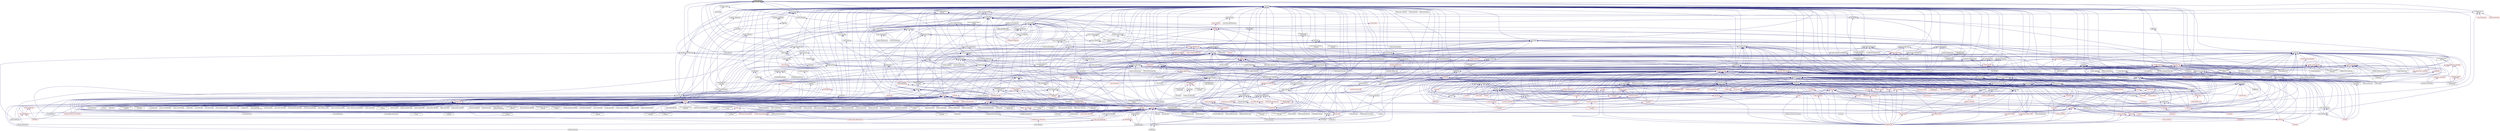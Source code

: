 digraph "future_data.hpp"
{
  edge [fontname="Helvetica",fontsize="10",labelfontname="Helvetica",labelfontsize="10"];
  node [fontname="Helvetica",fontsize="10",shape=record];
  Node128 [label="future_data.hpp",height=0.2,width=0.4,color="black", fillcolor="grey75", style="filled", fontcolor="black"];
  Node128 -> Node129 [dir="back",color="midnightblue",fontsize="10",style="solid",fontname="Helvetica"];
  Node129 [label="promise_base.hpp",height=0.2,width=0.4,color="black", fillcolor="white", style="filled",URL="$d0/d70/promise__base_8hpp.html"];
  Node129 -> Node130 [dir="back",color="midnightblue",fontsize="10",style="solid",fontname="Helvetica"];
  Node130 [label="promise.hpp",height=0.2,width=0.4,color="black", fillcolor="white", style="filled",URL="$db/d3f/promise_8hpp.html"];
  Node130 -> Node131 [dir="back",color="midnightblue",fontsize="10",style="solid",fontname="Helvetica"];
  Node131 [label="packaged_action.hpp",height=0.2,width=0.4,color="black", fillcolor="white", style="filled",URL="$dd/d59/packaged__action_8hpp.html"];
  Node131 -> Node132 [dir="back",color="midnightblue",fontsize="10",style="solid",fontname="Helvetica"];
  Node132 [label="lcos.hpp",height=0.2,width=0.4,color="red", fillcolor="white", style="filled",URL="$d5/deb/lcos_8hpp.html"];
  Node132 -> Node133 [dir="back",color="midnightblue",fontsize="10",style="solid",fontname="Helvetica"];
  Node133 [label="allgather_and_gate.cpp",height=0.2,width=0.4,color="black", fillcolor="white", style="filled",URL="$d1/d56/allgather__and__gate_8cpp.html"];
  Node132 -> Node134 [dir="back",color="midnightblue",fontsize="10",style="solid",fontname="Helvetica"];
  Node134 [label="apex_balance.cpp",height=0.2,width=0.4,color="black", fillcolor="white", style="filled",URL="$d4/d8e/apex__balance_8cpp.html"];
  Node132 -> Node135 [dir="back",color="midnightblue",fontsize="10",style="solid",fontname="Helvetica"];
  Node135 [label="apex_policy_engine\l_active_thread_count.cpp",height=0.2,width=0.4,color="black", fillcolor="white", style="filled",URL="$d5/d01/apex__policy__engine__active__thread__count_8cpp.html"];
  Node132 -> Node136 [dir="back",color="midnightblue",fontsize="10",style="solid",fontname="Helvetica"];
  Node136 [label="apex_policy_engine\l_events.cpp",height=0.2,width=0.4,color="black", fillcolor="white", style="filled",URL="$df/d0f/apex__policy__engine__events_8cpp.html"];
  Node132 -> Node137 [dir="back",color="midnightblue",fontsize="10",style="solid",fontname="Helvetica"];
  Node137 [label="apex_policy_engine\l_periodic.cpp",height=0.2,width=0.4,color="black", fillcolor="white", style="filled",URL="$d5/d7b/apex__policy__engine__periodic_8cpp.html"];
  Node132 -> Node138 [dir="back",color="midnightblue",fontsize="10",style="solid",fontname="Helvetica"];
  Node138 [label="heartbeat.cpp",height=0.2,width=0.4,color="black", fillcolor="white", style="filled",URL="$d8/d98/heartbeat_8cpp.html"];
  Node132 -> Node139 [dir="back",color="midnightblue",fontsize="10",style="solid",fontname="Helvetica"];
  Node139 [label="hello_world_component.hpp",height=0.2,width=0.4,color="red", fillcolor="white", style="filled",URL="$df/df0/hello__world__component_8hpp.html"];
  Node132 -> Node142 [dir="back",color="midnightblue",fontsize="10",style="solid",fontname="Helvetica"];
  Node142 [label="row.hpp",height=0.2,width=0.4,color="red", fillcolor="white", style="filled",URL="$dc/d69/row_8hpp.html"];
  Node142 -> Node149 [dir="back",color="midnightblue",fontsize="10",style="solid",fontname="Helvetica"];
  Node149 [label="stencil_iterator.hpp",height=0.2,width=0.4,color="red", fillcolor="white", style="filled",URL="$dc/d5c/server_2stencil__iterator_8hpp.html"];
  Node149 -> Node145 [dir="back",color="midnightblue",fontsize="10",style="solid",fontname="Helvetica"];
  Node145 [label="solver.hpp",height=0.2,width=0.4,color="red", fillcolor="white", style="filled",URL="$db/d9a/server_2solver_8hpp.html"];
  Node149 -> Node150 [dir="back",color="midnightblue",fontsize="10",style="solid",fontname="Helvetica"];
  Node150 [label="stencil_iterator.cpp",height=0.2,width=0.4,color="black", fillcolor="white", style="filled",URL="$d6/de1/server_2stencil__iterator_8cpp.html"];
  Node142 -> Node148 [dir="back",color="midnightblue",fontsize="10",style="solid",fontname="Helvetica"];
  Node148 [label="grid.cpp",height=0.2,width=0.4,color="black", fillcolor="white", style="filled",URL="$d6/d1b/jacobi__component_2grid_8cpp.html"];
  Node132 -> Node152 [dir="back",color="midnightblue",fontsize="10",style="solid",fontname="Helvetica"];
  Node152 [label="stencil_iterator.hpp",height=0.2,width=0.4,color="red", fillcolor="white", style="filled",URL="$d4/dc8/stencil__iterator_8hpp.html"];
  Node152 -> Node145 [dir="back",color="midnightblue",fontsize="10",style="solid",fontname="Helvetica"];
  Node152 -> Node149 [dir="back",color="midnightblue",fontsize="10",style="solid",fontname="Helvetica"];
  Node132 -> Node149 [dir="back",color="midnightblue",fontsize="10",style="solid",fontname="Helvetica"];
  Node132 -> Node153 [dir="back",color="midnightblue",fontsize="10",style="solid",fontname="Helvetica"];
  Node153 [label="jacobi_hpx.cpp",height=0.2,width=0.4,color="black", fillcolor="white", style="filled",URL="$d8/d72/jacobi__hpx_8cpp.html"];
  Node132 -> Node154 [dir="back",color="midnightblue",fontsize="10",style="solid",fontname="Helvetica"];
  Node154 [label="jacobi_nonuniform_hpx.cpp",height=0.2,width=0.4,color="black", fillcolor="white", style="filled",URL="$de/d56/jacobi__nonuniform__hpx_8cpp.html"];
  Node132 -> Node155 [dir="back",color="midnightblue",fontsize="10",style="solid",fontname="Helvetica"];
  Node155 [label="enumerate_threads.cpp",height=0.2,width=0.4,color="black", fillcolor="white", style="filled",URL="$d3/dd4/enumerate__threads_8cpp.html"];
  Node132 -> Node156 [dir="back",color="midnightblue",fontsize="10",style="solid",fontname="Helvetica"];
  Node156 [label="fibonacci_await.cpp",height=0.2,width=0.4,color="black", fillcolor="white", style="filled",URL="$dc/d1c/fibonacci__await_8cpp.html"];
  Node132 -> Node157 [dir="back",color="midnightblue",fontsize="10",style="solid",fontname="Helvetica"];
  Node157 [label="fibonacci_dataflow.cpp",height=0.2,width=0.4,color="black", fillcolor="white", style="filled",URL="$df/d3d/fibonacci__dataflow_8cpp.html"];
  Node132 -> Node158 [dir="back",color="midnightblue",fontsize="10",style="solid",fontname="Helvetica"];
  Node158 [label="fibonacci_futures.cpp",height=0.2,width=0.4,color="black", fillcolor="white", style="filled",URL="$d6/de3/fibonacci__futures_8cpp.html"];
  Node132 -> Node159 [dir="back",color="midnightblue",fontsize="10",style="solid",fontname="Helvetica"];
  Node159 [label="fibonacci_futures_distributed.cpp",height=0.2,width=0.4,color="black", fillcolor="white", style="filled",URL="$d1/dc9/fibonacci__futures__distributed_8cpp.html"];
  Node132 -> Node160 [dir="back",color="midnightblue",fontsize="10",style="solid",fontname="Helvetica"];
  Node160 [label="fractals.cpp",height=0.2,width=0.4,color="black", fillcolor="white", style="filled",URL="$d8/d58/fractals_8cpp.html"];
  Node132 -> Node161 [dir="back",color="midnightblue",fontsize="10",style="solid",fontname="Helvetica"];
  Node161 [label="fractals_executor.cpp",height=0.2,width=0.4,color="black", fillcolor="white", style="filled",URL="$d9/da9/fractals__executor_8cpp.html"];
  Node132 -> Node162 [dir="back",color="midnightblue",fontsize="10",style="solid",fontname="Helvetica"];
  Node162 [label="fractals_struct.cpp",height=0.2,width=0.4,color="black", fillcolor="white", style="filled",URL="$d8/d2f/fractals__struct_8cpp.html"];
  Node132 -> Node163 [dir="back",color="midnightblue",fontsize="10",style="solid",fontname="Helvetica"];
  Node163 [label="hello_world.cpp",height=0.2,width=0.4,color="black", fillcolor="white", style="filled",URL="$d0/d67/hello__world_8cpp.html"];
  Node132 -> Node164 [dir="back",color="midnightblue",fontsize="10",style="solid",fontname="Helvetica"];
  Node164 [label="latch_local.cpp",height=0.2,width=0.4,color="black", fillcolor="white", style="filled",URL="$dd/dd3/latch__local_8cpp.html"];
  Node132 -> Node165 [dir="back",color="midnightblue",fontsize="10",style="solid",fontname="Helvetica"];
  Node165 [label="latch_remote.cpp",height=0.2,width=0.4,color="black", fillcolor="white", style="filled",URL="$df/d59/latch__remote_8cpp.html"];
  Node132 -> Node166 [dir="back",color="midnightblue",fontsize="10",style="solid",fontname="Helvetica"];
  Node166 [label="local_channel.cpp",height=0.2,width=0.4,color="black", fillcolor="white", style="filled",URL="$d0/d3e/local__channel_8cpp.html"];
  Node132 -> Node167 [dir="back",color="midnightblue",fontsize="10",style="solid",fontname="Helvetica"];
  Node167 [label="pingpong.cpp",height=0.2,width=0.4,color="black", fillcolor="white", style="filled",URL="$dd/d4d/pingpong_8cpp.html"];
  Node132 -> Node168 [dir="back",color="midnightblue",fontsize="10",style="solid",fontname="Helvetica"];
  Node168 [label="shared_mutex.cpp",height=0.2,width=0.4,color="black", fillcolor="white", style="filled",URL="$da/d0b/shared__mutex_8cpp.html"];
  Node132 -> Node169 [dir="back",color="midnightblue",fontsize="10",style="solid",fontname="Helvetica"];
  Node169 [label="wait_composition.cpp",height=0.2,width=0.4,color="black", fillcolor="white", style="filled",URL="$d6/d13/wait__composition_8cpp.html"];
  Node132 -> Node170 [dir="back",color="midnightblue",fontsize="10",style="solid",fontname="Helvetica"];
  Node170 [label="sheneos_compare.cpp",height=0.2,width=0.4,color="black", fillcolor="white", style="filled",URL="$dc/d11/sheneos__compare_8cpp.html"];
  Node132 -> Node171 [dir="back",color="midnightblue",fontsize="10",style="solid",fontname="Helvetica"];
  Node171 [label="spell_check_file.cpp",height=0.2,width=0.4,color="black", fillcolor="white", style="filled",URL="$df/df7/spell__check__file_8cpp.html"];
  Node132 -> Node172 [dir="back",color="midnightblue",fontsize="10",style="solid",fontname="Helvetica"];
  Node172 [label="spell_check_simple.cpp",height=0.2,width=0.4,color="black", fillcolor="white", style="filled",URL="$dd/d54/spell__check__simple_8cpp.html"];
  Node132 -> Node173 [dir="back",color="midnightblue",fontsize="10",style="solid",fontname="Helvetica"];
  Node173 [label="simple_central_tuplespace\l_client.cpp",height=0.2,width=0.4,color="black", fillcolor="white", style="filled",URL="$d1/d7b/simple__central__tuplespace__client_8cpp.html"];
  Node132 -> Node174 [dir="back",color="midnightblue",fontsize="10",style="solid",fontname="Helvetica"];
  Node174 [label="hpx.hpp",height=0.2,width=0.4,color="red", fillcolor="white", style="filled",URL="$d0/daa/hpx_8hpp.html"];
  Node174 -> Node185 [dir="back",color="midnightblue",fontsize="10",style="solid",fontname="Helvetica"];
  Node185 [label="1d_stencil_8.cpp",height=0.2,width=0.4,color="black", fillcolor="white", style="filled",URL="$df/de0/1d__stencil__8_8cpp.html"];
  Node174 -> Node190 [dir="back",color="midnightblue",fontsize="10",style="solid",fontname="Helvetica"];
  Node190 [label="template_function_accumulator.hpp",height=0.2,width=0.4,color="red", fillcolor="white", style="filled",URL="$d7/da6/server_2template__function__accumulator_8hpp.html"];
  Node174 -> Node133 [dir="back",color="midnightblue",fontsize="10",style="solid",fontname="Helvetica"];
  Node174 -> Node197 [dir="back",color="midnightblue",fontsize="10",style="solid",fontname="Helvetica"];
  Node197 [label="ag_client.cpp",height=0.2,width=0.4,color="black", fillcolor="white", style="filled",URL="$d4/d5d/ag__client_8cpp.html"];
  Node174 -> Node139 [dir="back",color="midnightblue",fontsize="10",style="solid",fontname="Helvetica"];
  Node174 -> Node148 [dir="back",color="midnightblue",fontsize="10",style="solid",fontname="Helvetica"];
  Node174 -> Node150 [dir="back",color="midnightblue",fontsize="10",style="solid",fontname="Helvetica"];
  Node174 -> Node153 [dir="back",color="midnightblue",fontsize="10",style="solid",fontname="Helvetica"];
  Node174 -> Node154 [dir="back",color="midnightblue",fontsize="10",style="solid",fontname="Helvetica"];
  Node174 -> Node223 [dir="back",color="midnightblue",fontsize="10",style="solid",fontname="Helvetica"];
  Node223 [label="sine.cpp",height=0.2,width=0.4,color="black", fillcolor="white", style="filled",URL="$d3/d0d/server_2sine_8cpp.html"];
  Node174 -> Node227 [dir="back",color="midnightblue",fontsize="10",style="solid",fontname="Helvetica"];
  Node227 [label="qt.cpp",height=0.2,width=0.4,color="black", fillcolor="white", style="filled",URL="$df/d90/qt_8cpp.html"];
  Node174 -> Node234 [dir="back",color="midnightblue",fontsize="10",style="solid",fontname="Helvetica"];
  Node234 [label="file_serialization.cpp",height=0.2,width=0.4,color="black", fillcolor="white", style="filled",URL="$de/d58/file__serialization_8cpp.html"];
  Node174 -> Node252 [dir="back",color="midnightblue",fontsize="10",style="solid",fontname="Helvetica"];
  Node252 [label="random_mem_access_client.cpp",height=0.2,width=0.4,color="black", fillcolor="white", style="filled",URL="$df/d1b/random__mem__access__client_8cpp.html"];
  Node174 -> Node258 [dir="back",color="midnightblue",fontsize="10",style="solid",fontname="Helvetica"];
  Node258 [label="interpolator.cpp",height=0.2,width=0.4,color="black", fillcolor="white", style="filled",URL="$d5/d02/interpolator_8cpp.html"];
  Node174 -> Node262 [dir="back",color="midnightblue",fontsize="10",style="solid",fontname="Helvetica"];
  Node262 [label="partition3d.hpp",height=0.2,width=0.4,color="black", fillcolor="white", style="filled",URL="$d1/d50/partition3d_8hpp.html"];
  Node262 -> Node258 [dir="back",color="midnightblue",fontsize="10",style="solid",fontname="Helvetica"];
  Node262 -> Node263 [dir="back",color="midnightblue",fontsize="10",style="solid",fontname="Helvetica"];
  Node263 [label="interpolator.hpp",height=0.2,width=0.4,color="red", fillcolor="white", style="filled",URL="$dc/d3b/interpolator_8hpp.html"];
  Node263 -> Node258 [dir="back",color="midnightblue",fontsize="10",style="solid",fontname="Helvetica"];
  Node263 -> Node170 [dir="back",color="midnightblue",fontsize="10",style="solid",fontname="Helvetica"];
  Node174 -> Node263 [dir="back",color="midnightblue",fontsize="10",style="solid",fontname="Helvetica"];
  Node174 -> Node271 [dir="back",color="midnightblue",fontsize="10",style="solid",fontname="Helvetica"];
  Node271 [label="throttle.cpp",height=0.2,width=0.4,color="black", fillcolor="white", style="filled",URL="$de/d56/server_2throttle_8cpp.html"];
  Node174 -> Node272 [dir="back",color="midnightblue",fontsize="10",style="solid",fontname="Helvetica"];
  Node272 [label="throttle.hpp",height=0.2,width=0.4,color="black", fillcolor="white", style="filled",URL="$db/dc9/server_2throttle_8hpp.html"];
  Node272 -> Node271 [dir="back",color="midnightblue",fontsize="10",style="solid",fontname="Helvetica"];
  Node272 -> Node273 [dir="back",color="midnightblue",fontsize="10",style="solid",fontname="Helvetica"];
  Node273 [label="throttle.hpp",height=0.2,width=0.4,color="black", fillcolor="white", style="filled",URL="$d5/dec/stubs_2throttle_8hpp.html"];
  Node273 -> Node274 [dir="back",color="midnightblue",fontsize="10",style="solid",fontname="Helvetica"];
  Node274 [label="throttle.hpp",height=0.2,width=0.4,color="black", fillcolor="white", style="filled",URL="$d2/d2e/throttle_8hpp.html"];
  Node274 -> Node275 [dir="back",color="midnightblue",fontsize="10",style="solid",fontname="Helvetica"];
  Node275 [label="throttle.cpp",height=0.2,width=0.4,color="black", fillcolor="white", style="filled",URL="$db/d02/throttle_8cpp.html"];
  Node274 -> Node276 [dir="back",color="midnightblue",fontsize="10",style="solid",fontname="Helvetica"];
  Node276 [label="throttle_client.cpp",height=0.2,width=0.4,color="black", fillcolor="white", style="filled",URL="$d0/db7/throttle__client_8cpp.html"];
  Node174 -> Node273 [dir="back",color="midnightblue",fontsize="10",style="solid",fontname="Helvetica"];
  Node174 -> Node275 [dir="back",color="midnightblue",fontsize="10",style="solid",fontname="Helvetica"];
  Node174 -> Node274 [dir="back",color="midnightblue",fontsize="10",style="solid",fontname="Helvetica"];
  Node174 -> Node279 [dir="back",color="midnightblue",fontsize="10",style="solid",fontname="Helvetica"];
  Node279 [label="transpose_block_numa.cpp",height=0.2,width=0.4,color="black", fillcolor="white", style="filled",URL="$dd/d3b/transpose__block__numa_8cpp.html"];
  Node174 -> Node285 [dir="back",color="midnightblue",fontsize="10",style="solid",fontname="Helvetica"];
  Node285 [label="simple_central_tuplespace.hpp",height=0.2,width=0.4,color="red", fillcolor="white", style="filled",URL="$db/d69/server_2simple__central__tuplespace_8hpp.html"];
  Node285 -> Node287 [dir="back",color="midnightblue",fontsize="10",style="solid",fontname="Helvetica"];
  Node287 [label="simple_central_tuplespace.hpp",height=0.2,width=0.4,color="red", fillcolor="white", style="filled",URL="$d0/d4b/stubs_2simple__central__tuplespace_8hpp.html"];
  Node174 -> Node309 [dir="back",color="midnightblue",fontsize="10",style="solid",fontname="Helvetica"];
  Node309 [label="barrier_performance.cpp",height=0.2,width=0.4,color="black", fillcolor="white", style="filled",URL="$d6/d6c/barrier__performance_8cpp.html"];
  Node174 -> Node327 [dir="back",color="midnightblue",fontsize="10",style="solid",fontname="Helvetica"];
  Node327 [label="duplicate_id_registration\l_1596.cpp",height=0.2,width=0.4,color="black", fillcolor="white", style="filled",URL="$db/d8d/duplicate__id__registration__1596_8cpp.html"];
  Node174 -> Node330 [dir="back",color="midnightblue",fontsize="10",style="solid",fontname="Helvetica"];
  Node330 [label="send_gid_keep_component\l_1624.cpp",height=0.2,width=0.4,color="black", fillcolor="white", style="filled",URL="$d9/d49/send__gid__keep__component__1624_8cpp.html"];
  Node174 -> Node350 [dir="back",color="midnightblue",fontsize="10",style="solid",fontname="Helvetica"];
  Node350 [label="async_unwrap_1037.cpp",height=0.2,width=0.4,color="black", fillcolor="white", style="filled",URL="$d4/d13/async__unwrap__1037_8cpp.html"];
  Node174 -> Node351 [dir="back",color="midnightblue",fontsize="10",style="solid",fontname="Helvetica"];
  Node351 [label="barrier_hang.cpp",height=0.2,width=0.4,color="black", fillcolor="white", style="filled",URL="$dd/d8b/barrier__hang_8cpp.html"];
  Node174 -> Node359 [dir="back",color="midnightblue",fontsize="10",style="solid",fontname="Helvetica"];
  Node359 [label="dataflow_recursion\l_1613.cpp",height=0.2,width=0.4,color="black", fillcolor="white", style="filled",URL="$d0/d1f/dataflow__recursion__1613_8cpp.html"];
  Node174 -> Node361 [dir="back",color="midnightblue",fontsize="10",style="solid",fontname="Helvetica"];
  Node361 [label="exception_from_continuation\l_1613.cpp",height=0.2,width=0.4,color="black", fillcolor="white", style="filled",URL="$db/d28/exception__from__continuation__1613_8cpp.html"];
  Node174 -> Node364 [dir="back",color="midnightblue",fontsize="10",style="solid",fontname="Helvetica"];
  Node364 [label="future_790.cpp",height=0.2,width=0.4,color="black", fillcolor="white", style="filled",URL="$de/d3d/future__790_8cpp.html"];
  Node174 -> Node366 [dir="back",color="midnightblue",fontsize="10",style="solid",fontname="Helvetica"];
  Node366 [label="future_unwrap_878.cpp",height=0.2,width=0.4,color="black", fillcolor="white", style="filled",URL="$d9/ddf/future__unwrap__878_8cpp.html"];
  Node174 -> Node367 [dir="back",color="midnightblue",fontsize="10",style="solid",fontname="Helvetica"];
  Node367 [label="ignore_while_locked\l_1485.cpp",height=0.2,width=0.4,color="black", fillcolor="white", style="filled",URL="$db/d24/ignore__while__locked__1485_8cpp.html"];
  Node174 -> Node374 [dir="back",color="midnightblue",fontsize="10",style="solid",fontname="Helvetica"];
  Node374 [label="safely_destroy_promise\l_1481.cpp",height=0.2,width=0.4,color="black", fillcolor="white", style="filled",URL="$dd/d62/safely__destroy__promise__1481_8cpp.html"];
  Node174 -> Node377 [dir="back",color="midnightblue",fontsize="10",style="solid",fontname="Helvetica"];
  Node377 [label="shared_stated_leaked\l_1211.cpp",height=0.2,width=0.4,color="black", fillcolor="white", style="filled",URL="$dc/dce/shared__stated__leaked__1211_8cpp.html"];
  Node174 -> Node401 [dir="back",color="midnightblue",fontsize="10",style="solid",fontname="Helvetica"];
  Node401 [label="thread_pool_executor\l_1114.cpp",height=0.2,width=0.4,color="black", fillcolor="white", style="filled",URL="$d8/d63/thread__pool__executor__1114_8cpp.html"];
  Node174 -> Node410 [dir="back",color="midnightblue",fontsize="10",style="solid",fontname="Helvetica"];
  Node410 [label="unwrapped_1528.cpp",height=0.2,width=0.4,color="black", fillcolor="white", style="filled",URL="$d7/d63/unwrapped__1528_8cpp.html"];
  Node174 -> Node412 [dir="back",color="midnightblue",fontsize="10",style="solid",fontname="Helvetica"];
  Node412 [label="managed_refcnt_checker.hpp",height=0.2,width=0.4,color="red", fillcolor="white", style="filled",URL="$db/dd0/managed__refcnt__checker_8hpp.html"];
  Node412 -> Node422 [dir="back",color="midnightblue",fontsize="10",style="solid",fontname="Helvetica"];
  Node422 [label="split_credit.cpp",height=0.2,width=0.4,color="black", fillcolor="white", style="filled",URL="$dc/d1c/split__credit_8cpp.html"];
  Node174 -> Node432 [dir="back",color="midnightblue",fontsize="10",style="solid",fontname="Helvetica"];
  Node432 [label="simple_refcnt_checker.hpp",height=0.2,width=0.4,color="red", fillcolor="white", style="filled",URL="$dd/d4e/simple__refcnt__checker_8hpp.html"];
  Node432 -> Node422 [dir="back",color="midnightblue",fontsize="10",style="solid",fontname="Helvetica"];
  Node174 -> Node427 [dir="back",color="midnightblue",fontsize="10",style="solid",fontname="Helvetica"];
  Node427 [label="managed_refcnt_checker.hpp",height=0.2,width=0.4,color="black", fillcolor="white", style="filled",URL="$d3/d77/stubs_2managed__refcnt__checker_8hpp.html"];
  Node427 -> Node412 [dir="back",color="midnightblue",fontsize="10",style="solid",fontname="Helvetica"];
  Node174 -> Node431 [dir="back",color="midnightblue",fontsize="10",style="solid",fontname="Helvetica"];
  Node431 [label="simple_refcnt_checker.hpp",height=0.2,width=0.4,color="black", fillcolor="white", style="filled",URL="$da/d8e/stubs_2simple__refcnt__checker_8hpp.html"];
  Node431 -> Node432 [dir="back",color="midnightblue",fontsize="10",style="solid",fontname="Helvetica"];
  Node174 -> Node440 [dir="back",color="midnightblue",fontsize="10",style="solid",fontname="Helvetica"];
  Node440 [label="await.cpp",height=0.2,width=0.4,color="black", fillcolor="white", style="filled",URL="$d6/d41/await_8cpp.html"];
  Node174 -> Node441 [dir="back",color="midnightblue",fontsize="10",style="solid",fontname="Helvetica"];
  Node441 [label="barrier.cpp",height=0.2,width=0.4,color="black", fillcolor="white", style="filled",URL="$df/d63/tests_2unit_2lcos_2barrier_8cpp.html"];
  Node174 -> Node447 [dir="back",color="midnightblue",fontsize="10",style="solid",fontname="Helvetica"];
  Node447 [label="global_spmd_block.cpp",height=0.2,width=0.4,color="black", fillcolor="white", style="filled",URL="$da/d4f/global__spmd__block_8cpp.html"];
  Node174 -> Node448 [dir="back",color="midnightblue",fontsize="10",style="solid",fontname="Helvetica"];
  Node448 [label="local_barrier.cpp",height=0.2,width=0.4,color="black", fillcolor="white", style="filled",URL="$d2/db4/tests_2unit_2lcos_2local__barrier_8cpp.html"];
  Node174 -> Node449 [dir="back",color="midnightblue",fontsize="10",style="solid",fontname="Helvetica"];
  Node449 [label="local_dataflow.cpp",height=0.2,width=0.4,color="black", fillcolor="white", style="filled",URL="$d9/d92/local__dataflow_8cpp.html"];
  Node174 -> Node450 [dir="back",color="midnightblue",fontsize="10",style="solid",fontname="Helvetica"];
  Node450 [label="local_dataflow_executor.cpp",height=0.2,width=0.4,color="black", fillcolor="white", style="filled",URL="$d2/d73/local__dataflow__executor_8cpp.html"];
  Node174 -> Node451 [dir="back",color="midnightblue",fontsize="10",style="solid",fontname="Helvetica"];
  Node451 [label="local_dataflow_executor\l_v1.cpp",height=0.2,width=0.4,color="black", fillcolor="white", style="filled",URL="$df/d49/local__dataflow__executor__v1_8cpp.html"];
  Node174 -> Node452 [dir="back",color="midnightblue",fontsize="10",style="solid",fontname="Helvetica"];
  Node452 [label="local_dataflow_std\l_array.cpp",height=0.2,width=0.4,color="black", fillcolor="white", style="filled",URL="$db/dcb/local__dataflow__std__array_8cpp.html"];
  Node174 -> Node455 [dir="back",color="midnightblue",fontsize="10",style="solid",fontname="Helvetica"];
  Node455 [label="run_guarded.cpp",height=0.2,width=0.4,color="black", fillcolor="white", style="filled",URL="$db/dbb/run__guarded_8cpp.html"];
  Node174 -> Node662 [dir="back",color="midnightblue",fontsize="10",style="solid",fontname="Helvetica"];
  Node662 [label="spmd_block.cpp",height=0.2,width=0.4,color="black", fillcolor="white", style="filled",URL="$d7/dbf/spmd__block_8cpp.html"];
  Node132 -> Node678 [dir="back",color="midnightblue",fontsize="10",style="solid",fontname="Helvetica"];
  Node678 [label="parent_vs_child_stealing.cpp",height=0.2,width=0.4,color="black", fillcolor="white", style="filled",URL="$d2/d07/parent__vs__child__stealing_8cpp.html"];
  Node132 -> Node679 [dir="back",color="midnightblue",fontsize="10",style="solid",fontname="Helvetica"];
  Node679 [label="wait_all_timings.cpp",height=0.2,width=0.4,color="black", fillcolor="white", style="filled",URL="$d5/da1/wait__all__timings_8cpp.html"];
  Node132 -> Node680 [dir="back",color="midnightblue",fontsize="10",style="solid",fontname="Helvetica"];
  Node680 [label="return_future_2847.cpp",height=0.2,width=0.4,color="black", fillcolor="white", style="filled",URL="$d3/dfe/return__future__2847_8cpp.html"];
  Node132 -> Node681 [dir="back",color="midnightblue",fontsize="10",style="solid",fontname="Helvetica"];
  Node681 [label="return_non_default\l_constructible_2847.cpp",height=0.2,width=0.4,color="black", fillcolor="white", style="filled",URL="$dc/d11/return__non__default__constructible__2847_8cpp.html"];
  Node132 -> Node327 [dir="back",color="midnightblue",fontsize="10",style="solid",fontname="Helvetica"];
  Node132 -> Node330 [dir="back",color="midnightblue",fontsize="10",style="solid",fontname="Helvetica"];
  Node132 -> Node682 [dir="back",color="midnightblue",fontsize="10",style="solid",fontname="Helvetica"];
  Node682 [label="async_action_1813.cpp",height=0.2,width=0.4,color="black", fillcolor="white", style="filled",URL="$db/de6/async__action__1813_8cpp.html"];
  Node132 -> Node683 [dir="back",color="midnightblue",fontsize="10",style="solid",fontname="Helvetica"];
  Node683 [label="async_callback_non\l_deduced_context.cpp",height=0.2,width=0.4,color="black", fillcolor="white", style="filled",URL="$dc/dbb/async__callback__non__deduced__context_8cpp.html"];
  Node132 -> Node684 [dir="back",color="midnightblue",fontsize="10",style="solid",fontname="Helvetica"];
  Node684 [label="broadcast_unwrap_future\l_2885.cpp",height=0.2,width=0.4,color="black", fillcolor="white", style="filled",URL="$da/df6/broadcast__unwrap__future__2885_8cpp.html"];
  Node132 -> Node685 [dir="back",color="midnightblue",fontsize="10",style="solid",fontname="Helvetica"];
  Node685 [label="broadcast_wait_for\l_2822.cpp",height=0.2,width=0.4,color="black", fillcolor="white", style="filled",URL="$dd/de7/broadcast__wait__for__2822_8cpp.html"];
  Node132 -> Node686 [dir="back",color="midnightblue",fontsize="10",style="solid",fontname="Helvetica"];
  Node686 [label="dataflow_791.cpp",height=0.2,width=0.4,color="black", fillcolor="white", style="filled",URL="$d6/da1/dataflow__791_8cpp.html"];
  Node132 -> Node687 [dir="back",color="midnightblue",fontsize="10",style="solid",fontname="Helvetica"];
  Node687 [label="future_range_ambiguity\l_2032.cpp",height=0.2,width=0.4,color="black", fillcolor="white", style="filled",URL="$dc/d4e/future__range__ambiguity__2032_8cpp.html"];
  Node132 -> Node688 [dir="back",color="midnightblue",fontsize="10",style="solid",fontname="Helvetica"];
  Node688 [label="future_timed_wait_1025.cpp",height=0.2,width=0.4,color="black", fillcolor="white", style="filled",URL="$de/d7d/future__timed__wait__1025_8cpp.html"];
  Node132 -> Node689 [dir="back",color="midnightblue",fontsize="10",style="solid",fontname="Helvetica"];
  Node689 [label="shared_future_continuation\l_order.cpp",height=0.2,width=0.4,color="black", fillcolor="white", style="filled",URL="$dd/d1f/shared__future__continuation__order_8cpp.html"];
  Node132 -> Node690 [dir="back",color="midnightblue",fontsize="10",style="solid",fontname="Helvetica"];
  Node690 [label="shared_future_then\l_2166.cpp",height=0.2,width=0.4,color="black", fillcolor="white", style="filled",URL="$d8/dc4/shared__future__then__2166_8cpp.html"];
  Node132 -> Node377 [dir="back",color="midnightblue",fontsize="10",style="solid",fontname="Helvetica"];
  Node132 -> Node691 [dir="back",color="midnightblue",fontsize="10",style="solid",fontname="Helvetica"];
  Node691 [label="sliding_semaphore_2338.cpp",height=0.2,width=0.4,color="black", fillcolor="white", style="filled",URL="$da/da6/sliding__semaphore__2338_8cpp.html"];
  Node132 -> Node692 [dir="back",color="midnightblue",fontsize="10",style="solid",fontname="Helvetica"];
  Node692 [label="wait_for_action_2796.cpp",height=0.2,width=0.4,color="black", fillcolor="white", style="filled",URL="$dc/db9/wait__for__action__2796_8cpp.html"];
  Node132 -> Node401 [dir="back",color="midnightblue",fontsize="10",style="solid",fontname="Helvetica"];
  Node132 -> Node693 [dir="back",color="midnightblue",fontsize="10",style="solid",fontname="Helvetica"];
  Node693 [label="function_serialization\l_728.cpp",height=0.2,width=0.4,color="black", fillcolor="white", style="filled",URL="$d8/db1/function__serialization__728_8cpp.html"];
  Node132 -> Node694 [dir="back",color="midnightblue",fontsize="10",style="solid",fontname="Helvetica"];
  Node694 [label="protect_with_nullary\l_pfo.cpp",height=0.2,width=0.4,color="black", fillcolor="white", style="filled",URL="$df/db5/protect__with__nullary__pfo_8cpp.html"];
  Node132 -> Node695 [dir="back",color="midnightblue",fontsize="10",style="solid",fontname="Helvetica"];
  Node695 [label="tuple_serialization\l_803.cpp",height=0.2,width=0.4,color="black", fillcolor="white", style="filled",URL="$de/d61/tuple__serialization__803_8cpp.html"];
  Node132 -> Node696 [dir="back",color="midnightblue",fontsize="10",style="solid",fontname="Helvetica"];
  Node696 [label="zero_copy_parcels_1001.cpp",height=0.2,width=0.4,color="black", fillcolor="white", style="filled",URL="$da/dfd/zero__copy__parcels__1001_8cpp.html"];
  Node132 -> Node697 [dir="back",color="midnightblue",fontsize="10",style="solid",fontname="Helvetica"];
  Node697 [label="return_future.cpp",height=0.2,width=0.4,color="black", fillcolor="white", style="filled",URL="$d4/dbe/return__future_8cpp.html"];
  Node132 -> Node698 [dir="back",color="midnightblue",fontsize="10",style="solid",fontname="Helvetica"];
  Node698 [label="find_clients_from_prefix.cpp",height=0.2,width=0.4,color="black", fillcolor="white", style="filled",URL="$dc/d15/find__clients__from__prefix_8cpp.html"];
  Node132 -> Node699 [dir="back",color="midnightblue",fontsize="10",style="solid",fontname="Helvetica"];
  Node699 [label="find_ids_from_prefix.cpp",height=0.2,width=0.4,color="black", fillcolor="white", style="filled",URL="$dc/df3/find__ids__from__prefix_8cpp.html"];
  Node132 -> Node700 [dir="back",color="midnightblue",fontsize="10",style="solid",fontname="Helvetica"];
  Node700 [label="get_colocation_id.cpp",height=0.2,width=0.4,color="black", fillcolor="white", style="filled",URL="$dd/d0d/get__colocation__id_8cpp.html"];
  Node132 -> Node422 [dir="back",color="midnightblue",fontsize="10",style="solid",fontname="Helvetica"];
  Node132 -> Node701 [dir="back",color="midnightblue",fontsize="10",style="solid",fontname="Helvetica"];
  Node701 [label="apex_action_count.cpp",height=0.2,width=0.4,color="black", fillcolor="white", style="filled",URL="$d8/de5/apex__action__count_8cpp.html"];
  Node132 -> Node702 [dir="back",color="midnightblue",fontsize="10",style="solid",fontname="Helvetica"];
  Node702 [label="action_invoke_no_more\l_than.cpp",height=0.2,width=0.4,color="black", fillcolor="white", style="filled",URL="$db/d8a/action__invoke__no__more__than_8cpp.html"];
  Node132 -> Node703 [dir="back",color="midnightblue",fontsize="10",style="solid",fontname="Helvetica"];
  Node703 [label="migrate_component.cpp",height=0.2,width=0.4,color="black", fillcolor="white", style="filled",URL="$dc/d78/migrate__component_8cpp.html"];
  Node132 -> Node704 [dir="back",color="midnightblue",fontsize="10",style="solid",fontname="Helvetica"];
  Node704 [label="apply_colocated.cpp",height=0.2,width=0.4,color="black", fillcolor="white", style="filled",URL="$d5/dd3/apply__colocated_8cpp.html"];
  Node132 -> Node705 [dir="back",color="midnightblue",fontsize="10",style="solid",fontname="Helvetica"];
  Node705 [label="apply_local.cpp",height=0.2,width=0.4,color="black", fillcolor="white", style="filled",URL="$dd/db5/apply__local_8cpp.html"];
  Node132 -> Node706 [dir="back",color="midnightblue",fontsize="10",style="solid",fontname="Helvetica"];
  Node706 [label="apply_local_executor.cpp",height=0.2,width=0.4,color="black", fillcolor="white", style="filled",URL="$db/d84/apply__local__executor_8cpp.html"];
  Node132 -> Node707 [dir="back",color="midnightblue",fontsize="10",style="solid",fontname="Helvetica"];
  Node707 [label="apply_local_executor\l_v1.cpp",height=0.2,width=0.4,color="black", fillcolor="white", style="filled",URL="$dd/d53/apply__local__executor__v1_8cpp.html"];
  Node132 -> Node708 [dir="back",color="midnightblue",fontsize="10",style="solid",fontname="Helvetica"];
  Node708 [label="apply_remote.cpp",height=0.2,width=0.4,color="black", fillcolor="white", style="filled",URL="$d9/d40/apply__remote_8cpp.html"];
  Node132 -> Node709 [dir="back",color="midnightblue",fontsize="10",style="solid",fontname="Helvetica"];
  Node709 [label="apply_remote_client.cpp",height=0.2,width=0.4,color="black", fillcolor="white", style="filled",URL="$d9/def/apply__remote__client_8cpp.html"];
  Node132 -> Node710 [dir="back",color="midnightblue",fontsize="10",style="solid",fontname="Helvetica"];
  Node710 [label="async_cb_colocated.cpp",height=0.2,width=0.4,color="black", fillcolor="white", style="filled",URL="$d7/d7f/async__cb__colocated_8cpp.html"];
  Node132 -> Node711 [dir="back",color="midnightblue",fontsize="10",style="solid",fontname="Helvetica"];
  Node711 [label="async_cb_remote.cpp",height=0.2,width=0.4,color="black", fillcolor="white", style="filled",URL="$da/d88/async__cb__remote_8cpp.html"];
  Node132 -> Node712 [dir="back",color="midnightblue",fontsize="10",style="solid",fontname="Helvetica"];
  Node712 [label="async_cb_remote_client.cpp",height=0.2,width=0.4,color="black", fillcolor="white", style="filled",URL="$d2/d31/async__cb__remote__client_8cpp.html"];
  Node132 -> Node713 [dir="back",color="midnightblue",fontsize="10",style="solid",fontname="Helvetica"];
  Node713 [label="async_continue.cpp",height=0.2,width=0.4,color="black", fillcolor="white", style="filled",URL="$d4/d19/async__continue_8cpp.html"];
  Node132 -> Node714 [dir="back",color="midnightblue",fontsize="10",style="solid",fontname="Helvetica"];
  Node714 [label="async_continue_cb.cpp",height=0.2,width=0.4,color="black", fillcolor="white", style="filled",URL="$df/d37/async__continue__cb_8cpp.html"];
  Node132 -> Node715 [dir="back",color="midnightblue",fontsize="10",style="solid",fontname="Helvetica"];
  Node715 [label="async_continue_cb_colocated.cpp",height=0.2,width=0.4,color="black", fillcolor="white", style="filled",URL="$dd/dce/async__continue__cb__colocated_8cpp.html"];
  Node132 -> Node716 [dir="back",color="midnightblue",fontsize="10",style="solid",fontname="Helvetica"];
  Node716 [label="async_local.cpp",height=0.2,width=0.4,color="black", fillcolor="white", style="filled",URL="$d3/d4c/async__local_8cpp.html"];
  Node132 -> Node717 [dir="back",color="midnightblue",fontsize="10",style="solid",fontname="Helvetica"];
  Node717 [label="async_local_executor.cpp",height=0.2,width=0.4,color="black", fillcolor="white", style="filled",URL="$d4/dce/async__local__executor_8cpp.html"];
  Node132 -> Node718 [dir="back",color="midnightblue",fontsize="10",style="solid",fontname="Helvetica"];
  Node718 [label="async_local_executor\l_v1.cpp",height=0.2,width=0.4,color="black", fillcolor="white", style="filled",URL="$da/d4a/async__local__executor__v1_8cpp.html"];
  Node132 -> Node719 [dir="back",color="midnightblue",fontsize="10",style="solid",fontname="Helvetica"];
  Node719 [label="async_remote.cpp",height=0.2,width=0.4,color="black", fillcolor="white", style="filled",URL="$dd/dd8/async__remote_8cpp.html"];
  Node132 -> Node720 [dir="back",color="midnightblue",fontsize="10",style="solid",fontname="Helvetica"];
  Node720 [label="async_remote_client.cpp",height=0.2,width=0.4,color="black", fillcolor="white", style="filled",URL="$d6/d49/async__remote__client_8cpp.html"];
  Node132 -> Node441 [dir="back",color="midnightblue",fontsize="10",style="solid",fontname="Helvetica"];
  Node132 -> Node721 [dir="back",color="midnightblue",fontsize="10",style="solid",fontname="Helvetica"];
  Node721 [label="broadcast.cpp",height=0.2,width=0.4,color="black", fillcolor="white", style="filled",URL="$d8/d8b/broadcast_8cpp.html"];
  Node132 -> Node722 [dir="back",color="midnightblue",fontsize="10",style="solid",fontname="Helvetica"];
  Node722 [label="broadcast_apply.cpp",height=0.2,width=0.4,color="black", fillcolor="white", style="filled",URL="$dd/de8/broadcast__apply_8cpp.html"];
  Node132 -> Node723 [dir="back",color="midnightblue",fontsize="10",style="solid",fontname="Helvetica"];
  Node723 [label="channel.cpp",height=0.2,width=0.4,color="black", fillcolor="white", style="filled",URL="$dd/d5f/channel_8cpp.html"];
  Node132 -> Node724 [dir="back",color="midnightblue",fontsize="10",style="solid",fontname="Helvetica"];
  Node724 [label="channel_local.cpp",height=0.2,width=0.4,color="black", fillcolor="white", style="filled",URL="$d6/d3e/channel__local_8cpp.html"];
  Node132 -> Node725 [dir="back",color="midnightblue",fontsize="10",style="solid",fontname="Helvetica"];
  Node725 [label="client_then.cpp",height=0.2,width=0.4,color="black", fillcolor="white", style="filled",URL="$d1/d5a/client__then_8cpp.html"];
  Node132 -> Node726 [dir="back",color="midnightblue",fontsize="10",style="solid",fontname="Helvetica"];
  Node726 [label="counting_semaphore.cpp",height=0.2,width=0.4,color="black", fillcolor="white", style="filled",URL="$df/de9/counting__semaphore_8cpp.html"];
  Node132 -> Node727 [dir="back",color="midnightblue",fontsize="10",style="solid",fontname="Helvetica"];
  Node727 [label="fold.cpp",height=0.2,width=0.4,color="black", fillcolor="white", style="filled",URL="$d8/dd8/fold_8cpp.html"];
  Node132 -> Node732 [dir="back",color="midnightblue",fontsize="10",style="solid",fontname="Helvetica"];
  Node732 [label="local_latch.cpp",height=0.2,width=0.4,color="black", fillcolor="white", style="filled",URL="$d4/db4/local__latch_8cpp.html"];
  Node132 -> Node739 [dir="back",color="midnightblue",fontsize="10",style="solid",fontname="Helvetica"];
  Node739 [label="reduce.cpp",height=0.2,width=0.4,color="black", fillcolor="white", style="filled",URL="$d5/d6d/reduce_8cpp.html"];
  Node131 -> Node761 [dir="back",color="midnightblue",fontsize="10",style="solid",fontname="Helvetica"];
  Node761 [label="async_continue.hpp",height=0.2,width=0.4,color="black", fillcolor="white", style="filled",URL="$d9/d8b/async__continue_8hpp.html"];
  Node761 -> Node762 [dir="back",color="midnightblue",fontsize="10",style="solid",fontname="Helvetica"];
  Node762 [label="async.hpp",height=0.2,width=0.4,color="black", fillcolor="white", style="filled",URL="$d5/d2c/async_8hpp.html"];
  Node762 -> Node150 [dir="back",color="midnightblue",fontsize="10",style="solid",fontname="Helvetica"];
  Node762 -> Node763 [dir="back",color="midnightblue",fontsize="10",style="solid",fontname="Helvetica"];
  Node763 [label="apply.hpp",height=0.2,width=0.4,color="red", fillcolor="white", style="filled",URL="$d7/d4c/apply_8hpp.html"];
  Node763 -> Node765 [dir="back",color="midnightblue",fontsize="10",style="solid",fontname="Helvetica"];
  Node765 [label="ostream.hpp",height=0.2,width=0.4,color="red", fillcolor="white", style="filled",URL="$d1/d38/ostream_8hpp.html"];
  Node763 -> Node805 [dir="back",color="midnightblue",fontsize="10",style="solid",fontname="Helvetica"];
  Node805 [label="dataflow.hpp",height=0.2,width=0.4,color="black", fillcolor="white", style="filled",URL="$db/d03/lcos_2dataflow_8hpp.html"];
  Node805 -> Node806 [dir="back",color="midnightblue",fontsize="10",style="solid",fontname="Helvetica"];
  Node806 [label="dataflow.hpp",height=0.2,width=0.4,color="red", fillcolor="white", style="filled",URL="$d6/dd8/dataflow_8hpp.html"];
  Node806 -> Node153 [dir="back",color="midnightblue",fontsize="10",style="solid",fontname="Helvetica"];
  Node806 -> Node807 [dir="back",color="midnightblue",fontsize="10",style="solid",fontname="Helvetica"];
  Node807 [label="target_distribution\l_policy.hpp",height=0.2,width=0.4,color="black", fillcolor="white", style="filled",URL="$d4/d4a/compute_2host_2target__distribution__policy_8hpp.html"];
  Node807 -> Node808 [dir="back",color="midnightblue",fontsize="10",style="solid",fontname="Helvetica"];
  Node808 [label="host.hpp",height=0.2,width=0.4,color="red", fillcolor="white", style="filled",URL="$dd/d78/host_8hpp.html"];
  Node806 -> Node814 [dir="back",color="midnightblue",fontsize="10",style="solid",fontname="Helvetica"];
  Node814 [label="local_lcos.hpp",height=0.2,width=0.4,color="black", fillcolor="white", style="filled",URL="$db/d67/local__lcos_8hpp.html"];
  Node814 -> Node190 [dir="back",color="midnightblue",fontsize="10",style="solid",fontname="Helvetica"];
  Node814 -> Node815 [dir="back",color="midnightblue",fontsize="10",style="solid",fontname="Helvetica"];
  Node815 [label="allgather_and_gate.hpp",height=0.2,width=0.4,color="red", fillcolor="white", style="filled",URL="$d9/dbb/allgather__and__gate_8hpp.html"];
  Node815 -> Node133 [dir="back",color="midnightblue",fontsize="10",style="solid",fontname="Helvetica"];
  Node815 -> Node197 [dir="back",color="midnightblue",fontsize="10",style="solid",fontname="Helvetica"];
  Node814 -> Node285 [dir="back",color="midnightblue",fontsize="10",style="solid",fontname="Helvetica"];
  Node814 -> Node132 [dir="back",color="midnightblue",fontsize="10",style="solid",fontname="Helvetica"];
  Node814 -> Node367 [dir="back",color="midnightblue",fontsize="10",style="solid",fontname="Helvetica"];
  Node814 -> Node374 [dir="back",color="midnightblue",fontsize="10",style="solid",fontname="Helvetica"];
  Node814 -> Node440 [dir="back",color="midnightblue",fontsize="10",style="solid",fontname="Helvetica"];
  Node814 -> Node448 [dir="back",color="midnightblue",fontsize="10",style="solid",fontname="Helvetica"];
  Node814 -> Node449 [dir="back",color="midnightblue",fontsize="10",style="solid",fontname="Helvetica"];
  Node814 -> Node450 [dir="back",color="midnightblue",fontsize="10",style="solid",fontname="Helvetica"];
  Node814 -> Node451 [dir="back",color="midnightblue",fontsize="10",style="solid",fontname="Helvetica"];
  Node814 -> Node452 [dir="back",color="midnightblue",fontsize="10",style="solid",fontname="Helvetica"];
  Node814 -> Node732 [dir="back",color="midnightblue",fontsize="10",style="solid",fontname="Helvetica"];
  Node806 -> Node816 [dir="back",color="midnightblue",fontsize="10",style="solid",fontname="Helvetica"];
  Node816 [label="gather.hpp",height=0.2,width=0.4,color="black", fillcolor="white", style="filled",URL="$d8/d2b/gather_8hpp.html"];
  Node816 -> Node185 [dir="back",color="midnightblue",fontsize="10",style="solid",fontname="Helvetica"];
  Node816 -> Node132 [dir="back",color="midnightblue",fontsize="10",style="solid",fontname="Helvetica"];
  Node806 -> Node817 [dir="back",color="midnightblue",fontsize="10",style="solid",fontname="Helvetica"];
  Node817 [label="rotate.hpp",height=0.2,width=0.4,color="red", fillcolor="white", style="filled",URL="$da/df0/algorithms_2rotate_8hpp.html"];
  Node817 -> Node819 [dir="back",color="midnightblue",fontsize="10",style="solid",fontname="Helvetica"];
  Node819 [label="algorithm.hpp",height=0.2,width=0.4,color="red", fillcolor="white", style="filled",URL="$de/d55/algorithm_8hpp.html"];
  Node817 -> Node830 [dir="back",color="midnightblue",fontsize="10",style="solid",fontname="Helvetica"];
  Node830 [label="rotate.hpp",height=0.2,width=0.4,color="red", fillcolor="white", style="filled",URL="$da/d1b/container__algorithms_2rotate_8hpp.html"];
  Node806 -> Node831 [dir="back",color="midnightblue",fontsize="10",style="solid",fontname="Helvetica"];
  Node831 [label="sort.hpp",height=0.2,width=0.4,color="red", fillcolor="white", style="filled",URL="$d3/d10/algorithms_2sort_8hpp.html"];
  Node831 -> Node819 [dir="back",color="midnightblue",fontsize="10",style="solid",fontname="Helvetica"];
  Node831 -> Node833 [dir="back",color="midnightblue",fontsize="10",style="solid",fontname="Helvetica"];
  Node833 [label="reduce_by_key.hpp",height=0.2,width=0.4,color="red", fillcolor="white", style="filled",URL="$d9/d4a/reduce__by__key_8hpp.html"];
  Node831 -> Node836 [dir="back",color="midnightblue",fontsize="10",style="solid",fontname="Helvetica"];
  Node836 [label="sort_by_key.hpp",height=0.2,width=0.4,color="red", fillcolor="white", style="filled",URL="$d2/da1/sort__by__key_8hpp.html"];
  Node806 -> Node838 [dir="back",color="midnightblue",fontsize="10",style="solid",fontname="Helvetica"];
  Node838 [label="task_block.hpp",height=0.2,width=0.4,color="black", fillcolor="white", style="filled",URL="$de/db7/task__block_8hpp.html"];
  Node838 -> Node839 [dir="back",color="midnightblue",fontsize="10",style="solid",fontname="Helvetica"];
  Node839 [label="parallel_task_block.hpp",height=0.2,width=0.4,color="red", fillcolor="white", style="filled",URL="$d4/d99/parallel__task__block_8hpp.html"];
  Node806 -> Node840 [dir="back",color="midnightblue",fontsize="10",style="solid",fontname="Helvetica"];
  Node840 [label="foreach_partitioner.hpp",height=0.2,width=0.4,color="black", fillcolor="white", style="filled",URL="$de/deb/foreach__partitioner_8hpp.html"];
  Node840 -> Node841 [dir="back",color="midnightblue",fontsize="10",style="solid",fontname="Helvetica"];
  Node841 [label="copy.hpp",height=0.2,width=0.4,color="red", fillcolor="white", style="filled",URL="$d3/d90/algorithms_2copy_8hpp.html"];
  Node841 -> Node819 [dir="back",color="midnightblue",fontsize="10",style="solid",fontname="Helvetica"];
  Node841 -> Node833 [dir="back",color="midnightblue",fontsize="10",style="solid",fontname="Helvetica"];
  Node841 -> Node844 [dir="back",color="midnightblue",fontsize="10",style="solid",fontname="Helvetica"];
  Node844 [label="remove_copy.hpp",height=0.2,width=0.4,color="red", fillcolor="white", style="filled",URL="$d6/db8/algorithms_2remove__copy_8hpp.html"];
  Node844 -> Node819 [dir="back",color="midnightblue",fontsize="10",style="solid",fontname="Helvetica"];
  Node844 -> Node846 [dir="back",color="midnightblue",fontsize="10",style="solid",fontname="Helvetica"];
  Node846 [label="remove_copy.hpp",height=0.2,width=0.4,color="red", fillcolor="white", style="filled",URL="$d5/d0b/container__algorithms_2remove__copy_8hpp.html"];
  Node841 -> Node847 [dir="back",color="midnightblue",fontsize="10",style="solid",fontname="Helvetica"];
  Node847 [label="reverse.hpp",height=0.2,width=0.4,color="red", fillcolor="white", style="filled",URL="$d2/df8/algorithms_2reverse_8hpp.html"];
  Node847 -> Node819 [dir="back",color="midnightblue",fontsize="10",style="solid",fontname="Helvetica"];
  Node847 -> Node817 [dir="back",color="midnightblue",fontsize="10",style="solid",fontname="Helvetica"];
  Node847 -> Node849 [dir="back",color="midnightblue",fontsize="10",style="solid",fontname="Helvetica"];
  Node849 [label="reverse.hpp",height=0.2,width=0.4,color="red", fillcolor="white", style="filled",URL="$db/dd1/container__algorithms_2reverse_8hpp.html"];
  Node841 -> Node817 [dir="back",color="midnightblue",fontsize="10",style="solid",fontname="Helvetica"];
  Node841 -> Node850 [dir="back",color="midnightblue",fontsize="10",style="solid",fontname="Helvetica"];
  Node850 [label="set_difference.hpp",height=0.2,width=0.4,color="red", fillcolor="white", style="filled",URL="$d9/d20/set__difference_8hpp.html"];
  Node850 -> Node819 [dir="back",color="midnightblue",fontsize="10",style="solid",fontname="Helvetica"];
  Node841 -> Node852 [dir="back",color="midnightblue",fontsize="10",style="solid",fontname="Helvetica"];
  Node852 [label="set_intersection.hpp",height=0.2,width=0.4,color="red", fillcolor="white", style="filled",URL="$d1/dd5/set__intersection_8hpp.html"];
  Node852 -> Node819 [dir="back",color="midnightblue",fontsize="10",style="solid",fontname="Helvetica"];
  Node841 -> Node853 [dir="back",color="midnightblue",fontsize="10",style="solid",fontname="Helvetica"];
  Node853 [label="set_symmetric_difference.hpp",height=0.2,width=0.4,color="red", fillcolor="white", style="filled",URL="$de/da4/set__symmetric__difference_8hpp.html"];
  Node853 -> Node819 [dir="back",color="midnightblue",fontsize="10",style="solid",fontname="Helvetica"];
  Node841 -> Node854 [dir="back",color="midnightblue",fontsize="10",style="solid",fontname="Helvetica"];
  Node854 [label="set_union.hpp",height=0.2,width=0.4,color="red", fillcolor="white", style="filled",URL="$d9/d1a/set__union_8hpp.html"];
  Node854 -> Node819 [dir="back",color="midnightblue",fontsize="10",style="solid",fontname="Helvetica"];
  Node841 -> Node855 [dir="back",color="midnightblue",fontsize="10",style="solid",fontname="Helvetica"];
  Node855 [label="copy.hpp",height=0.2,width=0.4,color="red", fillcolor="white", style="filled",URL="$dc/de5/container__algorithms_2copy_8hpp.html"];
  Node840 -> Node856 [dir="back",color="midnightblue",fontsize="10",style="solid",fontname="Helvetica"];
  Node856 [label="destroy.hpp",height=0.2,width=0.4,color="red", fillcolor="white", style="filled",URL="$df/dd5/destroy_8hpp.html"];
  Node840 -> Node860 [dir="back",color="midnightblue",fontsize="10",style="solid",fontname="Helvetica"];
  Node860 [label="set_operation.hpp",height=0.2,width=0.4,color="black", fillcolor="white", style="filled",URL="$dc/d52/set__operation_8hpp.html"];
  Node860 -> Node850 [dir="back",color="midnightblue",fontsize="10",style="solid",fontname="Helvetica"];
  Node860 -> Node852 [dir="back",color="midnightblue",fontsize="10",style="solid",fontname="Helvetica"];
  Node860 -> Node853 [dir="back",color="midnightblue",fontsize="10",style="solid",fontname="Helvetica"];
  Node860 -> Node854 [dir="back",color="midnightblue",fontsize="10",style="solid",fontname="Helvetica"];
  Node840 -> Node861 [dir="back",color="midnightblue",fontsize="10",style="solid",fontname="Helvetica"];
  Node861 [label="for_each.hpp",height=0.2,width=0.4,color="red", fillcolor="white", style="filled",URL="$d8/d62/algorithms_2for__each_8hpp.html"];
  Node861 -> Node862 [dir="back",color="midnightblue",fontsize="10",style="solid",fontname="Helvetica"];
  Node862 [label="block_allocator.hpp",height=0.2,width=0.4,color="black", fillcolor="white", style="filled",URL="$d9/d7a/block__allocator_8hpp.html"];
  Node862 -> Node808 [dir="back",color="midnightblue",fontsize="10",style="solid",fontname="Helvetica"];
  Node861 -> Node819 [dir="back",color="midnightblue",fontsize="10",style="solid",fontname="Helvetica"];
  Node861 -> Node872 [dir="back",color="midnightblue",fontsize="10",style="solid",fontname="Helvetica"];
  Node872 [label="fill.hpp",height=0.2,width=0.4,color="red", fillcolor="white", style="filled",URL="$d2/d63/algorithms_2fill_8hpp.html"];
  Node872 -> Node819 [dir="back",color="midnightblue",fontsize="10",style="solid",fontname="Helvetica"];
  Node861 -> Node876 [dir="back",color="midnightblue",fontsize="10",style="solid",fontname="Helvetica"];
  Node876 [label="generate.hpp",height=0.2,width=0.4,color="red", fillcolor="white", style="filled",URL="$d5/da9/algorithms_2generate_8hpp.html"];
  Node876 -> Node819 [dir="back",color="midnightblue",fontsize="10",style="solid",fontname="Helvetica"];
  Node876 -> Node879 [dir="back",color="midnightblue",fontsize="10",style="solid",fontname="Helvetica"];
  Node879 [label="generate.hpp",height=0.2,width=0.4,color="red", fillcolor="white", style="filled",URL="$d2/d5d/segmented__algorithms_2generate_8hpp.html"];
  Node861 -> Node880 [dir="back",color="midnightblue",fontsize="10",style="solid",fontname="Helvetica"];
  Node880 [label="lexicographical_compare.hpp",height=0.2,width=0.4,color="red", fillcolor="white", style="filled",URL="$d5/ddd/lexicographical__compare_8hpp.html"];
  Node880 -> Node819 [dir="back",color="midnightblue",fontsize="10",style="solid",fontname="Helvetica"];
  Node861 -> Node833 [dir="back",color="midnightblue",fontsize="10",style="solid",fontname="Helvetica"];
  Node861 -> Node882 [dir="back",color="midnightblue",fontsize="10",style="solid",fontname="Helvetica"];
  Node882 [label="replace.hpp",height=0.2,width=0.4,color="red", fillcolor="white", style="filled",URL="$d6/db6/algorithms_2replace_8hpp.html"];
  Node882 -> Node819 [dir="back",color="midnightblue",fontsize="10",style="solid",fontname="Helvetica"];
  Node882 -> Node884 [dir="back",color="midnightblue",fontsize="10",style="solid",fontname="Helvetica"];
  Node884 [label="replace.hpp",height=0.2,width=0.4,color="red", fillcolor="white", style="filled",URL="$d7/d55/container__algorithms_2replace_8hpp.html"];
  Node861 -> Node847 [dir="back",color="midnightblue",fontsize="10",style="solid",fontname="Helvetica"];
  Node861 -> Node885 [dir="back",color="midnightblue",fontsize="10",style="solid",fontname="Helvetica"];
  Node885 [label="search.hpp",height=0.2,width=0.4,color="red", fillcolor="white", style="filled",URL="$d7/d6f/search_8hpp.html"];
  Node885 -> Node819 [dir="back",color="midnightblue",fontsize="10",style="solid",fontname="Helvetica"];
  Node861 -> Node887 [dir="back",color="midnightblue",fontsize="10",style="solid",fontname="Helvetica"];
  Node887 [label="swap_ranges.hpp",height=0.2,width=0.4,color="red", fillcolor="white", style="filled",URL="$df/d24/swap__ranges_8hpp.html"];
  Node887 -> Node819 [dir="back",color="midnightblue",fontsize="10",style="solid",fontname="Helvetica"];
  Node861 -> Node890 [dir="back",color="midnightblue",fontsize="10",style="solid",fontname="Helvetica"];
  Node890 [label="for_each.hpp",height=0.2,width=0.4,color="red", fillcolor="white", style="filled",URL="$de/daa/segmented__algorithms_2for__each_8hpp.html"];
  Node890 -> Node891 [dir="back",color="midnightblue",fontsize="10",style="solid",fontname="Helvetica"];
  Node891 [label="fill.hpp",height=0.2,width=0.4,color="red", fillcolor="white", style="filled",URL="$de/d82/segmented__algorithms_2fill_8hpp.html"];
  Node861 -> Node892 [dir="back",color="midnightblue",fontsize="10",style="solid",fontname="Helvetica"];
  Node892 [label="numa_allocator.hpp",height=0.2,width=0.4,color="black", fillcolor="white", style="filled",URL="$d7/df0/numa__allocator_8hpp.html"];
  Node892 -> Node279 [dir="back",color="midnightblue",fontsize="10",style="solid",fontname="Helvetica"];
  Node840 -> Node893 [dir="back",color="midnightblue",fontsize="10",style="solid",fontname="Helvetica"];
  Node893 [label="move.hpp",height=0.2,width=0.4,color="red", fillcolor="white", style="filled",URL="$d4/d71/move_8hpp.html"];
  Node893 -> Node819 [dir="back",color="midnightblue",fontsize="10",style="solid",fontname="Helvetica"];
  Node840 -> Node895 [dir="back",color="midnightblue",fontsize="10",style="solid",fontname="Helvetica"];
  Node895 [label="transform.hpp",height=0.2,width=0.4,color="red", fillcolor="white", style="filled",URL="$d4/d47/algorithms_2transform_8hpp.html"];
  Node895 -> Node902 [dir="back",color="midnightblue",fontsize="10",style="solid",fontname="Helvetica"];
  Node902 [label="transform.hpp",height=0.2,width=0.4,color="red", fillcolor="white", style="filled",URL="$da/dcb/container__algorithms_2transform_8hpp.html"];
  Node895 -> Node903 [dir="back",color="midnightblue",fontsize="10",style="solid",fontname="Helvetica"];
  Node903 [label="transform.hpp",height=0.2,width=0.4,color="red", fillcolor="white", style="filled",URL="$d8/d80/segmented__algorithms_2transform_8hpp.html"];
  Node840 -> Node904 [dir="back",color="midnightblue",fontsize="10",style="solid",fontname="Helvetica"];
  Node904 [label="unique.hpp",height=0.2,width=0.4,color="red", fillcolor="white", style="filled",URL="$d8/d56/algorithms_2unique_8hpp.html"];
  Node904 -> Node907 [dir="back",color="midnightblue",fontsize="10",style="solid",fontname="Helvetica"];
  Node907 [label="unique.hpp",height=0.2,width=0.4,color="red", fillcolor="white", style="filled",URL="$dd/da8/container__algorithms_2unique_8hpp.html"];
  Node806 -> Node908 [dir="back",color="midnightblue",fontsize="10",style="solid",fontname="Helvetica"];
  Node908 [label="partitioner.hpp",height=0.2,width=0.4,color="black", fillcolor="white", style="filled",URL="$d6/d03/parallel_2util_2partitioner_8hpp.html"];
  Node908 -> Node909 [dir="back",color="midnightblue",fontsize="10",style="solid",fontname="Helvetica"];
  Node909 [label="adjacent_difference.hpp",height=0.2,width=0.4,color="red", fillcolor="white", style="filled",URL="$d1/d17/adjacent__difference_8hpp.html"];
  Node908 -> Node913 [dir="back",color="midnightblue",fontsize="10",style="solid",fontname="Helvetica"];
  Node913 [label="adjacent_find.hpp",height=0.2,width=0.4,color="red", fillcolor="white", style="filled",URL="$d6/d68/adjacent__find_8hpp.html"];
  Node913 -> Node819 [dir="back",color="midnightblue",fontsize="10",style="solid",fontname="Helvetica"];
  Node908 -> Node915 [dir="back",color="midnightblue",fontsize="10",style="solid",fontname="Helvetica"];
  Node915 [label="all_any_none.hpp",height=0.2,width=0.4,color="red", fillcolor="white", style="filled",URL="$d8/ddd/all__any__none_8hpp.html"];
  Node915 -> Node819 [dir="back",color="midnightblue",fontsize="10",style="solid",fontname="Helvetica"];
  Node908 -> Node917 [dir="back",color="midnightblue",fontsize="10",style="solid",fontname="Helvetica"];
  Node917 [label="count.hpp",height=0.2,width=0.4,color="red", fillcolor="white", style="filled",URL="$d7/d8f/algorithms_2count_8hpp.html"];
  Node917 -> Node819 [dir="back",color="midnightblue",fontsize="10",style="solid",fontname="Helvetica"];
  Node917 -> Node921 [dir="back",color="midnightblue",fontsize="10",style="solid",fontname="Helvetica"];
  Node921 [label="count.hpp",height=0.2,width=0.4,color="red", fillcolor="white", style="filled",URL="$d9/dd7/segmented__algorithms_2count_8hpp.html"];
  Node908 -> Node860 [dir="back",color="midnightblue",fontsize="10",style="solid",fontname="Helvetica"];
  Node908 -> Node922 [dir="back",color="midnightblue",fontsize="10",style="solid",fontname="Helvetica"];
  Node922 [label="equal.hpp",height=0.2,width=0.4,color="red", fillcolor="white", style="filled",URL="$dc/d0a/equal_8hpp.html"];
  Node922 -> Node819 [dir="back",color="midnightblue",fontsize="10",style="solid",fontname="Helvetica"];
  Node908 -> Node924 [dir="back",color="midnightblue",fontsize="10",style="solid",fontname="Helvetica"];
  Node924 [label="exclusive_scan.hpp",height=0.2,width=0.4,color="red", fillcolor="white", style="filled",URL="$d8/d31/algorithms_2exclusive__scan_8hpp.html"];
  Node924 -> Node929 [dir="back",color="midnightblue",fontsize="10",style="solid",fontname="Helvetica"];
  Node929 [label="exclusive_scan.hpp",height=0.2,width=0.4,color="red", fillcolor="white", style="filled",URL="$d0/d53/segmented__algorithms_2exclusive__scan_8hpp.html"];
  Node929 -> Node930 [dir="back",color="midnightblue",fontsize="10",style="solid",fontname="Helvetica"];
  Node930 [label="transform_exclusive\l_scan.hpp",height=0.2,width=0.4,color="red", fillcolor="white", style="filled",URL="$d2/dda/segmented__algorithms_2transform__exclusive__scan_8hpp.html"];
  Node908 -> Node933 [dir="back",color="midnightblue",fontsize="10",style="solid",fontname="Helvetica"];
  Node933 [label="find.hpp",height=0.2,width=0.4,color="red", fillcolor="white", style="filled",URL="$d5/dc1/algorithms_2find_8hpp.html"];
  Node933 -> Node819 [dir="back",color="midnightblue",fontsize="10",style="solid",fontname="Helvetica"];
  Node933 -> Node935 [dir="back",color="midnightblue",fontsize="10",style="solid",fontname="Helvetica"];
  Node935 [label="find.hpp",height=0.2,width=0.4,color="red", fillcolor="white", style="filled",URL="$d4/d1f/segmented__algorithms_2find_8hpp.html"];
  Node908 -> Node936 [dir="back",color="midnightblue",fontsize="10",style="solid",fontname="Helvetica"];
  Node936 [label="for_loop.hpp",height=0.2,width=0.4,color="red", fillcolor="white", style="filled",URL="$de/dee/for__loop_8hpp.html"];
  Node936 -> Node819 [dir="back",color="midnightblue",fontsize="10",style="solid",fontname="Helvetica"];
  Node908 -> Node938 [dir="back",color="midnightblue",fontsize="10",style="solid",fontname="Helvetica"];
  Node938 [label="includes.hpp",height=0.2,width=0.4,color="red", fillcolor="white", style="filled",URL="$d5/d6e/includes_8hpp.html"];
  Node938 -> Node819 [dir="back",color="midnightblue",fontsize="10",style="solid",fontname="Helvetica"];
  Node908 -> Node939 [dir="back",color="midnightblue",fontsize="10",style="solid",fontname="Helvetica"];
  Node939 [label="inclusive_scan.hpp",height=0.2,width=0.4,color="red", fillcolor="white", style="filled",URL="$da/dbf/algorithms_2inclusive__scan_8hpp.html"];
  Node939 -> Node924 [dir="back",color="midnightblue",fontsize="10",style="solid",fontname="Helvetica"];
  Node939 -> Node833 [dir="back",color="midnightblue",fontsize="10",style="solid",fontname="Helvetica"];
  Node939 -> Node940 [dir="back",color="midnightblue",fontsize="10",style="solid",fontname="Helvetica"];
  Node940 [label="transform_inclusive\l_scan.hpp",height=0.2,width=0.4,color="red", fillcolor="white", style="filled",URL="$d2/dc9/algorithms_2transform__inclusive__scan_8hpp.html"];
  Node940 -> Node941 [dir="back",color="midnightblue",fontsize="10",style="solid",fontname="Helvetica"];
  Node941 [label="transform_exclusive\l_scan.hpp",height=0.2,width=0.4,color="red", fillcolor="white", style="filled",URL="$d6/d4e/algorithms_2transform__exclusive__scan_8hpp.html"];
  Node941 -> Node930 [dir="back",color="midnightblue",fontsize="10",style="solid",fontname="Helvetica"];
  Node940 -> Node942 [dir="back",color="midnightblue",fontsize="10",style="solid",fontname="Helvetica"];
  Node942 [label="transform_inclusive\l_scan.hpp",height=0.2,width=0.4,color="red", fillcolor="white", style="filled",URL="$d7/d20/segmented__algorithms_2transform__inclusive__scan_8hpp.html"];
  Node939 -> Node943 [dir="back",color="midnightblue",fontsize="10",style="solid",fontname="Helvetica"];
  Node943 [label="inclusive_scan.hpp",height=0.2,width=0.4,color="red", fillcolor="white", style="filled",URL="$d8/de5/segmented__algorithms_2inclusive__scan_8hpp.html"];
  Node943 -> Node942 [dir="back",color="midnightblue",fontsize="10",style="solid",fontname="Helvetica"];
  Node908 -> Node944 [dir="back",color="midnightblue",fontsize="10",style="solid",fontname="Helvetica"];
  Node944 [label="is_heap.hpp",height=0.2,width=0.4,color="black", fillcolor="white", style="filled",URL="$df/d5d/algorithms_2is__heap_8hpp.html"];
  Node944 -> Node945 [dir="back",color="midnightblue",fontsize="10",style="solid",fontname="Helvetica"];
  Node945 [label="parallel_is_heap.hpp",height=0.2,width=0.4,color="red", fillcolor="white", style="filled",URL="$da/df8/parallel__is__heap_8hpp.html"];
  Node944 -> Node947 [dir="back",color="midnightblue",fontsize="10",style="solid",fontname="Helvetica"];
  Node947 [label="is_heap.hpp",height=0.2,width=0.4,color="red", fillcolor="white", style="filled",URL="$d1/d17/container__algorithms_2is__heap_8hpp.html"];
  Node947 -> Node945 [dir="back",color="midnightblue",fontsize="10",style="solid",fontname="Helvetica"];
  Node908 -> Node948 [dir="back",color="midnightblue",fontsize="10",style="solid",fontname="Helvetica"];
  Node948 [label="is_partitioned.hpp",height=0.2,width=0.4,color="black", fillcolor="white", style="filled",URL="$d8/dcf/is__partitioned_8hpp.html"];
  Node948 -> Node949 [dir="back",color="midnightblue",fontsize="10",style="solid",fontname="Helvetica"];
  Node949 [label="parallel_is_partitioned.hpp",height=0.2,width=0.4,color="red", fillcolor="white", style="filled",URL="$db/d48/parallel__is__partitioned_8hpp.html"];
  Node948 -> Node819 [dir="back",color="midnightblue",fontsize="10",style="solid",fontname="Helvetica"];
  Node908 -> Node950 [dir="back",color="midnightblue",fontsize="10",style="solid",fontname="Helvetica"];
  Node950 [label="is_sorted.hpp",height=0.2,width=0.4,color="red", fillcolor="white", style="filled",URL="$d7/d12/is__sorted_8hpp.html"];
  Node950 -> Node819 [dir="back",color="midnightblue",fontsize="10",style="solid",fontname="Helvetica"];
  Node908 -> Node880 [dir="back",color="midnightblue",fontsize="10",style="solid",fontname="Helvetica"];
  Node908 -> Node952 [dir="back",color="midnightblue",fontsize="10",style="solid",fontname="Helvetica"];
  Node952 [label="minmax.hpp",height=0.2,width=0.4,color="red", fillcolor="white", style="filled",URL="$d0/d81/algorithms_2minmax_8hpp.html"];
  Node952 -> Node819 [dir="back",color="midnightblue",fontsize="10",style="solid",fontname="Helvetica"];
  Node952 -> Node954 [dir="back",color="midnightblue",fontsize="10",style="solid",fontname="Helvetica"];
  Node954 [label="minmax.hpp",height=0.2,width=0.4,color="red", fillcolor="white", style="filled",URL="$d6/de7/container__algorithms_2minmax_8hpp.html"];
  Node952 -> Node955 [dir="back",color="midnightblue",fontsize="10",style="solid",fontname="Helvetica"];
  Node955 [label="minmax.hpp",height=0.2,width=0.4,color="red", fillcolor="white", style="filled",URL="$db/d7e/segmented__algorithms_2minmax_8hpp.html"];
  Node908 -> Node956 [dir="back",color="midnightblue",fontsize="10",style="solid",fontname="Helvetica"];
  Node956 [label="mismatch.hpp",height=0.2,width=0.4,color="red", fillcolor="white", style="filled",URL="$d8/d5c/mismatch_8hpp.html"];
  Node956 -> Node819 [dir="back",color="midnightblue",fontsize="10",style="solid",fontname="Helvetica"];
  Node956 -> Node880 [dir="back",color="midnightblue",fontsize="10",style="solid",fontname="Helvetica"];
  Node908 -> Node958 [dir="back",color="midnightblue",fontsize="10",style="solid",fontname="Helvetica"];
  Node958 [label="reduce.hpp",height=0.2,width=0.4,color="red", fillcolor="white", style="filled",URL="$d1/da8/parallel_2algorithms_2reduce_8hpp.html"];
  Node958 -> Node959 [dir="back",color="midnightblue",fontsize="10",style="solid",fontname="Helvetica"];
  Node959 [label="reduce.hpp",height=0.2,width=0.4,color="red", fillcolor="white", style="filled",URL="$d8/d1a/parallel_2segmented__algorithms_2reduce_8hpp.html"];
  Node908 -> Node885 [dir="back",color="midnightblue",fontsize="10",style="solid",fontname="Helvetica"];
  Node908 -> Node941 [dir="back",color="midnightblue",fontsize="10",style="solid",fontname="Helvetica"];
  Node908 -> Node940 [dir="back",color="midnightblue",fontsize="10",style="solid",fontname="Helvetica"];
  Node908 -> Node960 [dir="back",color="midnightblue",fontsize="10",style="solid",fontname="Helvetica"];
  Node960 [label="transform_reduce.hpp",height=0.2,width=0.4,color="red", fillcolor="white", style="filled",URL="$d1/da3/algorithms_2transform__reduce_8hpp.html"];
  Node960 -> Node963 [dir="back",color="midnightblue",fontsize="10",style="solid",fontname="Helvetica"];
  Node963 [label="transform_reduce.hpp",height=0.2,width=0.4,color="red", fillcolor="white", style="filled",URL="$d5/da7/segmented__algorithms_2transform__reduce_8hpp.html"];
  Node908 -> Node964 [dir="back",color="midnightblue",fontsize="10",style="solid",fontname="Helvetica"];
  Node964 [label="transform_reduce_binary.hpp",height=0.2,width=0.4,color="red", fillcolor="white", style="filled",URL="$d9/d0f/transform__reduce__binary_8hpp.html"];
  Node806 -> Node965 [dir="back",color="midnightblue",fontsize="10",style="solid",fontname="Helvetica"];
  Node965 [label="partitioner_with_cleanup.hpp",height=0.2,width=0.4,color="black", fillcolor="white", style="filled",URL="$d5/ded/partitioner__with__cleanup_8hpp.html"];
  Node965 -> Node862 [dir="back",color="midnightblue",fontsize="10",style="solid",fontname="Helvetica"];
  Node965 -> Node966 [dir="back",color="midnightblue",fontsize="10",style="solid",fontname="Helvetica"];
  Node966 [label="uninitialized_copy.hpp",height=0.2,width=0.4,color="red", fillcolor="white", style="filled",URL="$dd/d85/uninitialized__copy_8hpp.html"];
  Node965 -> Node968 [dir="back",color="midnightblue",fontsize="10",style="solid",fontname="Helvetica"];
  Node968 [label="uninitialized_default\l_construct.hpp",height=0.2,width=0.4,color="red", fillcolor="white", style="filled",URL="$db/d72/uninitialized__default__construct_8hpp.html"];
  Node965 -> Node970 [dir="back",color="midnightblue",fontsize="10",style="solid",fontname="Helvetica"];
  Node970 [label="uninitialized_fill.hpp",height=0.2,width=0.4,color="red", fillcolor="white", style="filled",URL="$dc/d5a/uninitialized__fill_8hpp.html"];
  Node965 -> Node972 [dir="back",color="midnightblue",fontsize="10",style="solid",fontname="Helvetica"];
  Node972 [label="uninitialized_move.hpp",height=0.2,width=0.4,color="red", fillcolor="white", style="filled",URL="$d5/d93/uninitialized__move_8hpp.html"];
  Node965 -> Node974 [dir="back",color="midnightblue",fontsize="10",style="solid",fontname="Helvetica"];
  Node974 [label="uninitialized_value\l_construct.hpp",height=0.2,width=0.4,color="red", fillcolor="white", style="filled",URL="$d5/dcf/uninitialized__value__construct_8hpp.html"];
  Node806 -> Node976 [dir="back",color="midnightblue",fontsize="10",style="solid",fontname="Helvetica"];
  Node976 [label="scan_partitioner.hpp",height=0.2,width=0.4,color="black", fillcolor="white", style="filled",URL="$dd/d59/scan__partitioner_8hpp.html"];
  Node976 -> Node841 [dir="back",color="midnightblue",fontsize="10",style="solid",fontname="Helvetica"];
  Node976 -> Node924 [dir="back",color="midnightblue",fontsize="10",style="solid",fontname="Helvetica"];
  Node976 -> Node939 [dir="back",color="midnightblue",fontsize="10",style="solid",fontname="Helvetica"];
  Node976 -> Node977 [dir="back",color="midnightblue",fontsize="10",style="solid",fontname="Helvetica"];
  Node977 [label="partition.hpp",height=0.2,width=0.4,color="black", fillcolor="white", style="filled",URL="$db/d01/hpx_2parallel_2algorithms_2partition_8hpp.html"];
  Node977 -> Node978 [dir="back",color="midnightblue",fontsize="10",style="solid",fontname="Helvetica"];
  Node978 [label="parallel_partition.hpp",height=0.2,width=0.4,color="red", fillcolor="white", style="filled",URL="$d5/d82/parallel__partition_8hpp.html"];
  Node977 -> Node982 [dir="back",color="midnightblue",fontsize="10",style="solid",fontname="Helvetica"];
  Node982 [label="partition.hpp",height=0.2,width=0.4,color="red", fillcolor="white", style="filled",URL="$d2/d20/hpx_2parallel_2container__algorithms_2partition_8hpp.html"];
  Node982 -> Node978 [dir="back",color="midnightblue",fontsize="10",style="solid",fontname="Helvetica"];
  Node976 -> Node941 [dir="back",color="midnightblue",fontsize="10",style="solid",fontname="Helvetica"];
  Node976 -> Node940 [dir="back",color="midnightblue",fontsize="10",style="solid",fontname="Helvetica"];
  Node976 -> Node904 [dir="back",color="midnightblue",fontsize="10",style="solid",fontname="Helvetica"];
  Node806 -> Node983 [dir="back",color="midnightblue",fontsize="10",style="solid",fontname="Helvetica"];
  Node983 [label="binpacking_distribution\l_policy.hpp",height=0.2,width=0.4,color="black", fillcolor="white", style="filled",URL="$d8/d02/binpacking__distribution__policy_8hpp.html"];
  Node983 -> Node984 [dir="back",color="midnightblue",fontsize="10",style="solid",fontname="Helvetica"];
  Node984 [label="components.hpp",height=0.2,width=0.4,color="red", fillcolor="white", style="filled",URL="$d2/d8d/components_8hpp.html"];
  Node984 -> Node190 [dir="back",color="midnightblue",fontsize="10",style="solid",fontname="Helvetica"];
  Node984 -> Node815 [dir="back",color="midnightblue",fontsize="10",style="solid",fontname="Helvetica"];
  Node984 -> Node139 [dir="back",color="midnightblue",fontsize="10",style="solid",fontname="Helvetica"];
  Node984 -> Node149 [dir="back",color="midnightblue",fontsize="10",style="solid",fontname="Helvetica"];
  Node984 -> Node145 [dir="back",color="midnightblue",fontsize="10",style="solid",fontname="Helvetica"];
  Node984 -> Node223 [dir="back",color="midnightblue",fontsize="10",style="solid",fontname="Helvetica"];
  Node984 -> Node163 [dir="back",color="midnightblue",fontsize="10",style="solid",fontname="Helvetica"];
  Node984 -> Node164 [dir="back",color="midnightblue",fontsize="10",style="solid",fontname="Helvetica"];
  Node984 -> Node165 [dir="back",color="midnightblue",fontsize="10",style="solid",fontname="Helvetica"];
  Node984 -> Node167 [dir="back",color="midnightblue",fontsize="10",style="solid",fontname="Helvetica"];
  Node984 -> Node170 [dir="back",color="midnightblue",fontsize="10",style="solid",fontname="Helvetica"];
  Node984 -> Node272 [dir="back",color="midnightblue",fontsize="10",style="solid",fontname="Helvetica"];
  Node984 -> Node276 [dir="back",color="midnightblue",fontsize="10",style="solid",fontname="Helvetica"];
  Node984 -> Node285 [dir="back",color="midnightblue",fontsize="10",style="solid",fontname="Helvetica"];
  Node984 -> Node680 [dir="back",color="midnightblue",fontsize="10",style="solid",fontname="Helvetica"];
  Node984 -> Node681 [dir="back",color="midnightblue",fontsize="10",style="solid",fontname="Helvetica"];
  Node984 -> Node327 [dir="back",color="midnightblue",fontsize="10",style="solid",fontname="Helvetica"];
  Node984 -> Node330 [dir="back",color="midnightblue",fontsize="10",style="solid",fontname="Helvetica"];
  Node984 -> Node682 [dir="back",color="midnightblue",fontsize="10",style="solid",fontname="Helvetica"];
  Node984 -> Node1020 [dir="back",color="midnightblue",fontsize="10",style="solid",fontname="Helvetica"];
  Node1020 [label="future_serialization\l_1898.cpp",height=0.2,width=0.4,color="black", fillcolor="white", style="filled",URL="$da/dde/future__serialization__1898_8cpp.html"];
  Node984 -> Node377 [dir="back",color="midnightblue",fontsize="10",style="solid",fontname="Helvetica"];
  Node984 -> Node697 [dir="back",color="midnightblue",fontsize="10",style="solid",fontname="Helvetica"];
  Node984 -> Node698 [dir="back",color="midnightblue",fontsize="10",style="solid",fontname="Helvetica"];
  Node984 -> Node699 [dir="back",color="midnightblue",fontsize="10",style="solid",fontname="Helvetica"];
  Node984 -> Node700 [dir="back",color="midnightblue",fontsize="10",style="solid",fontname="Helvetica"];
  Node984 -> Node702 [dir="back",color="midnightblue",fontsize="10",style="solid",fontname="Helvetica"];
  Node984 -> Node703 [dir="back",color="midnightblue",fontsize="10",style="solid",fontname="Helvetica"];
  Node984 -> Node704 [dir="back",color="midnightblue",fontsize="10",style="solid",fontname="Helvetica"];
  Node984 -> Node708 [dir="back",color="midnightblue",fontsize="10",style="solid",fontname="Helvetica"];
  Node984 -> Node709 [dir="back",color="midnightblue",fontsize="10",style="solid",fontname="Helvetica"];
  Node984 -> Node710 [dir="back",color="midnightblue",fontsize="10",style="solid",fontname="Helvetica"];
  Node984 -> Node711 [dir="back",color="midnightblue",fontsize="10",style="solid",fontname="Helvetica"];
  Node984 -> Node712 [dir="back",color="midnightblue",fontsize="10",style="solid",fontname="Helvetica"];
  Node984 -> Node715 [dir="back",color="midnightblue",fontsize="10",style="solid",fontname="Helvetica"];
  Node984 -> Node719 [dir="back",color="midnightblue",fontsize="10",style="solid",fontname="Helvetica"];
  Node984 -> Node720 [dir="back",color="midnightblue",fontsize="10",style="solid",fontname="Helvetica"];
  Node984 -> Node723 [dir="back",color="midnightblue",fontsize="10",style="solid",fontname="Helvetica"];
  Node984 -> Node725 [dir="back",color="midnightblue",fontsize="10",style="solid",fontname="Helvetica"];
  Node806 -> Node1032 [dir="back",color="midnightblue",fontsize="10",style="solid",fontname="Helvetica"];
  Node1032 [label="default_distribution\l_policy.hpp",height=0.2,width=0.4,color="black", fillcolor="white", style="filled",URL="$dd/d99/default__distribution__policy_8hpp.html"];
  Node1032 -> Node1033 [dir="back",color="midnightblue",fontsize="10",style="solid",fontname="Helvetica"];
  Node1033 [label="container_distribution\l_policy.hpp",height=0.2,width=0.4,color="red", fillcolor="white", style="filled",URL="$dd/d5c/container__distribution__policy_8hpp.html"];
  Node1033 -> Node1034 [dir="back",color="midnightblue",fontsize="10",style="solid",fontname="Helvetica"];
  Node1034 [label="partitioned_vector\l_decl.hpp",height=0.2,width=0.4,color="red", fillcolor="white", style="filled",URL="$d2/d77/partitioned__vector__decl_8hpp.html"];
  Node1034 -> Node1051 [dir="back",color="midnightblue",fontsize="10",style="solid",fontname="Helvetica"];
  Node1051 [label="partitioned_vector\l_component_impl.hpp",height=0.2,width=0.4,color="red", fillcolor="white", style="filled",URL="$d1/d79/partitioned__vector__component__impl_8hpp.html"];
  Node1051 -> Node1053 [dir="back",color="midnightblue",fontsize="10",style="solid",fontname="Helvetica"];
  Node1053 [label="partitioned_vector\l_impl.hpp",height=0.2,width=0.4,color="red", fillcolor="white", style="filled",URL="$d0/db1/partitioned__vector__impl_8hpp.html"];
  Node1034 -> Node1053 [dir="back",color="midnightblue",fontsize="10",style="solid",fontname="Helvetica"];
  Node1033 -> Node1053 [dir="back",color="midnightblue",fontsize="10",style="solid",fontname="Helvetica"];
  Node1033 -> Node1058 [dir="back",color="midnightblue",fontsize="10",style="solid",fontname="Helvetica"];
  Node1058 [label="unordered_map.hpp",height=0.2,width=0.4,color="red", fillcolor="white", style="filled",URL="$d9/ddf/hpx_2components_2containers_2unordered_2unordered__map_8hpp.html"];
  Node1032 -> Node984 [dir="back",color="midnightblue",fontsize="10",style="solid",fontname="Helvetica"];
  Node1032 -> Node1072 [dir="back",color="midnightblue",fontsize="10",style="solid",fontname="Helvetica"];
  Node1072 [label="new.hpp",height=0.2,width=0.4,color="black", fillcolor="white", style="filled",URL="$df/d64/runtime_2components_2new_8hpp.html"];
  Node1072 -> Node1034 [dir="back",color="midnightblue",fontsize="10",style="solid",fontname="Helvetica"];
  Node1072 -> Node1053 [dir="back",color="midnightblue",fontsize="10",style="solid",fontname="Helvetica"];
  Node1072 -> Node1058 [dir="back",color="midnightblue",fontsize="10",style="solid",fontname="Helvetica"];
  Node1072 -> Node1073 [dir="back",color="midnightblue",fontsize="10",style="solid",fontname="Helvetica"];
  Node1073 [label="process.hpp",height=0.2,width=0.4,color="red", fillcolor="white", style="filled",URL="$da/dac/components_2process_2process_8hpp.html"];
  Node1072 -> Node984 [dir="back",color="midnightblue",fontsize="10",style="solid",fontname="Helvetica"];
  Node1072 -> Node1076 [dir="back",color="midnightblue",fontsize="10",style="solid",fontname="Helvetica"];
  Node1076 [label="channel.hpp",height=0.2,width=0.4,color="black", fillcolor="white", style="filled",URL="$db/d20/channel_8hpp.html"];
  Node1076 -> Node132 [dir="back",color="midnightblue",fontsize="10",style="solid",fontname="Helvetica"];
  Node1072 -> Node816 [dir="back",color="midnightblue",fontsize="10",style="solid",fontname="Helvetica"];
  Node1072 -> Node1077 [dir="back",color="midnightblue",fontsize="10",style="solid",fontname="Helvetica"];
  Node1077 [label="latch.hpp",height=0.2,width=0.4,color="red", fillcolor="white", style="filled",URL="$dc/d93/latch_8hpp.html"];
  Node1077 -> Node132 [dir="back",color="midnightblue",fontsize="10",style="solid",fontname="Helvetica"];
  Node1077 -> Node1081 [dir="back",color="midnightblue",fontsize="10",style="solid",fontname="Helvetica"];
  Node1081 [label="runtime_impl.cpp",height=0.2,width=0.4,color="black", fillcolor="white", style="filled",URL="$d2/d28/runtime__impl_8cpp.html"];
  Node1072 -> Node1063 [dir="back",color="midnightblue",fontsize="10",style="solid",fontname="Helvetica"];
  Node1063 [label="component_storage.cpp",height=0.2,width=0.4,color="black", fillcolor="white", style="filled",URL="$d4/ddf/component__storage_8cpp.html"];
  Node806 -> Node1082 [dir="back",color="midnightblue",fontsize="10",style="solid",fontname="Helvetica"];
  Node1082 [label="target_distribution\l_policy.hpp",height=0.2,width=0.4,color="black", fillcolor="white", style="filled",URL="$d3/dec/runtime_2components_2target__distribution__policy_8hpp.html"];
  Node1082 -> Node1083 [dir="back",color="midnightblue",fontsize="10",style="solid",fontname="Helvetica"];
  Node1083 [label="migrate_component.hpp",height=0.2,width=0.4,color="black", fillcolor="white", style="filled",URL="$d2/dd9/migrate__component_8hpp.html"];
  Node1083 -> Node984 [dir="back",color="midnightblue",fontsize="10",style="solid",fontname="Helvetica"];
  Node806 -> Node686 [dir="back",color="midnightblue",fontsize="10",style="solid",fontname="Helvetica"];
  Node805 -> Node1084 [dir="back",color="midnightblue",fontsize="10",style="solid",fontname="Helvetica"];
  Node1084 [label="dataflow.hpp",height=0.2,width=0.4,color="black", fillcolor="white", style="filled",URL="$d8/de2/lcos_2local_2dataflow_8hpp.html"];
  Node1084 -> Node806 [dir="back",color="midnightblue",fontsize="10",style="solid",fontname="Helvetica"];
  Node1084 -> Node1085 [dir="back",color="midnightblue",fontsize="10",style="solid",fontname="Helvetica"];
  Node1085 [label="scan.hpp",height=0.2,width=0.4,color="black", fillcolor="white", style="filled",URL="$de/dc0/scan_8hpp.html"];
  Node1085 -> Node929 [dir="back",color="midnightblue",fontsize="10",style="solid",fontname="Helvetica"];
  Node1085 -> Node943 [dir="back",color="midnightblue",fontsize="10",style="solid",fontname="Helvetica"];
  Node1085 -> Node930 [dir="back",color="midnightblue",fontsize="10",style="solid",fontname="Helvetica"];
  Node1085 -> Node942 [dir="back",color="midnightblue",fontsize="10",style="solid",fontname="Helvetica"];
  Node1084 -> Node1086 [dir="back",color="midnightblue",fontsize="10",style="solid",fontname="Helvetica"];
  Node1086 [label="transfer.hpp",height=0.2,width=0.4,color="black", fillcolor="white", style="filled",URL="$da/d37/parallel_2segmented__algorithms_2detail_2transfer_8hpp.html"];
  Node1086 -> Node1087 [dir="back",color="midnightblue",fontsize="10",style="solid",fontname="Helvetica"];
  Node1087 [label="transfer.hpp",height=0.2,width=0.4,color="black", fillcolor="white", style="filled",URL="$d2/d1f/parallel_2algorithms_2detail_2transfer_8hpp.html"];
  Node1087 -> Node841 [dir="back",color="midnightblue",fontsize="10",style="solid",fontname="Helvetica"];
  Node1087 -> Node1088 [dir="back",color="midnightblue",fontsize="10",style="solid",fontname="Helvetica"];
  Node1088 [label="merge.hpp",height=0.2,width=0.4,color="red", fillcolor="white", style="filled",URL="$d6/dc7/algorithms_2merge_8hpp.html"];
  Node1088 -> Node1091 [dir="back",color="midnightblue",fontsize="10",style="solid",fontname="Helvetica"];
  Node1091 [label="merge.hpp",height=0.2,width=0.4,color="red", fillcolor="white", style="filled",URL="$d1/d93/container__algorithms_2merge_8hpp.html"];
  Node1087 -> Node893 [dir="back",color="midnightblue",fontsize="10",style="solid",fontname="Helvetica"];
  Node1087 -> Node904 [dir="back",color="midnightblue",fontsize="10",style="solid",fontname="Helvetica"];
  Node805 -> Node977 [dir="back",color="midnightblue",fontsize="10",style="solid",fontname="Helvetica"];
  Node805 -> Node1092 [dir="back",color="midnightblue",fontsize="10",style="solid",fontname="Helvetica"];
  Node1092 [label="performance_counter\l_set.hpp",height=0.2,width=0.4,color="black", fillcolor="white", style="filled",URL="$db/d5c/performance__counter__set_8hpp.html"];
  Node1092 -> Node1093 [dir="back",color="midnightblue",fontsize="10",style="solid",fontname="Helvetica"];
  Node1093 [label="performance_counters.hpp",height=0.2,width=0.4,color="red", fillcolor="white", style="filled",URL="$d6/dac/performance__counters_8hpp.html"];
  Node1093 -> Node135 [dir="back",color="midnightblue",fontsize="10",style="solid",fontname="Helvetica"];
  Node1093 -> Node138 [dir="back",color="midnightblue",fontsize="10",style="solid",fontname="Helvetica"];
  Node1093 -> Node174 [dir="back",color="midnightblue",fontsize="10",style="solid",fontname="Helvetica"];
  Node1092 -> Node1097 [dir="back",color="midnightblue",fontsize="10",style="solid",fontname="Helvetica"];
  Node1097 [label="arithmetics_counter.hpp",height=0.2,width=0.4,color="red", fillcolor="white", style="filled",URL="$d1/d64/arithmetics__counter_8hpp.html"];
  Node1097 -> Node1099 [dir="back",color="midnightblue",fontsize="10",style="solid",fontname="Helvetica"];
  Node1099 [label="arithmetics_counter.cpp",height=0.2,width=0.4,color="black", fillcolor="white", style="filled",URL="$d8/daf/arithmetics__counter_8cpp.html"];
  Node1092 -> Node1100 [dir="back",color="midnightblue",fontsize="10",style="solid",fontname="Helvetica"];
  Node1100 [label="arithmetics_counter\l_extended.hpp",height=0.2,width=0.4,color="red", fillcolor="white", style="filled",URL="$d1/d32/arithmetics__counter__extended_8hpp.html"];
  Node1100 -> Node1101 [dir="back",color="midnightblue",fontsize="10",style="solid",fontname="Helvetica"];
  Node1101 [label="arithmetics_counter\l_extended.cpp",height=0.2,width=0.4,color="black", fillcolor="white", style="filled",URL="$d2/d43/arithmetics__counter__extended_8cpp.html"];
  Node1092 -> Node1102 [dir="back",color="midnightblue",fontsize="10",style="solid",fontname="Helvetica"];
  Node1102 [label="query_counters.hpp",height=0.2,width=0.4,color="black", fillcolor="white", style="filled",URL="$d2/dc4/query__counters_8hpp.html"];
  Node1102 -> Node1103 [dir="back",color="midnightblue",fontsize="10",style="solid",fontname="Helvetica"];
  Node1103 [label="hpx_init.cpp",height=0.2,width=0.4,color="black", fillcolor="white", style="filled",URL="$d6/dfa/hpx__init_8cpp.html"];
  Node1102 -> Node1104 [dir="back",color="midnightblue",fontsize="10",style="solid",fontname="Helvetica"];
  Node1104 [label="runtime.cpp",height=0.2,width=0.4,color="black", fillcolor="white", style="filled",URL="$d3/dc3/runtime_8cpp.html"];
  Node1102 -> Node1105 [dir="back",color="midnightblue",fontsize="10",style="solid",fontname="Helvetica"];
  Node1105 [label="query_counters.cpp",height=0.2,width=0.4,color="black", fillcolor="white", style="filled",URL="$dc/d8d/query__counters_8cpp.html"];
  Node1092 -> Node1106 [dir="back",color="midnightblue",fontsize="10",style="solid",fontname="Helvetica"];
  Node1106 [label="performance_counter\l_set.cpp",height=0.2,width=0.4,color="black", fillcolor="white", style="filled",URL="$dd/dcb/performance__counter__set_8cpp.html"];
  Node763 -> Node1107 [dir="back",color="midnightblue",fontsize="10",style="solid",fontname="Helvetica"];
  Node1107 [label="parallel_executor.hpp",height=0.2,width=0.4,color="black", fillcolor="white", style="filled",URL="$d8/d39/parallel__executor_8hpp.html"];
  Node1107 -> Node1108 [dir="back",color="midnightblue",fontsize="10",style="solid",fontname="Helvetica"];
  Node1108 [label="execution_policy.hpp",height=0.2,width=0.4,color="red", fillcolor="white", style="filled",URL="$d4/d36/execution__policy_8hpp.html"];
  Node1108 -> Node862 [dir="back",color="midnightblue",fontsize="10",style="solid",fontname="Helvetica"];
  Node1108 -> Node1113 [dir="back",color="midnightblue",fontsize="10",style="solid",fontname="Helvetica"];
  Node1113 [label="spmd_block.hpp",height=0.2,width=0.4,color="black", fillcolor="white", style="filled",URL="$d7/d72/lcos_2local_2spmd__block_8hpp.html"];
  Node1113 -> Node1114 [dir="back",color="midnightblue",fontsize="10",style="solid",fontname="Helvetica"];
  Node1114 [label="spmd_block.hpp",height=0.2,width=0.4,color="black", fillcolor="white", style="filled",URL="$d0/d37/parallel_2spmd__block_8hpp.html"];
  Node1114 -> Node662 [dir="back",color="midnightblue",fontsize="10",style="solid",fontname="Helvetica"];
  Node1108 -> Node1115 [dir="back",color="midnightblue",fontsize="10",style="solid",fontname="Helvetica"];
  Node1115 [label="spmd_block.hpp",height=0.2,width=0.4,color="black", fillcolor="white", style="filled",URL="$d3/d34/lcos_2spmd__block_8hpp.html"];
  Node1115 -> Node1036 [dir="back",color="midnightblue",fontsize="10",style="solid",fontname="Helvetica"];
  Node1036 [label="coarray.hpp",height=0.2,width=0.4,color="black", fillcolor="white", style="filled",URL="$d0/da7/coarray_8hpp.html"];
  Node1036 -> Node1037 [dir="back",color="midnightblue",fontsize="10",style="solid",fontname="Helvetica"];
  Node1037 [label="coarray.cpp",height=0.2,width=0.4,color="black", fillcolor="white", style="filled",URL="$d8/d2c/coarray_8cpp.html"];
  Node1036 -> Node1038 [dir="back",color="midnightblue",fontsize="10",style="solid",fontname="Helvetica"];
  Node1038 [label="coarray_all_reduce.cpp",height=0.2,width=0.4,color="black", fillcolor="white", style="filled",URL="$da/ddb/coarray__all__reduce_8cpp.html"];
  Node1115 -> Node1116 [dir="back",color="midnightblue",fontsize="10",style="solid",fontname="Helvetica"];
  Node1116 [label="view_element.hpp",height=0.2,width=0.4,color="red", fillcolor="white", style="filled",URL="$de/d49/view__element_8hpp.html"];
  Node1115 -> Node1039 [dir="back",color="midnightblue",fontsize="10",style="solid",fontname="Helvetica"];
  Node1039 [label="partitioned_vector\l_view.hpp",height=0.2,width=0.4,color="red", fillcolor="white", style="filled",URL="$da/dc2/components_2containers_2partitioned__vector_2partitioned__vector__view_8hpp.html"];
  Node1039 -> Node1036 [dir="back",color="midnightblue",fontsize="10",style="solid",fontname="Helvetica"];
  Node1039 -> Node1042 [dir="back",color="midnightblue",fontsize="10",style="solid",fontname="Helvetica"];
  Node1042 [label="partitioned_vector\l_subview.cpp",height=0.2,width=0.4,color="black", fillcolor="white", style="filled",URL="$dc/d09/partitioned__vector__subview_8cpp.html"];
  Node1039 -> Node1043 [dir="back",color="midnightblue",fontsize="10",style="solid",fontname="Helvetica"];
  Node1043 [label="partitioned_vector\l_view.cpp",height=0.2,width=0.4,color="black", fillcolor="white", style="filled",URL="$d9/dcf/partitioned__vector__view_8cpp.html"];
  Node1115 -> Node1037 [dir="back",color="midnightblue",fontsize="10",style="solid",fontname="Helvetica"];
  Node1115 -> Node1038 [dir="back",color="midnightblue",fontsize="10",style="solid",fontname="Helvetica"];
  Node1115 -> Node1042 [dir="back",color="midnightblue",fontsize="10",style="solid",fontname="Helvetica"];
  Node1115 -> Node1043 [dir="back",color="midnightblue",fontsize="10",style="solid",fontname="Helvetica"];
  Node1115 -> Node1044 [dir="back",color="midnightblue",fontsize="10",style="solid",fontname="Helvetica"];
  Node1044 [label="partitioned_vector\l_view_iterator.cpp",height=0.2,width=0.4,color="black", fillcolor="white", style="filled",URL="$d6/d94/partitioned__vector__view__iterator_8cpp.html"];
  Node1115 -> Node447 [dir="back",color="midnightblue",fontsize="10",style="solid",fontname="Helvetica"];
  Node1108 -> Node909 [dir="back",color="midnightblue",fontsize="10",style="solid",fontname="Helvetica"];
  Node1108 -> Node913 [dir="back",color="midnightblue",fontsize="10",style="solid",fontname="Helvetica"];
  Node1108 -> Node915 [dir="back",color="midnightblue",fontsize="10",style="solid",fontname="Helvetica"];
  Node1108 -> Node841 [dir="back",color="midnightblue",fontsize="10",style="solid",fontname="Helvetica"];
  Node1108 -> Node917 [dir="back",color="midnightblue",fontsize="10",style="solid",fontname="Helvetica"];
  Node1108 -> Node856 [dir="back",color="midnightblue",fontsize="10",style="solid",fontname="Helvetica"];
  Node1108 -> Node1119 [dir="back",color="midnightblue",fontsize="10",style="solid",fontname="Helvetica"];
  Node1119 [label="dispatch.hpp",height=0.2,width=0.4,color="black", fillcolor="white", style="filled",URL="$dd/dd9/algorithms_2detail_2dispatch_8hpp.html"];
  Node1119 -> Node909 [dir="back",color="midnightblue",fontsize="10",style="solid",fontname="Helvetica"];
  Node1119 -> Node913 [dir="back",color="midnightblue",fontsize="10",style="solid",fontname="Helvetica"];
  Node1119 -> Node915 [dir="back",color="midnightblue",fontsize="10",style="solid",fontname="Helvetica"];
  Node1119 -> Node841 [dir="back",color="midnightblue",fontsize="10",style="solid",fontname="Helvetica"];
  Node1119 -> Node917 [dir="back",color="midnightblue",fontsize="10",style="solid",fontname="Helvetica"];
  Node1119 -> Node856 [dir="back",color="midnightblue",fontsize="10",style="solid",fontname="Helvetica"];
  Node1119 -> Node922 [dir="back",color="midnightblue",fontsize="10",style="solid",fontname="Helvetica"];
  Node1119 -> Node924 [dir="back",color="midnightblue",fontsize="10",style="solid",fontname="Helvetica"];
  Node1119 -> Node872 [dir="back",color="midnightblue",fontsize="10",style="solid",fontname="Helvetica"];
  Node1119 -> Node933 [dir="back",color="midnightblue",fontsize="10",style="solid",fontname="Helvetica"];
  Node1119 -> Node861 [dir="back",color="midnightblue",fontsize="10",style="solid",fontname="Helvetica"];
  Node1119 -> Node936 [dir="back",color="midnightblue",fontsize="10",style="solid",fontname="Helvetica"];
  Node1119 -> Node876 [dir="back",color="midnightblue",fontsize="10",style="solid",fontname="Helvetica"];
  Node1119 -> Node938 [dir="back",color="midnightblue",fontsize="10",style="solid",fontname="Helvetica"];
  Node1119 -> Node939 [dir="back",color="midnightblue",fontsize="10",style="solid",fontname="Helvetica"];
  Node1119 -> Node944 [dir="back",color="midnightblue",fontsize="10",style="solid",fontname="Helvetica"];
  Node1119 -> Node948 [dir="back",color="midnightblue",fontsize="10",style="solid",fontname="Helvetica"];
  Node1119 -> Node950 [dir="back",color="midnightblue",fontsize="10",style="solid",fontname="Helvetica"];
  Node1119 -> Node880 [dir="back",color="midnightblue",fontsize="10",style="solid",fontname="Helvetica"];
  Node1119 -> Node1088 [dir="back",color="midnightblue",fontsize="10",style="solid",fontname="Helvetica"];
  Node1119 -> Node952 [dir="back",color="midnightblue",fontsize="10",style="solid",fontname="Helvetica"];
  Node1119 -> Node956 [dir="back",color="midnightblue",fontsize="10",style="solid",fontname="Helvetica"];
  Node1119 -> Node893 [dir="back",color="midnightblue",fontsize="10",style="solid",fontname="Helvetica"];
  Node1119 -> Node977 [dir="back",color="midnightblue",fontsize="10",style="solid",fontname="Helvetica"];
  Node1119 -> Node958 [dir="back",color="midnightblue",fontsize="10",style="solid",fontname="Helvetica"];
  Node1119 -> Node844 [dir="back",color="midnightblue",fontsize="10",style="solid",fontname="Helvetica"];
  Node1119 -> Node882 [dir="back",color="midnightblue",fontsize="10",style="solid",fontname="Helvetica"];
  Node1119 -> Node847 [dir="back",color="midnightblue",fontsize="10",style="solid",fontname="Helvetica"];
  Node1119 -> Node817 [dir="back",color="midnightblue",fontsize="10",style="solid",fontname="Helvetica"];
  Node1119 -> Node885 [dir="back",color="midnightblue",fontsize="10",style="solid",fontname="Helvetica"];
  Node1119 -> Node850 [dir="back",color="midnightblue",fontsize="10",style="solid",fontname="Helvetica"];
  Node1119 -> Node852 [dir="back",color="midnightblue",fontsize="10",style="solid",fontname="Helvetica"];
  Node1119 -> Node853 [dir="back",color="midnightblue",fontsize="10",style="solid",fontname="Helvetica"];
  Node1119 -> Node854 [dir="back",color="midnightblue",fontsize="10",style="solid",fontname="Helvetica"];
  Node1119 -> Node831 [dir="back",color="midnightblue",fontsize="10",style="solid",fontname="Helvetica"];
  Node1119 -> Node887 [dir="back",color="midnightblue",fontsize="10",style="solid",fontname="Helvetica"];
  Node1119 -> Node895 [dir="back",color="midnightblue",fontsize="10",style="solid",fontname="Helvetica"];
  Node1119 -> Node941 [dir="back",color="midnightblue",fontsize="10",style="solid",fontname="Helvetica"];
  Node1119 -> Node940 [dir="back",color="midnightblue",fontsize="10",style="solid",fontname="Helvetica"];
  Node1119 -> Node960 [dir="back",color="midnightblue",fontsize="10",style="solid",fontname="Helvetica"];
  Node1119 -> Node964 [dir="back",color="midnightblue",fontsize="10",style="solid",fontname="Helvetica"];
  Node1119 -> Node966 [dir="back",color="midnightblue",fontsize="10",style="solid",fontname="Helvetica"];
  Node1119 -> Node968 [dir="back",color="midnightblue",fontsize="10",style="solid",fontname="Helvetica"];
  Node1119 -> Node970 [dir="back",color="midnightblue",fontsize="10",style="solid",fontname="Helvetica"];
  Node1119 -> Node972 [dir="back",color="midnightblue",fontsize="10",style="solid",fontname="Helvetica"];
  Node1119 -> Node974 [dir="back",color="midnightblue",fontsize="10",style="solid",fontname="Helvetica"];
  Node1119 -> Node904 [dir="back",color="midnightblue",fontsize="10",style="solid",fontname="Helvetica"];
  Node1119 -> Node921 [dir="back",color="midnightblue",fontsize="10",style="solid",fontname="Helvetica"];
  Node1119 -> Node1120 [dir="back",color="midnightblue",fontsize="10",style="solid",fontname="Helvetica"];
  Node1120 [label="dispatch.hpp",height=0.2,width=0.4,color="black", fillcolor="white", style="filled",URL="$d6/dc5/segmented__algorithms_2detail_2dispatch_8hpp.html"];
  Node1120 -> Node921 [dir="back",color="midnightblue",fontsize="10",style="solid",fontname="Helvetica"];
  Node1120 -> Node1121 [dir="back",color="midnightblue",fontsize="10",style="solid",fontname="Helvetica"];
  Node1121 [label="reduce.hpp",height=0.2,width=0.4,color="black", fillcolor="white", style="filled",URL="$d9/d26/parallel_2segmented__algorithms_2detail_2reduce_8hpp.html"];
  Node1121 -> Node959 [dir="back",color="midnightblue",fontsize="10",style="solid",fontname="Helvetica"];
  Node1121 -> Node963 [dir="back",color="midnightblue",fontsize="10",style="solid",fontname="Helvetica"];
  Node1120 -> Node1085 [dir="back",color="midnightblue",fontsize="10",style="solid",fontname="Helvetica"];
  Node1120 -> Node1086 [dir="back",color="midnightblue",fontsize="10",style="solid",fontname="Helvetica"];
  Node1120 -> Node929 [dir="back",color="midnightblue",fontsize="10",style="solid",fontname="Helvetica"];
  Node1120 -> Node935 [dir="back",color="midnightblue",fontsize="10",style="solid",fontname="Helvetica"];
  Node1120 -> Node890 [dir="back",color="midnightblue",fontsize="10",style="solid",fontname="Helvetica"];
  Node1120 -> Node879 [dir="back",color="midnightblue",fontsize="10",style="solid",fontname="Helvetica"];
  Node1120 -> Node943 [dir="back",color="midnightblue",fontsize="10",style="solid",fontname="Helvetica"];
  Node1120 -> Node955 [dir="back",color="midnightblue",fontsize="10",style="solid",fontname="Helvetica"];
  Node1120 -> Node959 [dir="back",color="midnightblue",fontsize="10",style="solid",fontname="Helvetica"];
  Node1120 -> Node903 [dir="back",color="midnightblue",fontsize="10",style="solid",fontname="Helvetica"];
  Node1120 -> Node930 [dir="back",color="midnightblue",fontsize="10",style="solid",fontname="Helvetica"];
  Node1120 -> Node942 [dir="back",color="midnightblue",fontsize="10",style="solid",fontname="Helvetica"];
  Node1120 -> Node963 [dir="back",color="midnightblue",fontsize="10",style="solid",fontname="Helvetica"];
  Node1119 -> Node1121 [dir="back",color="midnightblue",fontsize="10",style="solid",fontname="Helvetica"];
  Node1119 -> Node1085 [dir="back",color="midnightblue",fontsize="10",style="solid",fontname="Helvetica"];
  Node1119 -> Node1086 [dir="back",color="midnightblue",fontsize="10",style="solid",fontname="Helvetica"];
  Node1119 -> Node929 [dir="back",color="midnightblue",fontsize="10",style="solid",fontname="Helvetica"];
  Node1119 -> Node891 [dir="back",color="midnightblue",fontsize="10",style="solid",fontname="Helvetica"];
  Node1119 -> Node935 [dir="back",color="midnightblue",fontsize="10",style="solid",fontname="Helvetica"];
  Node1119 -> Node890 [dir="back",color="midnightblue",fontsize="10",style="solid",fontname="Helvetica"];
  Node1119 -> Node879 [dir="back",color="midnightblue",fontsize="10",style="solid",fontname="Helvetica"];
  Node1119 -> Node943 [dir="back",color="midnightblue",fontsize="10",style="solid",fontname="Helvetica"];
  Node1119 -> Node955 [dir="back",color="midnightblue",fontsize="10",style="solid",fontname="Helvetica"];
  Node1119 -> Node959 [dir="back",color="midnightblue",fontsize="10",style="solid",fontname="Helvetica"];
  Node1119 -> Node903 [dir="back",color="midnightblue",fontsize="10",style="solid",fontname="Helvetica"];
  Node1119 -> Node930 [dir="back",color="midnightblue",fontsize="10",style="solid",fontname="Helvetica"];
  Node1119 -> Node942 [dir="back",color="midnightblue",fontsize="10",style="solid",fontname="Helvetica"];
  Node1119 -> Node963 [dir="back",color="midnightblue",fontsize="10",style="solid",fontname="Helvetica"];
  Node1108 -> Node860 [dir="back",color="midnightblue",fontsize="10",style="solid",fontname="Helvetica"];
  Node1108 -> Node922 [dir="back",color="midnightblue",fontsize="10",style="solid",fontname="Helvetica"];
  Node1108 -> Node924 [dir="back",color="midnightblue",fontsize="10",style="solid",fontname="Helvetica"];
  Node1108 -> Node872 [dir="back",color="midnightblue",fontsize="10",style="solid",fontname="Helvetica"];
  Node1108 -> Node933 [dir="back",color="midnightblue",fontsize="10",style="solid",fontname="Helvetica"];
  Node1108 -> Node861 [dir="back",color="midnightblue",fontsize="10",style="solid",fontname="Helvetica"];
  Node1108 -> Node936 [dir="back",color="midnightblue",fontsize="10",style="solid",fontname="Helvetica"];
  Node1108 -> Node876 [dir="back",color="midnightblue",fontsize="10",style="solid",fontname="Helvetica"];
  Node1108 -> Node938 [dir="back",color="midnightblue",fontsize="10",style="solid",fontname="Helvetica"];
  Node1108 -> Node939 [dir="back",color="midnightblue",fontsize="10",style="solid",fontname="Helvetica"];
  Node1108 -> Node944 [dir="back",color="midnightblue",fontsize="10",style="solid",fontname="Helvetica"];
  Node1108 -> Node948 [dir="back",color="midnightblue",fontsize="10",style="solid",fontname="Helvetica"];
  Node1108 -> Node950 [dir="back",color="midnightblue",fontsize="10",style="solid",fontname="Helvetica"];
  Node1108 -> Node880 [dir="back",color="midnightblue",fontsize="10",style="solid",fontname="Helvetica"];
  Node1108 -> Node1088 [dir="back",color="midnightblue",fontsize="10",style="solid",fontname="Helvetica"];
  Node1108 -> Node952 [dir="back",color="midnightblue",fontsize="10",style="solid",fontname="Helvetica"];
  Node1108 -> Node956 [dir="back",color="midnightblue",fontsize="10",style="solid",fontname="Helvetica"];
  Node1108 -> Node893 [dir="back",color="midnightblue",fontsize="10",style="solid",fontname="Helvetica"];
  Node1108 -> Node977 [dir="back",color="midnightblue",fontsize="10",style="solid",fontname="Helvetica"];
  Node1108 -> Node958 [dir="back",color="midnightblue",fontsize="10",style="solid",fontname="Helvetica"];
  Node1108 -> Node844 [dir="back",color="midnightblue",fontsize="10",style="solid",fontname="Helvetica"];
  Node1108 -> Node882 [dir="back",color="midnightblue",fontsize="10",style="solid",fontname="Helvetica"];
  Node1108 -> Node847 [dir="back",color="midnightblue",fontsize="10",style="solid",fontname="Helvetica"];
  Node1108 -> Node817 [dir="back",color="midnightblue",fontsize="10",style="solid",fontname="Helvetica"];
  Node1108 -> Node885 [dir="back",color="midnightblue",fontsize="10",style="solid",fontname="Helvetica"];
  Node1108 -> Node850 [dir="back",color="midnightblue",fontsize="10",style="solid",fontname="Helvetica"];
  Node1108 -> Node852 [dir="back",color="midnightblue",fontsize="10",style="solid",fontname="Helvetica"];
  Node1108 -> Node853 [dir="back",color="midnightblue",fontsize="10",style="solid",fontname="Helvetica"];
  Node1108 -> Node854 [dir="back",color="midnightblue",fontsize="10",style="solid",fontname="Helvetica"];
  Node1108 -> Node831 [dir="back",color="midnightblue",fontsize="10",style="solid",fontname="Helvetica"];
  Node1108 -> Node887 [dir="back",color="midnightblue",fontsize="10",style="solid",fontname="Helvetica"];
  Node1108 -> Node895 [dir="back",color="midnightblue",fontsize="10",style="solid",fontname="Helvetica"];
  Node1108 -> Node941 [dir="back",color="midnightblue",fontsize="10",style="solid",fontname="Helvetica"];
  Node1108 -> Node940 [dir="back",color="midnightblue",fontsize="10",style="solid",fontname="Helvetica"];
  Node1108 -> Node960 [dir="back",color="midnightblue",fontsize="10",style="solid",fontname="Helvetica"];
  Node1108 -> Node964 [dir="back",color="midnightblue",fontsize="10",style="solid",fontname="Helvetica"];
  Node1108 -> Node966 [dir="back",color="midnightblue",fontsize="10",style="solid",fontname="Helvetica"];
  Node1108 -> Node968 [dir="back",color="midnightblue",fontsize="10",style="solid",fontname="Helvetica"];
  Node1108 -> Node970 [dir="back",color="midnightblue",fontsize="10",style="solid",fontname="Helvetica"];
  Node1108 -> Node972 [dir="back",color="midnightblue",fontsize="10",style="solid",fontname="Helvetica"];
  Node1108 -> Node974 [dir="back",color="midnightblue",fontsize="10",style="solid",fontname="Helvetica"];
  Node1108 -> Node904 [dir="back",color="midnightblue",fontsize="10",style="solid",fontname="Helvetica"];
  Node1108 -> Node1122 [dir="back",color="midnightblue",fontsize="10",style="solid",fontname="Helvetica"];
  Node1122 [label="timed_executors.hpp",height=0.2,width=0.4,color="black", fillcolor="white", style="filled",URL="$da/d91/timed__executors_8hpp.html"];
  Node1122 -> Node1123 [dir="back",color="midnightblue",fontsize="10",style="solid",fontname="Helvetica"];
  Node1123 [label="timed_execution.hpp",height=0.2,width=0.4,color="black", fillcolor="white", style="filled",URL="$da/dc1/timed__execution_8hpp.html"];
  Node1123 -> Node1124 [dir="back",color="midnightblue",fontsize="10",style="solid",fontname="Helvetica"];
  Node1124 [label="execution.hpp",height=0.2,width=0.4,color="red", fillcolor="white", style="filled",URL="$d7/d7f/execution_8hpp.html"];
  Node1124 -> Node351 [dir="back",color="midnightblue",fontsize="10",style="solid",fontname="Helvetica"];
  Node1123 -> Node1127 [dir="back",color="midnightblue",fontsize="10",style="solid",fontname="Helvetica"];
  Node1127 [label="thread_timed_execution.hpp",height=0.2,width=0.4,color="black", fillcolor="white", style="filled",URL="$dd/dd0/thread__timed__execution_8hpp.html"];
  Node1127 -> Node1124 [dir="back",color="midnightblue",fontsize="10",style="solid",fontname="Helvetica"];
  Node1127 -> Node1128 [dir="back",color="midnightblue",fontsize="10",style="solid",fontname="Helvetica"];
  Node1128 [label="default_executor.hpp",height=0.2,width=0.4,color="black", fillcolor="white", style="filled",URL="$dc/df1/parallel_2executors_2default__executor_8hpp.html"];
  Node1128 -> Node1129 [dir="back",color="midnightblue",fontsize="10",style="solid",fontname="Helvetica"];
  Node1129 [label="executors.hpp",height=0.2,width=0.4,color="red", fillcolor="white", style="filled",URL="$d6/d4e/parallel_2executors_8hpp.html"];
  Node1129 -> Node1124 [dir="back",color="midnightblue",fontsize="10",style="solid",fontname="Helvetica"];
  Node1127 -> Node1131 [dir="back",color="midnightblue",fontsize="10",style="solid",fontname="Helvetica"];
  Node1131 [label="this_thread_executors.hpp",height=0.2,width=0.4,color="red", fillcolor="white", style="filled",URL="$da/d68/parallel_2executors_2this__thread__executors_8hpp.html"];
  Node1131 -> Node1129 [dir="back",color="midnightblue",fontsize="10",style="solid",fontname="Helvetica"];
  Node1127 -> Node1132 [dir="back",color="midnightblue",fontsize="10",style="solid",fontname="Helvetica"];
  Node1132 [label="thread_pool_attached\l_executors.hpp",height=0.2,width=0.4,color="red", fillcolor="white", style="filled",URL="$d8/d41/parallel_2executors_2thread__pool__attached__executors_8hpp.html"];
  Node1132 -> Node1133 [dir="back",color="midnightblue",fontsize="10",style="solid",fontname="Helvetica"];
  Node1133 [label="block_executor.hpp",height=0.2,width=0.4,color="black", fillcolor="white", style="filled",URL="$dc/d6f/block__executor_8hpp.html"];
  Node1133 -> Node862 [dir="back",color="midnightblue",fontsize="10",style="solid",fontname="Helvetica"];
  Node1133 -> Node808 [dir="back",color="midnightblue",fontsize="10",style="solid",fontname="Helvetica"];
  Node1132 -> Node1129 [dir="back",color="midnightblue",fontsize="10",style="solid",fontname="Helvetica"];
  Node1127 -> Node1134 [dir="back",color="midnightblue",fontsize="10",style="solid",fontname="Helvetica"];
  Node1134 [label="thread_pool_executors.hpp",height=0.2,width=0.4,color="red", fillcolor="white", style="filled",URL="$d7/dc4/parallel_2executors_2thread__pool__executors_8hpp.html"];
  Node1134 -> Node1129 [dir="back",color="midnightblue",fontsize="10",style="solid",fontname="Helvetica"];
  Node1127 -> Node1135 [dir="back",color="midnightblue",fontsize="10",style="solid",fontname="Helvetica"];
  Node1135 [label="thread_pool_os_executors.hpp",height=0.2,width=0.4,color="red", fillcolor="white", style="filled",URL="$d7/dab/parallel_2executors_2thread__pool__os__executors_8hpp.html"];
  Node1135 -> Node1129 [dir="back",color="midnightblue",fontsize="10",style="solid",fontname="Helvetica"];
  Node1127 -> Node1122 [dir="back",color="midnightblue",fontsize="10",style="solid",fontname="Helvetica"];
  Node1123 -> Node1122 [dir="back",color="midnightblue",fontsize="10",style="solid",fontname="Helvetica"];
  Node1122 -> Node1136 [dir="back",color="midnightblue",fontsize="10",style="solid",fontname="Helvetica"];
  Node1136 [label="timed_execution_fwd.hpp",height=0.2,width=0.4,color="black", fillcolor="white", style="filled",URL="$df/d4e/timed__execution__fwd_8hpp.html"];
  Node1136 -> Node1123 [dir="back",color="midnightblue",fontsize="10",style="solid",fontname="Helvetica"];
  Node1122 -> Node1129 [dir="back",color="midnightblue",fontsize="10",style="solid",fontname="Helvetica"];
  Node1108 -> Node921 [dir="back",color="midnightblue",fontsize="10",style="solid",fontname="Helvetica"];
  Node1108 -> Node1120 [dir="back",color="midnightblue",fontsize="10",style="solid",fontname="Helvetica"];
  Node1108 -> Node1121 [dir="back",color="midnightblue",fontsize="10",style="solid",fontname="Helvetica"];
  Node1108 -> Node1085 [dir="back",color="midnightblue",fontsize="10",style="solid",fontname="Helvetica"];
  Node1108 -> Node1086 [dir="back",color="midnightblue",fontsize="10",style="solid",fontname="Helvetica"];
  Node1108 -> Node929 [dir="back",color="midnightblue",fontsize="10",style="solid",fontname="Helvetica"];
  Node1108 -> Node891 [dir="back",color="midnightblue",fontsize="10",style="solid",fontname="Helvetica"];
  Node1108 -> Node935 [dir="back",color="midnightblue",fontsize="10",style="solid",fontname="Helvetica"];
  Node1108 -> Node890 [dir="back",color="midnightblue",fontsize="10",style="solid",fontname="Helvetica"];
  Node1108 -> Node879 [dir="back",color="midnightblue",fontsize="10",style="solid",fontname="Helvetica"];
  Node1108 -> Node943 [dir="back",color="midnightblue",fontsize="10",style="solid",fontname="Helvetica"];
  Node1108 -> Node955 [dir="back",color="midnightblue",fontsize="10",style="solid",fontname="Helvetica"];
  Node1108 -> Node959 [dir="back",color="midnightblue",fontsize="10",style="solid",fontname="Helvetica"];
  Node1108 -> Node903 [dir="back",color="midnightblue",fontsize="10",style="solid",fontname="Helvetica"];
  Node1108 -> Node930 [dir="back",color="midnightblue",fontsize="10",style="solid",fontname="Helvetica"];
  Node1108 -> Node942 [dir="back",color="midnightblue",fontsize="10",style="solid",fontname="Helvetica"];
  Node1108 -> Node963 [dir="back",color="midnightblue",fontsize="10",style="solid",fontname="Helvetica"];
  Node1108 -> Node1114 [dir="back",color="midnightblue",fontsize="10",style="solid",fontname="Helvetica"];
  Node1108 -> Node838 [dir="back",color="midnightblue",fontsize="10",style="solid",fontname="Helvetica"];
  Node1108 -> Node1137 [dir="back",color="midnightblue",fontsize="10",style="solid",fontname="Helvetica"];
  Node1137 [label="handle_local_exceptions.hpp",height=0.2,width=0.4,color="black", fillcolor="white", style="filled",URL="$dc/df9/handle__local__exceptions_8hpp.html"];
  Node1137 -> Node1088 [dir="back",color="midnightblue",fontsize="10",style="solid",fontname="Helvetica"];
  Node1137 -> Node977 [dir="back",color="midnightblue",fontsize="10",style="solid",fontname="Helvetica"];
  Node1137 -> Node831 [dir="back",color="midnightblue",fontsize="10",style="solid",fontname="Helvetica"];
  Node1137 -> Node840 [dir="back",color="midnightblue",fontsize="10",style="solid",fontname="Helvetica"];
  Node1137 -> Node908 [dir="back",color="midnightblue",fontsize="10",style="solid",fontname="Helvetica"];
  Node1137 -> Node965 [dir="back",color="midnightblue",fontsize="10",style="solid",fontname="Helvetica"];
  Node1137 -> Node976 [dir="back",color="midnightblue",fontsize="10",style="solid",fontname="Helvetica"];
  Node1108 -> Node1138 [dir="back",color="midnightblue",fontsize="10",style="solid",fontname="Helvetica"];
  Node1138 [label="handle_remote_exceptions.hpp",height=0.2,width=0.4,color="black", fillcolor="white", style="filled",URL="$d2/d13/handle__remote__exceptions_8hpp.html"];
  Node1138 -> Node921 [dir="back",color="midnightblue",fontsize="10",style="solid",fontname="Helvetica"];
  Node1138 -> Node1120 [dir="back",color="midnightblue",fontsize="10",style="solid",fontname="Helvetica"];
  Node1138 -> Node1086 [dir="back",color="midnightblue",fontsize="10",style="solid",fontname="Helvetica"];
  Node1138 -> Node935 [dir="back",color="midnightblue",fontsize="10",style="solid",fontname="Helvetica"];
  Node1138 -> Node890 [dir="back",color="midnightblue",fontsize="10",style="solid",fontname="Helvetica"];
  Node1138 -> Node879 [dir="back",color="midnightblue",fontsize="10",style="solid",fontname="Helvetica"];
  Node1138 -> Node955 [dir="back",color="midnightblue",fontsize="10",style="solid",fontname="Helvetica"];
  Node1138 -> Node959 [dir="back",color="midnightblue",fontsize="10",style="solid",fontname="Helvetica"];
  Node1138 -> Node903 [dir="back",color="midnightblue",fontsize="10",style="solid",fontname="Helvetica"];
  Node1138 -> Node963 [dir="back",color="midnightblue",fontsize="10",style="solid",fontname="Helvetica"];
  Node1108 -> Node840 [dir="back",color="midnightblue",fontsize="10",style="solid",fontname="Helvetica"];
  Node1108 -> Node892 [dir="back",color="midnightblue",fontsize="10",style="solid",fontname="Helvetica"];
  Node1108 -> Node908 [dir="back",color="midnightblue",fontsize="10",style="solid",fontname="Helvetica"];
  Node1108 -> Node965 [dir="back",color="midnightblue",fontsize="10",style="solid",fontname="Helvetica"];
  Node1108 -> Node976 [dir="back",color="midnightblue",fontsize="10",style="solid",fontname="Helvetica"];
  Node1108 -> Node351 [dir="back",color="midnightblue",fontsize="10",style="solid",fontname="Helvetica"];
  Node1108 -> Node1043 [dir="back",color="midnightblue",fontsize="10",style="solid",fontname="Helvetica"];
  Node1108 -> Node662 [dir="back",color="midnightblue",fontsize="10",style="solid",fontname="Helvetica"];
  Node1107 -> Node1122 [dir="back",color="midnightblue",fontsize="10",style="solid",fontname="Helvetica"];
  Node1107 -> Node1129 [dir="back",color="midnightblue",fontsize="10",style="solid",fontname="Helvetica"];
  Node763 -> Node1139 [dir="back",color="midnightblue",fontsize="10",style="solid",fontname="Helvetica"];
  Node1139 [label="sequenced_executor.hpp",height=0.2,width=0.4,color="black", fillcolor="white", style="filled",URL="$d2/dea/sequenced__executor_8hpp.html"];
  Node1139 -> Node1108 [dir="back",color="midnightblue",fontsize="10",style="solid",fontname="Helvetica"];
  Node1139 -> Node1122 [dir="back",color="midnightblue",fontsize="10",style="solid",fontname="Helvetica"];
  Node1139 -> Node1129 [dir="back",color="midnightblue",fontsize="10",style="solid",fontname="Helvetica"];
  Node763 -> Node1140 [dir="back",color="midnightblue",fontsize="10",style="solid",fontname="Helvetica"];
  Node1140 [label="thread_execution.hpp",height=0.2,width=0.4,color="black", fillcolor="white", style="filled",URL="$da/d8f/thread__execution_8hpp.html"];
  Node1140 -> Node1124 [dir="back",color="midnightblue",fontsize="10",style="solid",fontname="Helvetica"];
  Node1140 -> Node1128 [dir="back",color="midnightblue",fontsize="10",style="solid",fontname="Helvetica"];
  Node1140 -> Node1141 [dir="back",color="midnightblue",fontsize="10",style="solid",fontname="Helvetica"];
  Node1141 [label="service_executors.hpp",height=0.2,width=0.4,color="red", fillcolor="white", style="filled",URL="$db/d5e/parallel_2executors_2service__executors_8hpp.html"];
  Node1141 -> Node1129 [dir="back",color="midnightblue",fontsize="10",style="solid",fontname="Helvetica"];
  Node1141 -> Node1142 [dir="back",color="midnightblue",fontsize="10",style="solid",fontname="Helvetica"];
  Node1142 [label="run_as_os_thread.hpp",height=0.2,width=0.4,color="red", fillcolor="white", style="filled",URL="$dc/d43/run__as__os__thread_8hpp.html"];
  Node1142 -> Node1151 [dir="back",color="midnightblue",fontsize="10",style="solid",fontname="Helvetica"];
  Node1151 [label="child_component.cpp",height=0.2,width=0.4,color="black", fillcolor="white", style="filled",URL="$df/dd7/child__component_8cpp.html"];
  Node1140 -> Node1131 [dir="back",color="midnightblue",fontsize="10",style="solid",fontname="Helvetica"];
  Node1140 -> Node1132 [dir="back",color="midnightblue",fontsize="10",style="solid",fontname="Helvetica"];
  Node1140 -> Node1134 [dir="back",color="midnightblue",fontsize="10",style="solid",fontname="Helvetica"];
  Node1140 -> Node1135 [dir="back",color="midnightblue",fontsize="10",style="solid",fontname="Helvetica"];
  Node763 -> Node1103 [dir="back",color="midnightblue",fontsize="10",style="solid",fontname="Helvetica"];
  Node763 -> Node1153 [dir="back",color="midnightblue",fontsize="10",style="solid",fontname="Helvetica"];
  Node1153 [label="composable_guard.cpp",height=0.2,width=0.4,color="black", fillcolor="white", style="filled",URL="$d7/d2d/src_2lcos_2local_2composable__guard_8cpp.html"];
  Node763 -> Node1154 [dir="back",color="midnightblue",fontsize="10",style="solid",fontname="Helvetica"];
  Node1154 [label="performance_counter\l_stub.cpp",height=0.2,width=0.4,color="black", fillcolor="white", style="filled",URL="$df/db0/performance__counter__stub_8cpp.html"];
  Node763 -> Node1155 [dir="back",color="midnightblue",fontsize="10",style="solid",fontname="Helvetica"];
  Node1155 [label="addressing_service.cpp",height=0.2,width=0.4,color="black", fillcolor="white", style="filled",URL="$d7/d38/addressing__service_8cpp.html"];
  Node763 -> Node1157 [dir="back",color="midnightblue",fontsize="10",style="solid",fontname="Helvetica"];
  Node1157 [label="runtime_support_server.cpp",height=0.2,width=0.4,color="black", fillcolor="white", style="filled",URL="$de/d5c/runtime__support__server_8cpp.html"];
  Node763 -> Node1158 [dir="back",color="midnightblue",fontsize="10",style="solid",fontname="Helvetica"];
  Node1158 [label="memory_block_stubs.cpp",height=0.2,width=0.4,color="black", fillcolor="white", style="filled",URL="$d2/df8/memory__block__stubs_8cpp.html"];
  Node763 -> Node1159 [dir="back",color="midnightblue",fontsize="10",style="solid",fontname="Helvetica"];
  Node1159 [label="memory_stub.cpp",height=0.2,width=0.4,color="black", fillcolor="white", style="filled",URL="$de/ddf/memory__stub_8cpp.html"];
  Node763 -> Node1160 [dir="back",color="midnightblue",fontsize="10",style="solid",fontname="Helvetica"];
  Node1160 [label="runtime_support_stubs.cpp",height=0.2,width=0.4,color="black", fillcolor="white", style="filled",URL="$d8/d9f/runtime__support__stubs_8cpp.html"];
  Node763 -> Node1161 [dir="back",color="midnightblue",fontsize="10",style="solid",fontname="Helvetica"];
  Node1161 [label="get_locality_name.cpp",height=0.2,width=0.4,color="black", fillcolor="white", style="filled",URL="$da/d6f/get__locality__name_8cpp.html"];
  Node763 -> Node726 [dir="back",color="midnightblue",fontsize="10",style="solid",fontname="Helvetica"];
  Node762 -> Node1053 [dir="back",color="midnightblue",fontsize="10",style="solid",fontname="Helvetica"];
  Node762 -> Node765 [dir="back",color="midnightblue",fontsize="10",style="solid",fontname="Helvetica"];
  Node762 -> Node1163 [dir="back",color="midnightblue",fontsize="10",style="solid",fontname="Helvetica"];
  Node1163 [label="child.hpp",height=0.2,width=0.4,color="black", fillcolor="white", style="filled",URL="$d5/dcf/child_8hpp.html"];
  Node1163 -> Node1073 [dir="back",color="midnightblue",fontsize="10",style="solid",fontname="Helvetica"];
  Node1163 -> Node1151 [dir="back",color="midnightblue",fontsize="10",style="solid",fontname="Helvetica"];
  Node762 -> Node1164 [dir="back",color="midnightblue",fontsize="10",style="solid",fontname="Helvetica"];
  Node1164 [label="async.hpp",height=0.2,width=0.4,color="red", fillcolor="white", style="filled",URL="$d4/d59/include_2async_8hpp.html"];
  Node1164 -> Node133 [dir="back",color="midnightblue",fontsize="10",style="solid",fontname="Helvetica"];
  Node1164 -> Node135 [dir="back",color="midnightblue",fontsize="10",style="solid",fontname="Helvetica"];
  Node1164 -> Node136 [dir="back",color="midnightblue",fontsize="10",style="solid",fontname="Helvetica"];
  Node1164 -> Node137 [dir="back",color="midnightblue",fontsize="10",style="solid",fontname="Helvetica"];
  Node1164 -> Node220 [dir="back",color="midnightblue",fontsize="10",style="solid",fontname="Helvetica"];
  Node220 [label="nqueen.hpp",height=0.2,width=0.4,color="red", fillcolor="white", style="filled",URL="$da/dfd/stubs_2nqueen_8hpp.html"];
  Node1164 -> Node775 [dir="back",color="midnightblue",fontsize="10",style="solid",fontname="Helvetica"];
  Node775 [label="1d_wave_equation.cpp",height=0.2,width=0.4,color="black", fillcolor="white", style="filled",URL="$da/dab/1d__wave__equation_8cpp.html"];
  Node1164 -> Node250 [dir="back",color="midnightblue",fontsize="10",style="solid",fontname="Helvetica"];
  Node250 [label="random_mem_access.hpp",height=0.2,width=0.4,color="red", fillcolor="white", style="filled",URL="$d3/d32/stubs_2random__mem__access_8hpp.html"];
  Node1164 -> Node258 [dir="back",color="midnightblue",fontsize="10",style="solid",fontname="Helvetica"];
  Node1164 -> Node287 [dir="back",color="midnightblue",fontsize="10",style="solid",fontname="Helvetica"];
  Node1164 -> Node132 [dir="back",color="midnightblue",fontsize="10",style="solid",fontname="Helvetica"];
  Node1164 -> Node682 [dir="back",color="midnightblue",fontsize="10",style="solid",fontname="Helvetica"];
  Node1164 -> Node996 [dir="back",color="midnightblue",fontsize="10",style="solid",fontname="Helvetica"];
  Node996 [label="future_hang_on_then\l_629.cpp",height=0.2,width=0.4,color="black", fillcolor="white", style="filled",URL="$d1/ddc/future__hang__on__then__629_8cpp.html"];
  Node1164 -> Node693 [dir="back",color="midnightblue",fontsize="10",style="solid",fontname="Helvetica"];
  Node1164 -> Node695 [dir="back",color="midnightblue",fontsize="10",style="solid",fontname="Helvetica"];
  Node1164 -> Node696 [dir="back",color="midnightblue",fontsize="10",style="solid",fontname="Helvetica"];
  Node1164 -> Node427 [dir="back",color="midnightblue",fontsize="10",style="solid",fontname="Helvetica"];
  Node1164 -> Node431 [dir="back",color="midnightblue",fontsize="10",style="solid",fontname="Helvetica"];
  Node1164 -> Node698 [dir="back",color="midnightblue",fontsize="10",style="solid",fontname="Helvetica"];
  Node1164 -> Node699 [dir="back",color="midnightblue",fontsize="10",style="solid",fontname="Helvetica"];
  Node1164 -> Node700 [dir="back",color="midnightblue",fontsize="10",style="solid",fontname="Helvetica"];
  Node1164 -> Node701 [dir="back",color="midnightblue",fontsize="10",style="solid",fontname="Helvetica"];
  Node1164 -> Node710 [dir="back",color="midnightblue",fontsize="10",style="solid",fontname="Helvetica"];
  Node1164 -> Node711 [dir="back",color="midnightblue",fontsize="10",style="solid",fontname="Helvetica"];
  Node1164 -> Node712 [dir="back",color="midnightblue",fontsize="10",style="solid",fontname="Helvetica"];
  Node1164 -> Node713 [dir="back",color="midnightblue",fontsize="10",style="solid",fontname="Helvetica"];
  Node1164 -> Node714 [dir="back",color="midnightblue",fontsize="10",style="solid",fontname="Helvetica"];
  Node1164 -> Node715 [dir="back",color="midnightblue",fontsize="10",style="solid",fontname="Helvetica"];
  Node1164 -> Node716 [dir="back",color="midnightblue",fontsize="10",style="solid",fontname="Helvetica"];
  Node1164 -> Node717 [dir="back",color="midnightblue",fontsize="10",style="solid",fontname="Helvetica"];
  Node1164 -> Node718 [dir="back",color="midnightblue",fontsize="10",style="solid",fontname="Helvetica"];
  Node1164 -> Node719 [dir="back",color="midnightblue",fontsize="10",style="solid",fontname="Helvetica"];
  Node1164 -> Node720 [dir="back",color="midnightblue",fontsize="10",style="solid",fontname="Helvetica"];
  Node1164 -> Node440 [dir="back",color="midnightblue",fontsize="10",style="solid",fontname="Helvetica"];
  Node1164 -> Node1150 [dir="back",color="midnightblue",fontsize="10",style="solid",fontname="Helvetica"];
  Node1150 [label="unwrap.cpp",height=0.2,width=0.4,color="black", fillcolor="white", style="filled",URL="$df/d62/unwrap_8cpp.html"];
  Node762 -> Node944 [dir="back",color="midnightblue",fontsize="10",style="solid",fontname="Helvetica"];
  Node762 -> Node977 [dir="back",color="midnightblue",fontsize="10",style="solid",fontname="Helvetica"];
  Node762 -> Node1107 [dir="back",color="midnightblue",fontsize="10",style="solid",fontname="Helvetica"];
  Node762 -> Node1139 [dir="back",color="midnightblue",fontsize="10",style="solid",fontname="Helvetica"];
  Node762 -> Node1140 [dir="back",color="midnightblue",fontsize="10",style="solid",fontname="Helvetica"];
  Node762 -> Node838 [dir="back",color="midnightblue",fontsize="10",style="solid",fontname="Helvetica"];
  Node762 -> Node1137 [dir="back",color="midnightblue",fontsize="10",style="solid",fontname="Helvetica"];
  Node762 -> Node1172 [dir="back",color="midnightblue",fontsize="10",style="solid",fontname="Helvetica"];
  Node1172 [label="memory_block.hpp",height=0.2,width=0.4,color="black", fillcolor="white", style="filled",URL="$d2/d7e/stubs_2memory__block_8hpp.html"];
  Node1172 -> Node1173 [dir="back",color="midnightblue",fontsize="10",style="solid",fontname="Helvetica"];
  Node1173 [label="memory_block.hpp",height=0.2,width=0.4,color="black", fillcolor="white", style="filled",URL="$d6/d1f/memory__block_8hpp.html"];
  Node1173 -> Node984 [dir="back",color="midnightblue",fontsize="10",style="solid",fontname="Helvetica"];
  Node1172 -> Node1158 [dir="back",color="midnightblue",fontsize="10",style="solid",fontname="Helvetica"];
  Node762 -> Node1174 [dir="back",color="midnightblue",fontsize="10",style="solid",fontname="Helvetica"];
  Node1174 [label="runtime_support.hpp",height=0.2,width=0.4,color="black", fillcolor="white", style="filled",URL="$da/d56/stubs_2runtime__support_8hpp.html"];
  Node1174 -> Node220 [dir="back",color="midnightblue",fontsize="10",style="solid",fontname="Helvetica"];
  Node1174 -> Node250 [dir="back",color="midnightblue",fontsize="10",style="solid",fontname="Helvetica"];
  Node1174 -> Node1175 [dir="back",color="midnightblue",fontsize="10",style="solid",fontname="Helvetica"];
  Node1175 [label="client.hpp",height=0.2,width=0.4,color="red", fillcolor="white", style="filled",URL="$de/da5/include_2client_8hpp.html"];
  Node1175 -> Node262 [dir="back",color="midnightblue",fontsize="10",style="solid",fontname="Helvetica"];
  Node1175 -> Node274 [dir="back",color="midnightblue",fontsize="10",style="solid",fontname="Helvetica"];
  Node1175 -> Node412 [dir="back",color="midnightblue",fontsize="10",style="solid",fontname="Helvetica"];
  Node1175 -> Node1176 [dir="back",color="midnightblue",fontsize="10",style="solid",fontname="Helvetica"];
  Node1176 [label="simple_mobile_object.hpp",height=0.2,width=0.4,color="red", fillcolor="white", style="filled",URL="$dc/d2c/simple__mobile__object_8hpp.html"];
  Node1175 -> Node432 [dir="back",color="midnightblue",fontsize="10",style="solid",fontname="Helvetica"];
  Node1174 -> Node984 [dir="back",color="midnightblue",fontsize="10",style="solid",fontname="Helvetica"];
  Node1174 -> Node1177 [dir="back",color="midnightblue",fontsize="10",style="solid",fontname="Helvetica"];
  Node1177 [label="runtime_support.hpp",height=0.2,width=0.4,color="red", fillcolor="white", style="filled",URL="$d0/d0d/runtime__support_8hpp.html"];
  Node1177 -> Node984 [dir="back",color="midnightblue",fontsize="10",style="solid",fontname="Helvetica"];
  Node1177 -> Node1103 [dir="back",color="midnightblue",fontsize="10",style="solid",fontname="Helvetica"];
  Node1177 -> Node1179 [dir="back",color="midnightblue",fontsize="10",style="solid",fontname="Helvetica"];
  Node1179 [label="action_invocation_counter.cpp",height=0.2,width=0.4,color="black", fillcolor="white", style="filled",URL="$de/dea/action__invocation__counter_8cpp.html"];
  Node1177 -> Node1180 [dir="back",color="midnightblue",fontsize="10",style="solid",fontname="Helvetica"];
  Node1180 [label="component_instance\l_counter.cpp",height=0.2,width=0.4,color="black", fillcolor="white", style="filled",URL="$d7/d0f/component__instance__counter_8cpp.html"];
  Node1177 -> Node1181 [dir="back",color="midnightblue",fontsize="10",style="solid",fontname="Helvetica"];
  Node1181 [label="pre_main.cpp",height=0.2,width=0.4,color="black", fillcolor="white", style="filled",URL="$d8/d4e/pre__main_8cpp.html"];
  Node1177 -> Node1104 [dir="back",color="midnightblue",fontsize="10",style="solid",fontname="Helvetica"];
  Node1177 -> Node1081 [dir="back",color="midnightblue",fontsize="10",style="solid",fontname="Helvetica"];
  Node1174 -> Node1184 [dir="back",color="midnightblue",fontsize="10",style="solid",fontname="Helvetica"];
  Node1184 [label="copy_component.hpp",height=0.2,width=0.4,color="black", fillcolor="white", style="filled",URL="$d7/d13/server_2copy__component_8hpp.html"];
  Node1184 -> Node1185 [dir="back",color="midnightblue",fontsize="10",style="solid",fontname="Helvetica"];
  Node1185 [label="copy_component.hpp",height=0.2,width=0.4,color="black", fillcolor="white", style="filled",URL="$d4/ddd/copy__component_8hpp.html"];
  Node1185 -> Node1034 [dir="back",color="midnightblue",fontsize="10",style="solid",fontname="Helvetica"];
  Node1185 -> Node1053 [dir="back",color="midnightblue",fontsize="10",style="solid",fontname="Helvetica"];
  Node1185 -> Node1058 [dir="back",color="midnightblue",fontsize="10",style="solid",fontname="Helvetica"];
  Node1185 -> Node984 [dir="back",color="midnightblue",fontsize="10",style="solid",fontname="Helvetica"];
  Node1174 -> Node1186 [dir="back",color="midnightblue",fontsize="10",style="solid",fontname="Helvetica"];
  Node1186 [label="migrate_component.hpp",height=0.2,width=0.4,color="red", fillcolor="white", style="filled",URL="$db/dae/server_2migrate__component_8hpp.html"];
  Node1186 -> Node1083 [dir="back",color="midnightblue",fontsize="10",style="solid",fontname="Helvetica"];
  Node1174 -> Node1187 [dir="back",color="midnightblue",fontsize="10",style="solid",fontname="Helvetica"];
  Node1187 [label="get_ptr.hpp",height=0.2,width=0.4,color="black", fillcolor="white", style="filled",URL="$d0/d2c/get__ptr_8hpp.html"];
  Node1187 -> Node1051 [dir="back",color="midnightblue",fontsize="10",style="solid",fontname="Helvetica"];
  Node1187 -> Node1034 [dir="back",color="midnightblue",fontsize="10",style="solid",fontname="Helvetica"];
  Node1187 -> Node1053 [dir="back",color="midnightblue",fontsize="10",style="solid",fontname="Helvetica"];
  Node1187 -> Node1188 [dir="back",color="midnightblue",fontsize="10",style="solid",fontname="Helvetica"];
  Node1188 [label="partition_unordered\l_map_component.hpp",height=0.2,width=0.4,color="red", fillcolor="white", style="filled",URL="$d8/df3/partition__unordered__map__component_8hpp.html"];
  Node1188 -> Node1058 [dir="back",color="midnightblue",fontsize="10",style="solid",fontname="Helvetica"];
  Node1187 -> Node1058 [dir="back",color="midnightblue",fontsize="10",style="solid",fontname="Helvetica"];
  Node1187 -> Node984 [dir="back",color="midnightblue",fontsize="10",style="solid",fontname="Helvetica"];
  Node1187 -> Node1184 [dir="back",color="midnightblue",fontsize="10",style="solid",fontname="Helvetica"];
  Node1187 -> Node1186 [dir="back",color="midnightblue",fontsize="10",style="solid",fontname="Helvetica"];
  Node1174 -> Node1190 [dir="back",color="midnightblue",fontsize="10",style="solid",fontname="Helvetica"];
  Node1190 [label="counters.cpp",height=0.2,width=0.4,color="black", fillcolor="white", style="filled",URL="$d5/d4d/counters_8cpp.html"];
  Node1174 -> Node1191 [dir="back",color="midnightblue",fontsize="10",style="solid",fontname="Helvetica"];
  Node1191 [label="interface.cpp",height=0.2,width=0.4,color="black", fillcolor="white", style="filled",URL="$db/db7/interface_8cpp.html"];
  Node1174 -> Node1192 [dir="back",color="midnightblue",fontsize="10",style="solid",fontname="Helvetica"];
  Node1192 [label="locality_namespace\l_server.cpp",height=0.2,width=0.4,color="black", fillcolor="white", style="filled",URL="$d5/d0d/locality__namespace__server_8cpp.html"];
  Node1174 -> Node1193 [dir="back",color="midnightblue",fontsize="10",style="solid",fontname="Helvetica"];
  Node1193 [label="route.cpp",height=0.2,width=0.4,color="black", fillcolor="white", style="filled",URL="$df/d54/route_8cpp.html"];
  Node1174 -> Node1194 [dir="back",color="midnightblue",fontsize="10",style="solid",fontname="Helvetica"];
  Node1194 [label="destroy_component.cpp",height=0.2,width=0.4,color="black", fillcolor="white", style="filled",URL="$da/dc0/destroy__component_8cpp.html"];
  Node1174 -> Node1157 [dir="back",color="midnightblue",fontsize="10",style="solid",fontname="Helvetica"];
  Node1174 -> Node1160 [dir="back",color="midnightblue",fontsize="10",style="solid",fontname="Helvetica"];
  Node1174 -> Node1195 [dir="back",color="midnightblue",fontsize="10",style="solid",fontname="Helvetica"];
  Node1195 [label="name.cpp",height=0.2,width=0.4,color="black", fillcolor="white", style="filled",URL="$d3/d43/name_8cpp.html"];
  Node762 -> Node1063 [dir="back",color="midnightblue",fontsize="10",style="solid",fontname="Helvetica"];
  Node762 -> Node1196 [dir="back",color="midnightblue",fontsize="10",style="solid",fontname="Helvetica"];
  Node1196 [label="get_host_targets.cpp",height=0.2,width=0.4,color="black", fillcolor="white", style="filled",URL="$d0/df4/get__host__targets_8cpp.html"];
  Node762 -> Node1103 [dir="back",color="midnightblue",fontsize="10",style="solid",fontname="Helvetica"];
  Node762 -> Node1197 [dir="back",color="midnightblue",fontsize="10",style="solid",fontname="Helvetica"];
  Node1197 [label="barrier_node.cpp",height=0.2,width=0.4,color="black", fillcolor="white", style="filled",URL="$d7/da8/barrier__node_8cpp.html"];
  Node762 -> Node1154 [dir="back",color="midnightblue",fontsize="10",style="solid",fontname="Helvetica"];
  Node762 -> Node1198 [dir="back",color="midnightblue",fontsize="10",style="solid",fontname="Helvetica"];
  Node1198 [label="hosted_component_namespace.cpp",height=0.2,width=0.4,color="black", fillcolor="white", style="filled",URL="$da/d68/hosted__component__namespace_8cpp.html"];
  Node762 -> Node1199 [dir="back",color="midnightblue",fontsize="10",style="solid",fontname="Helvetica"];
  Node1199 [label="hosted_locality_namespace.cpp",height=0.2,width=0.4,color="black", fillcolor="white", style="filled",URL="$d4/d5f/hosted__locality__namespace_8cpp.html"];
  Node762 -> Node1200 [dir="back",color="midnightblue",fontsize="10",style="solid",fontname="Helvetica"];
  Node1200 [label="primary_namespace_server.cpp",height=0.2,width=0.4,color="black", fillcolor="white", style="filled",URL="$dd/de5/primary__namespace__server_8cpp.html"];
  Node762 -> Node1201 [dir="back",color="midnightblue",fontsize="10",style="solid",fontname="Helvetica"];
  Node1201 [label="symbol_namespace.cpp",height=0.2,width=0.4,color="black", fillcolor="white", style="filled",URL="$dc/d91/symbol__namespace_8cpp.html"];
  Node762 -> Node1202 [dir="back",color="midnightblue",fontsize="10",style="solid",fontname="Helvetica"];
  Node1202 [label="console_error_sink.cpp",height=0.2,width=0.4,color="black", fillcolor="white", style="filled",URL="$dc/de2/console__error__sink_8cpp.html"];
  Node762 -> Node1158 [dir="back",color="midnightblue",fontsize="10",style="solid",fontname="Helvetica"];
  Node762 -> Node1159 [dir="back",color="midnightblue",fontsize="10",style="solid",fontname="Helvetica"];
  Node762 -> Node1160 [dir="back",color="midnightblue",fontsize="10",style="solid",fontname="Helvetica"];
  Node762 -> Node1161 [dir="back",color="midnightblue",fontsize="10",style="solid",fontname="Helvetica"];
  Node762 -> Node350 [dir="back",color="midnightblue",fontsize="10",style="solid",fontname="Helvetica"];
  Node762 -> Node1176 [dir="back",color="midnightblue",fontsize="10",style="solid",fontname="Helvetica"];
  Node761 -> Node1203 [dir="back",color="midnightblue",fontsize="10",style="solid",fontname="Helvetica"];
  Node1203 [label="async_continue_callback.hpp",height=0.2,width=0.4,color="black", fillcolor="white", style="filled",URL="$d1/dff/async__continue__callback_8hpp.html"];
  Node1203 -> Node1164 [dir="back",color="midnightblue",fontsize="10",style="solid",fontname="Helvetica"];
  Node1203 -> Node1204 [dir="back",color="midnightblue",fontsize="10",style="solid",fontname="Helvetica"];
  Node1204 [label="async_colocated_callback.hpp",height=0.2,width=0.4,color="black", fillcolor="white", style="filled",URL="$d7/df0/async__colocated__callback_8hpp.html"];
  Node1204 -> Node1164 [dir="back",color="midnightblue",fontsize="10",style="solid",fontname="Helvetica"];
  Node1204 -> Node1205 [dir="back",color="midnightblue",fontsize="10",style="solid",fontname="Helvetica"];
  Node1205 [label="colocating_distribution\l_policy.hpp",height=0.2,width=0.4,color="black", fillcolor="white", style="filled",URL="$d2/db5/colocating__distribution__policy_8hpp.html"];
  Node1205 -> Node984 [dir="back",color="midnightblue",fontsize="10",style="solid",fontname="Helvetica"];
  Node1205 -> Node1120 [dir="back",color="midnightblue",fontsize="10",style="solid",fontname="Helvetica"];
  Node131 -> Node1206 [dir="back",color="midnightblue",fontsize="10",style="solid",fontname="Helvetica"];
  Node1206 [label="async_implementations.hpp",height=0.2,width=0.4,color="black", fillcolor="white", style="filled",URL="$d8/df1/async__implementations_8hpp.html"];
  Node1206 -> Node1207 [dir="back",color="midnightblue",fontsize="10",style="solid",fontname="Helvetica"];
  Node1207 [label="async.hpp",height=0.2,width=0.4,color="black", fillcolor="white", style="filled",URL="$d1/da1/lcos_2async_8hpp.html"];
  Node1207 -> Node762 [dir="back",color="midnightblue",fontsize="10",style="solid",fontname="Helvetica"];
  Node1207 -> Node1185 [dir="back",color="midnightblue",fontsize="10",style="solid",fontname="Helvetica"];
  Node1207 -> Node1083 [dir="back",color="midnightblue",fontsize="10",style="solid",fontname="Helvetica"];
  Node1207 -> Node1208 [dir="back",color="midnightblue",fontsize="10",style="solid",fontname="Helvetica"];
  Node1208 [label="counter_creators.cpp",height=0.2,width=0.4,color="black", fillcolor="white", style="filled",URL="$d5/d1b/counter__creators_8cpp.html"];
  Node1206 -> Node1205 [dir="back",color="midnightblue",fontsize="10",style="solid",fontname="Helvetica"];
  Node131 -> Node1032 [dir="back",color="midnightblue",fontsize="10",style="solid",fontname="Helvetica"];
  Node131 -> Node1082 [dir="back",color="midnightblue",fontsize="10",style="solid",fontname="Helvetica"];
  Node130 -> Node1209 [dir="back",color="midnightblue",fontsize="10",style="solid",fontname="Helvetica"];
  Node1209 [label="libfabric_controller.hpp",height=0.2,width=0.4,color="black", fillcolor="white", style="filled",URL="$d7/d78/libfabric__controller_8hpp.html"];
  Node1209 -> Node1210 [dir="back",color="midnightblue",fontsize="10",style="solid",fontname="Helvetica"];
  Node1210 [label="parcelport_libfabric.cpp",height=0.2,width=0.4,color="black", fillcolor="white", style="filled",URL="$de/d4f/parcelport__libfabric_8cpp.html"];
  Node1209 -> Node1211 [dir="back",color="midnightblue",fontsize="10",style="solid",fontname="Helvetica"];
  Node1211 [label="parcelport_libfabric.hpp",height=0.2,width=0.4,color="red", fillcolor="white", style="filled",URL="$d2/da5/parcelport__libfabric_8hpp.html"];
  Node1211 -> Node1210 [dir="back",color="midnightblue",fontsize="10",style="solid",fontname="Helvetica"];
  Node130 -> Node1215 [dir="back",color="midnightblue",fontsize="10",style="solid",fontname="Helvetica"];
  Node1215 [label="rdma_controller.hpp",height=0.2,width=0.4,color="black", fillcolor="white", style="filled",URL="$d8/d5c/rdma__controller_8hpp.html"];
  Node130 -> Node1216 [dir="back",color="midnightblue",fontsize="10",style="solid",fontname="Helvetica"];
  Node1216 [label="verbs_endpoint.hpp",height=0.2,width=0.4,color="black", fillcolor="white", style="filled",URL="$dd/db4/verbs__endpoint_8hpp.html"];
  Node1216 -> Node1215 [dir="back",color="midnightblue",fontsize="10",style="solid",fontname="Helvetica"];
  Node1216 -> Node1217 [dir="back",color="midnightblue",fontsize="10",style="solid",fontname="Helvetica"];
  Node1217 [label="sender_connection.hpp",height=0.2,width=0.4,color="black", fillcolor="white", style="filled",URL="$d9/dd2/plugins_2parcelport_2verbs_2sender__connection_8hpp.html"];
  Node130 -> Node412 [dir="back",color="midnightblue",fontsize="10",style="solid",fontname="Helvetica"];
  Node130 -> Node432 [dir="back",color="midnightblue",fontsize="10",style="solid",fontname="Helvetica"];
  Node128 -> Node1218 [dir="back",color="midnightblue",fontsize="10",style="solid",fontname="Helvetica"];
  Node1218 [label="promise_lco.hpp",height=0.2,width=0.4,color="black", fillcolor="white", style="filled",URL="$db/d91/promise__lco_8hpp.html"];
  Node1218 -> Node129 [dir="back",color="midnightblue",fontsize="10",style="solid",fontname="Helvetica"];
  Node1218 -> Node1219 [dir="back",color="midnightblue",fontsize="10",style="solid",fontname="Helvetica"];
  Node1219 [label="promise.cpp",height=0.2,width=0.4,color="black", fillcolor="white", style="filled",URL="$db/d79/src_2lcos_2promise_8cpp.html"];
  Node128 -> Node1220 [dir="back",color="midnightblue",fontsize="10",style="solid",fontname="Helvetica"];
  Node1220 [label="future.hpp",height=0.2,width=0.4,color="black", fillcolor="white", style="filled",URL="$d3/d11/lcos_2future_8hpp.html"];
  Node1220 -> Node138 [dir="back",color="midnightblue",fontsize="10",style="solid",fontname="Helvetica"];
  Node1220 -> Node262 [dir="back",color="midnightblue",fontsize="10",style="solid",fontname="Helvetica"];
  Node1220 -> Node272 [dir="back",color="midnightblue",fontsize="10",style="solid",fontname="Helvetica"];
  Node1220 -> Node273 [dir="back",color="midnightblue",fontsize="10",style="solid",fontname="Helvetica"];
  Node1220 -> Node274 [dir="back",color="midnightblue",fontsize="10",style="solid",fontname="Helvetica"];
  Node1220 -> Node1060 [dir="back",color="midnightblue",fontsize="10",style="solid",fontname="Helvetica"];
  Node1060 [label="component_storage.hpp",height=0.2,width=0.4,color="black", fillcolor="white", style="filled",URL="$d0/dd6/components_2component__storage_2component__storage_8hpp.html"];
  Node1060 -> Node1061 [dir="back",color="midnightblue",fontsize="10",style="solid",fontname="Helvetica"];
  Node1061 [label="migrate_to_storage.hpp",height=0.2,width=0.4,color="black", fillcolor="white", style="filled",URL="$da/d18/migrate__to__storage_8hpp.html"];
  Node1061 -> Node1062 [dir="back",color="midnightblue",fontsize="10",style="solid",fontname="Helvetica"];
  Node1062 [label="component_storage.hpp",height=0.2,width=0.4,color="red", fillcolor="white", style="filled",URL="$d4/dfe/include_2component__storage_8hpp.html"];
  Node1060 -> Node1062 [dir="back",color="midnightblue",fontsize="10",style="solid",fontname="Helvetica"];
  Node1060 -> Node1063 [dir="back",color="midnightblue",fontsize="10",style="solid",fontname="Helvetica"];
  Node1220 -> Node1065 [dir="back",color="midnightblue",fontsize="10",style="solid",fontname="Helvetica"];
  Node1065 [label="migrate_from_storage.hpp",height=0.2,width=0.4,color="black", fillcolor="white", style="filled",URL="$db/d0f/migrate__from__storage_8hpp.html"];
  Node1065 -> Node1062 [dir="back",color="midnightblue",fontsize="10",style="solid",fontname="Helvetica"];
  Node1220 -> Node1061 [dir="back",color="midnightblue",fontsize="10",style="solid",fontname="Helvetica"];
  Node1220 -> Node1163 [dir="back",color="midnightblue",fontsize="10",style="solid",fontname="Helvetica"];
  Node1220 -> Node1133 [dir="back",color="midnightblue",fontsize="10",style="solid",fontname="Helvetica"];
  Node1220 -> Node1221 [dir="back",color="midnightblue",fontsize="10",style="solid",fontname="Helvetica"];
  Node1221 [label="default_executor.hpp",height=0.2,width=0.4,color="black", fillcolor="white", style="filled",URL="$dc/db6/compute_2host_2default__executor_8hpp.html"];
  Node1221 -> Node808 [dir="back",color="midnightblue",fontsize="10",style="solid",fontname="Helvetica"];
  Node1220 -> Node1222 [dir="back",color="midnightblue",fontsize="10",style="solid",fontname="Helvetica"];
  Node1222 [label="target.hpp",height=0.2,width=0.4,color="black", fillcolor="white", style="filled",URL="$d7/dce/host_2target_8hpp.html"];
  Node1222 -> Node862 [dir="back",color="midnightblue",fontsize="10",style="solid",fontname="Helvetica"];
  Node1222 -> Node1133 [dir="back",color="midnightblue",fontsize="10",style="solid",fontname="Helvetica"];
  Node1222 -> Node1221 [dir="back",color="midnightblue",fontsize="10",style="solid",fontname="Helvetica"];
  Node1222 -> Node1223 [dir="back",color="midnightblue",fontsize="10",style="solid",fontname="Helvetica"];
  Node1223 [label="numa_domains.hpp",height=0.2,width=0.4,color="black", fillcolor="white", style="filled",URL="$df/d04/numa__domains_8hpp.html"];
  Node1223 -> Node808 [dir="back",color="midnightblue",fontsize="10",style="solid",fontname="Helvetica"];
  Node1223 -> Node1224 [dir="back",color="midnightblue",fontsize="10",style="solid",fontname="Helvetica"];
  Node1224 [label="numa_domains.cpp",height=0.2,width=0.4,color="black", fillcolor="white", style="filled",URL="$d1/d5a/numa__domains_8cpp.html"];
  Node1222 -> Node807 [dir="back",color="midnightblue",fontsize="10",style="solid",fontname="Helvetica"];
  Node1222 -> Node1225 [dir="back",color="midnightblue",fontsize="10",style="solid",fontname="Helvetica"];
  Node1225 [label="access_target.hpp",height=0.2,width=0.4,color="black", fillcolor="white", style="filled",URL="$d6/d09/host_2traits_2access__target_8hpp.html"];
  Node1225 -> Node808 [dir="back",color="midnightblue",fontsize="10",style="solid",fontname="Helvetica"];
  Node1225 -> Node1226 [dir="back",color="midnightblue",fontsize="10",style="solid",fontname="Helvetica"];
  Node1226 [label="allocator_traits.hpp",height=0.2,width=0.4,color="red", fillcolor="white", style="filled",URL="$d2/d58/allocator__traits_8hpp.html"];
  Node1222 -> Node808 [dir="back",color="midnightblue",fontsize="10",style="solid",fontname="Helvetica"];
  Node1222 -> Node1226 [dir="back",color="midnightblue",fontsize="10",style="solid",fontname="Helvetica"];
  Node1222 -> Node1196 [dir="back",color="midnightblue",fontsize="10",style="solid",fontname="Helvetica"];
  Node1222 -> Node1231 [dir="back",color="midnightblue",fontsize="10",style="solid",fontname="Helvetica"];
  Node1231 [label="host_target.cpp",height=0.2,width=0.4,color="black", fillcolor="white", style="filled",URL="$d1/de7/host__target_8cpp.html"];
  Node1222 -> Node1224 [dir="back",color="midnightblue",fontsize="10",style="solid",fontname="Helvetica"];
  Node1220 -> Node807 [dir="back",color="midnightblue",fontsize="10",style="solid",fontname="Helvetica"];
  Node1220 -> Node1232 [dir="back",color="midnightblue",fontsize="10",style="solid",fontname="Helvetica"];
  Node1232 [label="future.hpp",height=0.2,width=0.4,color="black", fillcolor="white", style="filled",URL="$d8/dca/include_2future_8hpp.html"];
  Node1232 -> Node1233 [dir="back",color="midnightblue",fontsize="10",style="solid",fontname="Helvetica"];
  Node1233 [label="shared_future_serialization\l_1402.cpp",height=0.2,width=0.4,color="black", fillcolor="white", style="filled",URL="$d3/d85/shared__future__serialization__1402_8cpp.html"];
  Node1232 -> Node1234 [dir="back",color="midnightblue",fontsize="10",style="solid",fontname="Helvetica"];
  Node1234 [label="wait_all_std_array\l_2035.cpp",height=0.2,width=0.4,color="black", fillcolor="white", style="filled",URL="$d0/d5b/wait__all__std__array__2035_8cpp.html"];
  Node1232 -> Node1235 [dir="back",color="midnightblue",fontsize="10",style="solid",fontname="Helvetica"];
  Node1235 [label="wait_all_std_array.cpp",height=0.2,width=0.4,color="black", fillcolor="white", style="filled",URL="$d2/d4c/wait__all__std__array_8cpp.html"];
  Node1232 -> Node1236 [dir="back",color="midnightblue",fontsize="10",style="solid",fontname="Helvetica"];
  Node1236 [label="wait_any_std_array.cpp",height=0.2,width=0.4,color="black", fillcolor="white", style="filled",URL="$d8/dcf/wait__any__std__array_8cpp.html"];
  Node1220 -> Node814 [dir="back",color="midnightblue",fontsize="10",style="solid",fontname="Helvetica"];
  Node1220 -> Node1207 [dir="back",color="midnightblue",fontsize="10",style="solid",fontname="Helvetica"];
  Node1220 -> Node1237 [dir="back",color="midnightblue",fontsize="10",style="solid",fontname="Helvetica"];
  Node1237 [label="async_callback.hpp",height=0.2,width=0.4,color="black", fillcolor="white", style="filled",URL="$de/d47/async__callback_8hpp.html"];
  Node1237 -> Node1164 [dir="back",color="midnightblue",fontsize="10",style="solid",fontname="Helvetica"];
  Node1220 -> Node1238 [dir="back",color="midnightblue",fontsize="10",style="solid",fontname="Helvetica"];
  Node1238 [label="async_callback_fwd.hpp",height=0.2,width=0.4,color="black", fillcolor="white", style="filled",URL="$d2/da2/async__callback__fwd_8hpp.html"];
  Node1238 -> Node1239 [dir="back",color="midnightblue",fontsize="10",style="solid",fontname="Helvetica"];
  Node1239 [label="hpx_fwd.hpp",height=0.2,width=0.4,color="black", fillcolor="white", style="filled",URL="$d5/d46/hpx__fwd_8hpp.html"];
  Node1238 -> Node1237 [dir="back",color="midnightblue",fontsize="10",style="solid",fontname="Helvetica"];
  Node1238 -> Node1203 [dir="back",color="midnightblue",fontsize="10",style="solid",fontname="Helvetica"];
  Node1220 -> Node761 [dir="back",color="midnightblue",fontsize="10",style="solid",fontname="Helvetica"];
  Node1220 -> Node1240 [dir="back",color="midnightblue",fontsize="10",style="solid",fontname="Helvetica"];
  Node1240 [label="async_continue_fwd.hpp",height=0.2,width=0.4,color="black", fillcolor="white", style="filled",URL="$de/d53/async__continue__fwd_8hpp.html"];
  Node1240 -> Node761 [dir="back",color="midnightblue",fontsize="10",style="solid",fontname="Helvetica"];
  Node1240 -> Node1241 [dir="back",color="midnightblue",fontsize="10",style="solid",fontname="Helvetica"];
  Node1241 [label="async_continue_callback\l_fwd.hpp",height=0.2,width=0.4,color="black", fillcolor="white", style="filled",URL="$d2/d8e/async__continue__callback__fwd_8hpp.html"];
  Node1240 -> Node1242 [dir="back",color="midnightblue",fontsize="10",style="solid",fontname="Helvetica"];
  Node1242 [label="async_colocated.hpp",height=0.2,width=0.4,color="black", fillcolor="white", style="filled",URL="$d3/d0f/async__colocated_8hpp.html"];
  Node1242 -> Node1164 [dir="back",color="midnightblue",fontsize="10",style="solid",fontname="Helvetica"];
  Node1242 -> Node1243 [dir="back",color="midnightblue",fontsize="10",style="solid",fontname="Helvetica"];
  Node1243 [label="broadcast.hpp",height=0.2,width=0.4,color="black", fillcolor="white", style="filled",URL="$d8/d93/hpx_2lcos_2broadcast_8hpp.html"];
  Node1243 -> Node1115 [dir="back",color="midnightblue",fontsize="10",style="solid",fontname="Helvetica"];
  Node1243 -> Node1155 [dir="back",color="midnightblue",fontsize="10",style="solid",fontname="Helvetica"];
  Node1243 -> Node1157 [dir="back",color="midnightblue",fontsize="10",style="solid",fontname="Helvetica"];
  Node1243 -> Node351 [dir="back",color="midnightblue",fontsize="10",style="solid",fontname="Helvetica"];
  Node1243 -> Node684 [dir="back",color="midnightblue",fontsize="10",style="solid",fontname="Helvetica"];
  Node1243 -> Node685 [dir="back",color="midnightblue",fontsize="10",style="solid",fontname="Helvetica"];
  Node1243 -> Node721 [dir="back",color="midnightblue",fontsize="10",style="solid",fontname="Helvetica"];
  Node1243 -> Node722 [dir="back",color="midnightblue",fontsize="10",style="solid",fontname="Helvetica"];
  Node1242 -> Node1204 [dir="back",color="midnightblue",fontsize="10",style="solid",fontname="Helvetica"];
  Node1242 -> Node1244 [dir="back",color="midnightblue",fontsize="10",style="solid",fontname="Helvetica"];
  Node1244 [label="fold.hpp",height=0.2,width=0.4,color="black", fillcolor="white", style="filled",URL="$d2/d95/fold_8hpp.html"];
  Node1244 -> Node727 [dir="back",color="midnightblue",fontsize="10",style="solid",fontname="Helvetica"];
  Node1242 -> Node1245 [dir="back",color="midnightblue",fontsize="10",style="solid",fontname="Helvetica"];
  Node1245 [label="reduce.hpp",height=0.2,width=0.4,color="black", fillcolor="white", style="filled",URL="$d6/d4e/lcos_2reduce_8hpp.html"];
  Node1245 -> Node1188 [dir="back",color="midnightblue",fontsize="10",style="solid",fontname="Helvetica"];
  Node1245 -> Node132 [dir="back",color="midnightblue",fontsize="10",style="solid",fontname="Helvetica"];
  Node1245 -> Node739 [dir="back",color="midnightblue",fontsize="10",style="solid",fontname="Helvetica"];
  Node1242 -> Node1205 [dir="back",color="midnightblue",fontsize="10",style="solid",fontname="Helvetica"];
  Node1242 -> Node1185 [dir="back",color="midnightblue",fontsize="10",style="solid",fontname="Helvetica"];
  Node1242 -> Node1083 [dir="back",color="midnightblue",fontsize="10",style="solid",fontname="Helvetica"];
  Node1220 -> Node1246 [dir="back",color="midnightblue",fontsize="10",style="solid",fontname="Helvetica"];
  Node1246 [label="barrier.hpp",height=0.2,width=0.4,color="black", fillcolor="white", style="filled",URL="$dc/de2/lcos_2barrier_8hpp.html"];
  Node1246 -> Node132 [dir="back",color="midnightblue",fontsize="10",style="solid",fontname="Helvetica"];
  Node1246 -> Node1115 [dir="back",color="midnightblue",fontsize="10",style="solid",fontname="Helvetica"];
  Node1246 -> Node1247 [dir="back",color="midnightblue",fontsize="10",style="solid",fontname="Helvetica"];
  Node1247 [label="barrier.cpp",height=0.2,width=0.4,color="black", fillcolor="white", style="filled",URL="$d3/dd6/src_2lcos_2barrier_8cpp.html"];
  Node1246 -> Node1181 [dir="back",color="midnightblue",fontsize="10",style="solid",fontname="Helvetica"];
  Node1246 -> Node1157 [dir="back",color="midnightblue",fontsize="10",style="solid",fontname="Helvetica"];
  Node1246 -> Node1081 [dir="back",color="midnightblue",fontsize="10",style="solid",fontname="Helvetica"];
  Node1246 -> Node309 [dir="back",color="midnightblue",fontsize="10",style="solid",fontname="Helvetica"];
  Node1246 -> Node351 [dir="back",color="midnightblue",fontsize="10",style="solid",fontname="Helvetica"];
  Node1220 -> Node1243 [dir="back",color="midnightblue",fontsize="10",style="solid",fontname="Helvetica"];
  Node1220 -> Node1076 [dir="back",color="midnightblue",fontsize="10",style="solid",fontname="Helvetica"];
  Node1220 -> Node805 [dir="back",color="midnightblue",fontsize="10",style="solid",fontname="Helvetica"];
  Node1220 -> Node1242 [dir="back",color="midnightblue",fontsize="10",style="solid",fontname="Helvetica"];
  Node1220 -> Node1248 [dir="back",color="midnightblue",fontsize="10",style="solid",fontname="Helvetica"];
  Node1248 [label="async_colocated_fwd.hpp",height=0.2,width=0.4,color="black", fillcolor="white", style="filled",URL="$d5/de4/async__colocated__fwd_8hpp.html"];
  Node1248 -> Node1242 [dir="back",color="midnightblue",fontsize="10",style="solid",fontname="Helvetica"];
  Node1248 -> Node1249 [dir="back",color="midnightblue",fontsize="10",style="solid",fontname="Helvetica"];
  Node1249 [label="async_colocated_callback\l_fwd.hpp",height=0.2,width=0.4,color="black", fillcolor="white", style="filled",URL="$dd/d6f/async__colocated__callback__fwd_8hpp.html"];
  Node1249 -> Node1204 [dir="back",color="midnightblue",fontsize="10",style="solid",fontname="Helvetica"];
  Node1248 -> Node1174 [dir="back",color="midnightblue",fontsize="10",style="solid",fontname="Helvetica"];
  Node1248 -> Node1250 [dir="back",color="midnightblue",fontsize="10",style="solid",fontname="Helvetica"];
  Node1250 [label="stub_base.hpp",height=0.2,width=0.4,color="black", fillcolor="white", style="filled",URL="$d5/d92/stub__base_8hpp.html"];
  Node1250 -> Node220 [dir="back",color="midnightblue",fontsize="10",style="solid",fontname="Helvetica"];
  Node1250 -> Node250 [dir="back",color="midnightblue",fontsize="10",style="solid",fontname="Helvetica"];
  Node1250 -> Node273 [dir="back",color="midnightblue",fontsize="10",style="solid",fontname="Helvetica"];
  Node1250 -> Node287 [dir="back",color="midnightblue",fontsize="10",style="solid",fontname="Helvetica"];
  Node1250 -> Node807 [dir="back",color="midnightblue",fontsize="10",style="solid",fontname="Helvetica"];
  Node1250 -> Node1251 [dir="back",color="midnightblue",fontsize="10",style="solid",fontname="Helvetica"];
  Node1251 [label="performance_counter.hpp",height=0.2,width=0.4,color="black", fillcolor="white", style="filled",URL="$dd/d68/hpx_2performance__counters_2stubs_2performance__counter_8hpp.html"];
  Node1251 -> Node1252 [dir="back",color="midnightblue",fontsize="10",style="solid",fontname="Helvetica"];
  Node1252 [label="performance_counter.hpp",height=0.2,width=0.4,color="black", fillcolor="white", style="filled",URL="$d9/d4a/hpx_2performance__counters_2performance__counter_8hpp.html"];
  Node1252 -> Node1093 [dir="back",color="midnightblue",fontsize="10",style="solid",fontname="Helvetica"];
  Node1252 -> Node983 [dir="back",color="midnightblue",fontsize="10",style="solid",fontname="Helvetica"];
  Node1252 -> Node1253 [dir="back",color="midnightblue",fontsize="10",style="solid",fontname="Helvetica"];
  Node1253 [label="performance_counter.cpp",height=0.2,width=0.4,color="black", fillcolor="white", style="filled",URL="$d6/d49/performance__counter_8cpp.html"];
  Node1251 -> Node1106 [dir="back",color="midnightblue",fontsize="10",style="solid",fontname="Helvetica"];
  Node1251 -> Node1099 [dir="back",color="midnightblue",fontsize="10",style="solid",fontname="Helvetica"];
  Node1251 -> Node1101 [dir="back",color="midnightblue",fontsize="10",style="solid",fontname="Helvetica"];
  Node1251 -> Node1254 [dir="back",color="midnightblue",fontsize="10",style="solid",fontname="Helvetica"];
  Node1254 [label="statistics_counter.cpp",height=0.2,width=0.4,color="black", fillcolor="white", style="filled",URL="$d1/d91/statistics__counter_8cpp.html"];
  Node1251 -> Node1154 [dir="back",color="midnightblue",fontsize="10",style="solid",fontname="Helvetica"];
  Node1251 -> Node1255 [dir="back",color="midnightblue",fontsize="10",style="solid",fontname="Helvetica"];
  Node1255 [label="activate_counters.cpp",height=0.2,width=0.4,color="black", fillcolor="white", style="filled",URL="$df/d90/activate__counters_8cpp.html"];
  Node1251 -> Node1105 [dir="back",color="midnightblue",fontsize="10",style="solid",fontname="Helvetica"];
  Node1250 -> Node983 [dir="back",color="midnightblue",fontsize="10",style="solid",fontname="Helvetica"];
  Node1250 -> Node1256 [dir="back",color="midnightblue",fontsize="10",style="solid",fontname="Helvetica"];
  Node1256 [label="client_base.hpp",height=0.2,width=0.4,color="black", fillcolor="white", style="filled",URL="$dc/d95/client__base_8hpp.html"];
  Node1256 -> Node1060 [dir="back",color="midnightblue",fontsize="10",style="solid",fontname="Helvetica"];
  Node1256 -> Node1061 [dir="back",color="midnightblue",fontsize="10",style="solid",fontname="Helvetica"];
  Node1256 -> Node1257 [dir="back",color="midnightblue",fontsize="10",style="solid",fontname="Helvetica"];
  Node1257 [label="partitioned_vector\l_component_decl.hpp",height=0.2,width=0.4,color="red", fillcolor="white", style="filled",URL="$dd/d10/partitioned__vector__component__decl_8hpp.html"];
  Node1257 -> Node1116 [dir="back",color="midnightblue",fontsize="10",style="solid",fontname="Helvetica"];
  Node1257 -> Node1034 [dir="back",color="midnightblue",fontsize="10",style="solid",fontname="Helvetica"];
  Node1256 -> Node1051 [dir="back",color="midnightblue",fontsize="10",style="solid",fontname="Helvetica"];
  Node1256 -> Node1034 [dir="back",color="midnightblue",fontsize="10",style="solid",fontname="Helvetica"];
  Node1256 -> Node1053 [dir="back",color="midnightblue",fontsize="10",style="solid",fontname="Helvetica"];
  Node1256 -> Node1188 [dir="back",color="midnightblue",fontsize="10",style="solid",fontname="Helvetica"];
  Node1256 -> Node1058 [dir="back",color="midnightblue",fontsize="10",style="solid",fontname="Helvetica"];
  Node1256 -> Node765 [dir="back",color="midnightblue",fontsize="10",style="solid",fontname="Helvetica"];
  Node1256 -> Node1163 [dir="back",color="midnightblue",fontsize="10",style="solid",fontname="Helvetica"];
  Node1256 -> Node1175 [dir="back",color="midnightblue",fontsize="10",style="solid",fontname="Helvetica"];
  Node1256 -> Node984 [dir="back",color="midnightblue",fontsize="10",style="solid",fontname="Helvetica"];
  Node1256 -> Node1207 [dir="back",color="midnightblue",fontsize="10",style="solid",fontname="Helvetica"];
  Node1256 -> Node1237 [dir="back",color="midnightblue",fontsize="10",style="solid",fontname="Helvetica"];
  Node1256 -> Node1076 [dir="back",color="midnightblue",fontsize="10",style="solid",fontname="Helvetica"];
  Node1256 -> Node1077 [dir="back",color="midnightblue",fontsize="10",style="solid",fontname="Helvetica"];
  Node1256 -> Node1259 [dir="back",color="midnightblue",fontsize="10",style="solid",fontname="Helvetica"];
  Node1259 [label="object_semaphore.hpp",height=0.2,width=0.4,color="black", fillcolor="white", style="filled",URL="$d7/d3d/object__semaphore_8hpp.html"];
  Node1256 -> Node1252 [dir="back",color="midnightblue",fontsize="10",style="solid",fontname="Helvetica"];
  Node1256 -> Node1260 [dir="back",color="midnightblue",fontsize="10",style="solid",fontname="Helvetica"];
  Node1260 [label="primary_namespace.hpp",height=0.2,width=0.4,color="red", fillcolor="white", style="filled",URL="$d2/dff/primary__namespace_8hpp.html"];
  Node1260 -> Node1242 [dir="back",color="midnightblue",fontsize="10",style="solid",fontname="Helvetica"];
  Node1260 -> Node1204 [dir="back",color="midnightblue",fontsize="10",style="solid",fontname="Helvetica"];
  Node1260 -> Node1261 [dir="back",color="midnightblue",fontsize="10",style="solid",fontname="Helvetica"];
  Node1261 [label="addressing_service.hpp",height=0.2,width=0.4,color="red", fillcolor="white", style="filled",URL="$d1/dd7/addressing__service_8hpp.html"];
  Node1261 -> Node1209 [dir="back",color="midnightblue",fontsize="10",style="solid",fontname="Helvetica"];
  Node1261 -> Node1103 [dir="back",color="midnightblue",fontsize="10",style="solid",fontname="Helvetica"];
  Node1261 -> Node1180 [dir="back",color="midnightblue",fontsize="10",style="solid",fontname="Helvetica"];
  Node1261 -> Node1155 [dir="back",color="midnightblue",fontsize="10",style="solid",fontname="Helvetica"];
  Node1261 -> Node1275 [dir="back",color="midnightblue",fontsize="10",style="solid",fontname="Helvetica"];
  Node1275 [label="big_boot_barrier.cpp",height=0.2,width=0.4,color="black", fillcolor="white", style="filled",URL="$d9/d5e/big__boot__barrier_8cpp.html"];
  Node1261 -> Node1195 [dir="back",color="midnightblue",fontsize="10",style="solid",fontname="Helvetica"];
  Node1261 -> Node1104 [dir="back",color="midnightblue",fontsize="10",style="solid",fontname="Helvetica"];
  Node1260 -> Node1282 [dir="back",color="midnightblue",fontsize="10",style="solid",fontname="Helvetica"];
  Node1282 [label="apply_colocated.hpp",height=0.2,width=0.4,color="red", fillcolor="white", style="filled",URL="$d1/d23/apply__colocated_8hpp.html"];
  Node1282 -> Node1243 [dir="back",color="midnightblue",fontsize="10",style="solid",fontname="Helvetica"];
  Node1282 -> Node1160 [dir="back",color="midnightblue",fontsize="10",style="solid",fontname="Helvetica"];
  Node1260 -> Node1284 [dir="back",color="midnightblue",fontsize="10",style="solid",fontname="Helvetica"];
  Node1284 [label="apply_colocated_callback.hpp",height=0.2,width=0.4,color="red", fillcolor="white", style="filled",URL="$d4/d64/apply__colocated__callback_8hpp.html"];
  Node1260 -> Node1155 [dir="back",color="midnightblue",fontsize="10",style="solid",fontname="Helvetica"];
  Node1256 -> Node1285 [dir="back",color="midnightblue",fontsize="10",style="solid",fontname="Helvetica"];
  Node1285 [label="apply.hpp",height=0.2,width=0.4,color="red", fillcolor="white", style="filled",URL="$de/d93/runtime_2applier_2apply_8hpp.html"];
  Node1285 -> Node287 [dir="back",color="midnightblue",fontsize="10",style="solid",fontname="Helvetica"];
  Node1285 -> Node763 [dir="back",color="midnightblue",fontsize="10",style="solid",fontname="Helvetica"];
  Node1285 -> Node131 [dir="back",color="midnightblue",fontsize="10",style="solid",fontname="Helvetica"];
  Node1285 -> Node1032 [dir="back",color="midnightblue",fontsize="10",style="solid",fontname="Helvetica"];
  Node1285 -> Node1296 [dir="back",color="midnightblue",fontsize="10",style="solid",fontname="Helvetica"];
  Node1296 [label="bind_action.hpp",height=0.2,width=0.4,color="black", fillcolor="white", style="filled",URL="$d3/d3a/bind__action_8hpp.html"];
  Node1296 -> Node763 [dir="back",color="midnightblue",fontsize="10",style="solid",fontname="Helvetica"];
  Node1296 -> Node762 [dir="back",color="midnightblue",fontsize="10",style="solid",fontname="Helvetica"];
  Node1296 -> Node1297 [dir="back",color="midnightblue",fontsize="10",style="solid",fontname="Helvetica"];
  Node1297 [label="bind.hpp",height=0.2,width=0.4,color="red", fillcolor="white", style="filled",URL="$db/df6/include_2bind_8hpp.html"];
  Node1296 -> Node1242 [dir="back",color="midnightblue",fontsize="10",style="solid",fontname="Helvetica"];
  Node1296 -> Node1282 [dir="back",color="midnightblue",fontsize="10",style="solid",fontname="Helvetica"];
  Node1296 -> Node1284 [dir="back",color="midnightblue",fontsize="10",style="solid",fontname="Helvetica"];
  Node1296 -> Node1103 [dir="back",color="midnightblue",fontsize="10",style="solid",fontname="Helvetica"];
  Node1296 -> Node1298 [dir="back",color="midnightblue",fontsize="10",style="solid",fontname="Helvetica"];
  Node1298 [label="broadcast.hpp",height=0.2,width=0.4,color="black", fillcolor="white", style="filled",URL="$d8/da9/tests_2performance_2network_2osu_2broadcast_8hpp.html"];
  Node1285 -> Node1200 [dir="back",color="midnightblue",fontsize="10",style="solid",fontname="Helvetica"];
  Node1285 -> Node1202 [dir="back",color="midnightblue",fontsize="10",style="solid",fontname="Helvetica"];
  Node1256 -> Node1304 [dir="back",color="midnightblue",fontsize="10",style="solid",fontname="Helvetica"];
  Node1304 [label="client.hpp",height=0.2,width=0.4,color="black", fillcolor="white", style="filled",URL="$d8/d9b/runtime_2components_2client_8hpp.html"];
  Node1304 -> Node984 [dir="back",color="midnightblue",fontsize="10",style="solid",fontname="Helvetica"];
  Node1256 -> Node1205 [dir="back",color="midnightblue",fontsize="10",style="solid",fontname="Helvetica"];
  Node1256 -> Node1173 [dir="back",color="midnightblue",fontsize="10",style="solid",fontname="Helvetica"];
  Node1256 -> Node1083 [dir="back",color="midnightblue",fontsize="10",style="solid",fontname="Helvetica"];
  Node1256 -> Node1072 [dir="back",color="midnightblue",fontsize="10",style="solid",fontname="Helvetica"];
  Node1256 -> Node1187 [dir="back",color="midnightblue",fontsize="10",style="solid",fontname="Helvetica"];
  Node1250 -> Node1205 [dir="back",color="midnightblue",fontsize="10",style="solid",fontname="Helvetica"];
  Node1250 -> Node1032 [dir="back",color="midnightblue",fontsize="10",style="solid",fontname="Helvetica"];
  Node1250 -> Node1072 [dir="back",color="midnightblue",fontsize="10",style="solid",fontname="Helvetica"];
  Node1250 -> Node1172 [dir="back",color="midnightblue",fontsize="10",style="solid",fontname="Helvetica"];
  Node1250 -> Node1082 [dir="back",color="midnightblue",fontsize="10",style="solid",fontname="Helvetica"];
  Node1250 -> Node427 [dir="back",color="midnightblue",fontsize="10",style="solid",fontname="Helvetica"];
  Node1250 -> Node431 [dir="back",color="midnightblue",fontsize="10",style="solid",fontname="Helvetica"];
  Node1220 -> Node1305 [dir="back",color="midnightblue",fontsize="10",style="solid",fontname="Helvetica"];
  Node1305 [label="async_implementations\l_fwd.hpp",height=0.2,width=0.4,color="black", fillcolor="white", style="filled",URL="$d1/d00/async__implementations__fwd_8hpp.html"];
  Node1305 -> Node1237 [dir="back",color="midnightblue",fontsize="10",style="solid",fontname="Helvetica"];
  Node1305 -> Node1206 [dir="back",color="midnightblue",fontsize="10",style="solid",fontname="Helvetica"];
  Node1305 -> Node1250 [dir="back",color="midnightblue",fontsize="10",style="solid",fontname="Helvetica"];
  Node1305 -> Node1082 [dir="back",color="midnightblue",fontsize="10",style="solid",fontname="Helvetica"];
  Node1220 -> Node1306 [dir="back",color="midnightblue",fontsize="10",style="solid",fontname="Helvetica"];
  Node1306 [label="barrier_node.hpp",height=0.2,width=0.4,color="black", fillcolor="white", style="filled",URL="$d9/dbf/barrier__node_8hpp.html"];
  Node1306 -> Node1247 [dir="back",color="midnightblue",fontsize="10",style="solid",fontname="Helvetica"];
  Node1306 -> Node1197 [dir="back",color="midnightblue",fontsize="10",style="solid",fontname="Helvetica"];
  Node1306 -> Node1181 [dir="back",color="midnightblue",fontsize="10",style="solid",fontname="Helvetica"];
  Node1306 -> Node1157 [dir="back",color="midnightblue",fontsize="10",style="solid",fontname="Helvetica"];
  Node1220 -> Node1244 [dir="back",color="midnightblue",fontsize="10",style="solid",fontname="Helvetica"];
  Node1220 -> Node1307 [dir="back",color="midnightblue",fontsize="10",style="solid",fontname="Helvetica"];
  Node1307 [label="future_wait.hpp",height=0.2,width=0.4,color="black", fillcolor="white", style="filled",URL="$d2/dc6/future__wait_8hpp.html"];
  Node1307 -> Node145 [dir="back",color="midnightblue",fontsize="10",style="solid",fontname="Helvetica"];
  Node1307 -> Node227 [dir="back",color="midnightblue",fontsize="10",style="solid",fontname="Helvetica"];
  Node1307 -> Node775 [dir="back",color="midnightblue",fontsize="10",style="solid",fontname="Helvetica"];
  Node1220 -> Node816 [dir="back",color="midnightblue",fontsize="10",style="solid",fontname="Helvetica"];
  Node1220 -> Node1308 [dir="back",color="midnightblue",fontsize="10",style="solid",fontname="Helvetica"];
  Node1308 [label="channel.hpp",height=0.2,width=0.4,color="black", fillcolor="white", style="filled",URL="$dd/dc4/local_2channel_8hpp.html"];
  Node1308 -> Node814 [dir="back",color="midnightblue",fontsize="10",style="solid",fontname="Helvetica"];
  Node1308 -> Node1309 [dir="back",color="midnightblue",fontsize="10",style="solid",fontname="Helvetica"];
  Node1309 [label="channel.hpp",height=0.2,width=0.4,color="black", fillcolor="white", style="filled",URL="$d8/d9a/server_2channel_8hpp.html"];
  Node1309 -> Node1076 [dir="back",color="midnightblue",fontsize="10",style="solid",fontname="Helvetica"];
  Node1220 -> Node1310 [dir="back",color="midnightblue",fontsize="10",style="solid",fontname="Helvetica"];
  Node1310 [label="conditional_trigger.hpp",height=0.2,width=0.4,color="black", fillcolor="white", style="filled",URL="$db/d7a/conditional__trigger_8hpp.html"];
  Node1310 -> Node1311 [dir="back",color="midnightblue",fontsize="10",style="solid",fontname="Helvetica"];
  Node1311 [label="and_gate.hpp",height=0.2,width=0.4,color="red", fillcolor="white", style="filled",URL="$d3/d63/and__gate_8hpp.html"];
  Node1311 -> Node814 [dir="back",color="midnightblue",fontsize="10",style="solid",fontname="Helvetica"];
  Node1311 -> Node816 [dir="back",color="midnightblue",fontsize="10",style="solid",fontname="Helvetica"];
  Node1310 -> Node1312 [dir="back",color="midnightblue",fontsize="10",style="solid",fontname="Helvetica"];
  Node1312 [label="trigger.hpp",height=0.2,width=0.4,color="black", fillcolor="white", style="filled",URL="$d3/dd8/lcos_2local_2trigger_8hpp.html"];
  Node1312 -> Node814 [dir="back",color="midnightblue",fontsize="10",style="solid",fontname="Helvetica"];
  Node1220 -> Node1084 [dir="back",color="midnightblue",fontsize="10",style="solid",fontname="Helvetica"];
  Node1220 -> Node1313 [dir="back",color="midnightblue",fontsize="10",style="solid",fontname="Helvetica"];
  Node1313 [label="futures_factory.hpp",height=0.2,width=0.4,color="black", fillcolor="white", style="filled",URL="$d1/d67/futures__factory_8hpp.html"];
  Node1313 -> Node762 [dir="back",color="midnightblue",fontsize="10",style="solid",fontname="Helvetica"];
  Node1313 -> Node1307 [dir="back",color="midnightblue",fontsize="10",style="solid",fontname="Helvetica"];
  Node1313 -> Node1314 [dir="back",color="midnightblue",fontsize="10",style="solid",fontname="Helvetica"];
  Node1314 [label="when_any.hpp",height=0.2,width=0.4,color="black", fillcolor="white", style="filled",URL="$dc/dff/when__any_8hpp.html"];
  Node1314 -> Node132 [dir="back",color="midnightblue",fontsize="10",style="solid",fontname="Helvetica"];
  Node1314 -> Node1314 [dir="back",color="midnightblue",fontsize="10",style="solid",fontname="Helvetica"];
  Node1313 -> Node1315 [dir="back",color="midnightblue",fontsize="10",style="solid",fontname="Helvetica"];
  Node1315 [label="when_some.hpp",height=0.2,width=0.4,color="black", fillcolor="white", style="filled",URL="$de/dc8/when__some_8hpp.html"];
  Node1315 -> Node132 [dir="back",color="midnightblue",fontsize="10",style="solid",fontname="Helvetica"];
  Node1315 -> Node1316 [dir="back",color="midnightblue",fontsize="10",style="solid",fontname="Helvetica"];
  Node1316 [label="when_all.hpp",height=0.2,width=0.4,color="black", fillcolor="white", style="filled",URL="$d5/d43/when__all_8hpp.html"];
  Node1316 -> Node772 [dir="back",color="midnightblue",fontsize="10",style="solid",fontname="Helvetica"];
  Node772 [label="rnd_future_reduce.cpp",height=0.2,width=0.4,color="black", fillcolor="white", style="filled",URL="$d1/db5/rnd__future__reduce_8cpp.html"];
  Node1316 -> Node1034 [dir="back",color="midnightblue",fontsize="10",style="solid",fontname="Helvetica"];
  Node1316 -> Node1053 [dir="back",color="midnightblue",fontsize="10",style="solid",fontname="Helvetica"];
  Node1316 -> Node1133 [dir="back",color="midnightblue",fontsize="10",style="solid",fontname="Helvetica"];
  Node1316 -> Node132 [dir="back",color="midnightblue",fontsize="10",style="solid",fontname="Helvetica"];
  Node1316 -> Node1243 [dir="back",color="midnightblue",fontsize="10",style="solid",fontname="Helvetica"];
  Node1316 -> Node1244 [dir="back",color="midnightblue",fontsize="10",style="solid",fontname="Helvetica"];
  Node1316 -> Node1245 [dir="back",color="midnightblue",fontsize="10",style="solid",fontname="Helvetica"];
  Node1316 -> Node1107 [dir="back",color="midnightblue",fontsize="10",style="solid",fontname="Helvetica"];
  Node1316 -> Node838 [dir="back",color="midnightblue",fontsize="10",style="solid",fontname="Helvetica"];
  Node1316 -> Node1247 [dir="back",color="midnightblue",fontsize="10",style="solid",fontname="Helvetica"];
  Node1316 -> Node1197 [dir="back",color="midnightblue",fontsize="10",style="solid",fontname="Helvetica"];
  Node1315 -> Node1317 [dir="back",color="midnightblue",fontsize="10",style="solid",fontname="Helvetica"];
  Node1317 [label="when_each.hpp",height=0.2,width=0.4,color="black", fillcolor="white", style="filled",URL="$d8/d04/when__each_8hpp.html"];
  Node1317 -> Node132 [dir="back",color="midnightblue",fontsize="10",style="solid",fontname="Helvetica"];
  Node1317 -> Node1318 [dir="back",color="midnightblue",fontsize="10",style="solid",fontname="Helvetica"];
  Node1318 [label="wait_each.hpp",height=0.2,width=0.4,color="red", fillcolor="white", style="filled",URL="$d5/da9/wait__each_8hpp.html"];
  Node1318 -> Node132 [dir="back",color="midnightblue",fontsize="10",style="solid",fontname="Helvetica"];
  Node1313 -> Node1319 [dir="back",color="midnightblue",fontsize="10",style="solid",fontname="Helvetica"];
  Node1319 [label="future_data.cpp",height=0.2,width=0.4,color="black", fillcolor="white", style="filled",URL="$d6/d62/future__data_8cpp.html"];
  Node1220 -> Node1320 [dir="back",color="midnightblue",fontsize="10",style="solid",fontname="Helvetica"];
  Node1320 [label="packaged_continuation.hpp",height=0.2,width=0.4,color="black", fillcolor="white", style="filled",URL="$de/d69/packaged__continuation_8hpp.html"];
  Node1320 -> Node150 [dir="back",color="midnightblue",fontsize="10",style="solid",fontname="Helvetica"];
  Node1320 -> Node814 [dir="back",color="midnightblue",fontsize="10",style="solid",fontname="Helvetica"];
  Node1320 -> Node1220 [dir="back",color="midnightblue",fontsize="10",style="solid",fontname="Helvetica"];
  Node1320 -> Node1321 [dir="back",color="midnightblue",fontsize="10",style="solid",fontname="Helvetica"];
  Node1321 [label="split_future.hpp",height=0.2,width=0.4,color="black", fillcolor="white", style="filled",URL="$dc/d45/split__future_8hpp.html"];
  Node1321 -> Node132 [dir="back",color="midnightblue",fontsize="10",style="solid",fontname="Helvetica"];
  Node1320 -> Node1190 [dir="back",color="midnightblue",fontsize="10",style="solid",fontname="Helvetica"];
  Node1220 -> Node1322 [dir="back",color="midnightblue",fontsize="10",style="solid",fontname="Helvetica"];
  Node1322 [label="packaged_task.hpp",height=0.2,width=0.4,color="black", fillcolor="white", style="filled",URL="$d2/d15/packaged__task_8hpp.html"];
  Node1322 -> Node258 [dir="back",color="midnightblue",fontsize="10",style="solid",fontname="Helvetica"];
  Node1322 -> Node814 [dir="back",color="midnightblue",fontsize="10",style="solid",fontname="Helvetica"];
  Node1322 -> Node1308 [dir="back",color="midnightblue",fontsize="10",style="solid",fontname="Helvetica"];
  Node1322 -> Node1323 [dir="back",color="midnightblue",fontsize="10",style="solid",fontname="Helvetica"];
  Node1323 [label="composable_guard.hpp",height=0.2,width=0.4,color="black", fillcolor="white", style="filled",URL="$d0/d5c/composable__guard_8hpp.html"];
  Node1323 -> Node1324 [dir="back",color="midnightblue",fontsize="10",style="solid",fontname="Helvetica"];
  Node1324 [label="composable_guard.cpp",height=0.2,width=0.4,color="black", fillcolor="white", style="filled",URL="$d3/d68/examples_2quickstart_2composable__guard_8cpp.html"];
  Node1323 -> Node1153 [dir="back",color="midnightblue",fontsize="10",style="solid",fontname="Helvetica"];
  Node1323 -> Node455 [dir="back",color="midnightblue",fontsize="10",style="solid",fontname="Helvetica"];
  Node1322 -> Node1127 [dir="back",color="midnightblue",fontsize="10",style="solid",fontname="Helvetica"];
  Node1322 -> Node1157 [dir="back",color="midnightblue",fontsize="10",style="solid",fontname="Helvetica"];
  Node1220 -> Node1325 [dir="back",color="midnightblue",fontsize="10",style="solid",fontname="Helvetica"];
  Node1325 [label="promise.hpp",height=0.2,width=0.4,color="black", fillcolor="white", style="filled",URL="$d6/dd5/local_2promise_8hpp.html"];
  Node1325 -> Node814 [dir="back",color="midnightblue",fontsize="10",style="solid",fontname="Helvetica"];
  Node1325 -> Node1306 [dir="back",color="midnightblue",fontsize="10",style="solid",fontname="Helvetica"];
  Node1325 -> Node129 [dir="back",color="midnightblue",fontsize="10",style="solid",fontname="Helvetica"];
  Node1325 -> Node1310 [dir="back",color="midnightblue",fontsize="10",style="solid",fontname="Helvetica"];
  Node1325 -> Node1322 [dir="back",color="midnightblue",fontsize="10",style="solid",fontname="Helvetica"];
  Node1325 -> Node1326 [dir="back",color="midnightblue",fontsize="10",style="solid",fontname="Helvetica"];
  Node1326 [label="receive_buffer.hpp",height=0.2,width=0.4,color="black", fillcolor="white", style="filled",URL="$d3/dfa/receive__buffer_8hpp.html"];
  Node1326 -> Node814 [dir="back",color="midnightblue",fontsize="10",style="solid",fontname="Helvetica"];
  Node1326 -> Node1308 [dir="back",color="midnightblue",fontsize="10",style="solid",fontname="Helvetica"];
  Node1325 -> Node1312 [dir="back",color="midnightblue",fontsize="10",style="solid",fontname="Helvetica"];
  Node1325 -> Node1327 [dir="back",color="midnightblue",fontsize="10",style="solid",fontname="Helvetica"];
  Node1327 [label="migration_support.hpp",height=0.2,width=0.4,color="black", fillcolor="white", style="filled",URL="$dc/d7a/migration__support_8hpp.html"];
  Node1327 -> Node984 [dir="back",color="midnightblue",fontsize="10",style="solid",fontname="Helvetica"];
  Node1325 -> Node1328 [dir="back",color="midnightblue",fontsize="10",style="solid",fontname="Helvetica"];
  Node1328 [label="preprocess.hpp",height=0.2,width=0.4,color="black", fillcolor="white", style="filled",URL="$d1/d55/preprocess_8hpp.html"];
  Node1328 -> Node1329 [dir="back",color="midnightblue",fontsize="10",style="solid",fontname="Helvetica"];
  Node1329 [label="parcel_await.hpp",height=0.2,width=0.4,color="red", fillcolor="white", style="filled",URL="$de/dde/parcel__await_8hpp.html"];
  Node1329 -> Node1285 [dir="back",color="midnightblue",fontsize="10",style="solid",fontname="Helvetica"];
  Node1328 -> Node804 [dir="back",color="midnightblue",fontsize="10",style="solid",fontname="Helvetica"];
  Node804 [label="zero_copy_serialization.cpp",height=0.2,width=0.4,color="black", fillcolor="white", style="filled",URL="$d4/dea/zero__copy__serialization_8cpp.html"];
  Node1325 -> Node1335 [dir="back",color="midnightblue",fontsize="10",style="solid",fontname="Helvetica"];
  Node1335 [label="thread_aware_timer.hpp",height=0.2,width=0.4,color="black", fillcolor="white", style="filled",URL="$d7/dc8/thread__aware__timer_8hpp.html"];
  Node1335 -> Node1336 [dir="back",color="midnightblue",fontsize="10",style="solid",fontname="Helvetica"];
  Node1336 [label="util.hpp",height=0.2,width=0.4,color="red", fillcolor="white", style="filled",URL="$df/d72/include_2util_8hpp.html"];
  Node1336 -> Node815 [dir="back",color="midnightblue",fontsize="10",style="solid",fontname="Helvetica"];
  Node1336 -> Node133 [dir="back",color="midnightblue",fontsize="10",style="solid",fontname="Helvetica"];
  Node1336 -> Node134 [dir="back",color="midnightblue",fontsize="10",style="solid",fontname="Helvetica"];
  Node1336 -> Node135 [dir="back",color="midnightblue",fontsize="10",style="solid",fontname="Helvetica"];
  Node1336 -> Node136 [dir="back",color="midnightblue",fontsize="10",style="solid",fontname="Helvetica"];
  Node1336 -> Node137 [dir="back",color="midnightblue",fontsize="10",style="solid",fontname="Helvetica"];
  Node1336 -> Node156 [dir="back",color="midnightblue",fontsize="10",style="solid",fontname="Helvetica"];
  Node1336 -> Node157 [dir="back",color="midnightblue",fontsize="10",style="solid",fontname="Helvetica"];
  Node1336 -> Node158 [dir="back",color="midnightblue",fontsize="10",style="solid",fontname="Helvetica"];
  Node1336 -> Node159 [dir="back",color="midnightblue",fontsize="10",style="solid",fontname="Helvetica"];
  Node1336 -> Node160 [dir="back",color="midnightblue",fontsize="10",style="solid",fontname="Helvetica"];
  Node1336 -> Node161 [dir="back",color="midnightblue",fontsize="10",style="solid",fontname="Helvetica"];
  Node1336 -> Node162 [dir="back",color="midnightblue",fontsize="10",style="solid",fontname="Helvetica"];
  Node1336 -> Node171 [dir="back",color="midnightblue",fontsize="10",style="solid",fontname="Helvetica"];
  Node1336 -> Node172 [dir="back",color="midnightblue",fontsize="10",style="solid",fontname="Helvetica"];
  Node1336 -> Node174 [dir="back",color="midnightblue",fontsize="10",style="solid",fontname="Helvetica"];
  Node1336 -> Node693 [dir="back",color="midnightblue",fontsize="10",style="solid",fontname="Helvetica"];
  Node1336 -> Node694 [dir="back",color="midnightblue",fontsize="10",style="solid",fontname="Helvetica"];
  Node1336 -> Node695 [dir="back",color="midnightblue",fontsize="10",style="solid",fontname="Helvetica"];
  Node1336 -> Node696 [dir="back",color="midnightblue",fontsize="10",style="solid",fontname="Helvetica"];
  Node1336 -> Node701 [dir="back",color="midnightblue",fontsize="10",style="solid",fontname="Helvetica"];
  Node1335 -> Node1347 [dir="back",color="midnightblue",fontsize="10",style="solid",fontname="Helvetica"];
  Node1347 [label="thread_aware_timer.cpp",height=0.2,width=0.4,color="black", fillcolor="white", style="filled",URL="$db/d46/src_2util_2thread__aware__timer_8cpp.html"];
  Node1325 -> Node1279 [dir="back",color="midnightblue",fontsize="10",style="solid",fontname="Helvetica"];
  Node1279 [label="parcelhandler.cpp",height=0.2,width=0.4,color="black", fillcolor="white", style="filled",URL="$da/d2d/parcelhandler_8cpp.html"];
  Node1220 -> Node1326 [dir="back",color="midnightblue",fontsize="10",style="solid",fontname="Helvetica"];
  Node1220 -> Node1113 [dir="back",color="midnightblue",fontsize="10",style="solid",fontname="Helvetica"];
  Node1220 -> Node1245 [dir="back",color="midnightblue",fontsize="10",style="solid",fontname="Helvetica"];
  Node1220 -> Node1321 [dir="back",color="midnightblue",fontsize="10",style="solid",fontname="Helvetica"];
  Node1220 -> Node1115 [dir="back",color="midnightblue",fontsize="10",style="solid",fontname="Helvetica"];
  Node1220 -> Node1348 [dir="back",color="midnightblue",fontsize="10",style="solid",fontname="Helvetica"];
  Node1348 [label="wait_all.hpp",height=0.2,width=0.4,color="black", fillcolor="white", style="filled",URL="$d4/d69/wait__all_8hpp.html"];
  Node1348 -> Node197 [dir="back",color="midnightblue",fontsize="10",style="solid",fontname="Helvetica"];
  Node1348 -> Node148 [dir="back",color="midnightblue",fontsize="10",style="solid",fontname="Helvetica"];
  Node1348 -> Node252 [dir="back",color="midnightblue",fontsize="10",style="solid",fontname="Helvetica"];
  Node1348 -> Node1034 [dir="back",color="midnightblue",fontsize="10",style="solid",fontname="Helvetica"];
  Node1348 -> Node1053 [dir="back",color="midnightblue",fontsize="10",style="solid",fontname="Helvetica"];
  Node1348 -> Node1058 [dir="back",color="midnightblue",fontsize="10",style="solid",fontname="Helvetica"];
  Node1348 -> Node132 [dir="back",color="midnightblue",fontsize="10",style="solid",fontname="Helvetica"];
  Node1348 -> Node1307 [dir="back",color="midnightblue",fontsize="10",style="solid",fontname="Helvetica"];
  Node1348 -> Node1349 [dir="back",color="midnightblue",fontsize="10",style="solid",fontname="Helvetica"];
  Node1349 [label="execution.hpp",height=0.2,width=0.4,color="black", fillcolor="white", style="filled",URL="$dd/da9/executors_2execution_8hpp.html"];
  Node1349 -> Node763 [dir="back",color="midnightblue",fontsize="10",style="solid",fontname="Helvetica"];
  Node1349 -> Node762 [dir="back",color="midnightblue",fontsize="10",style="solid",fontname="Helvetica"];
  Node1349 -> Node1133 [dir="back",color="midnightblue",fontsize="10",style="solid",fontname="Helvetica"];
  Node1349 -> Node805 [dir="back",color="midnightblue",fontsize="10",style="solid",fontname="Helvetica"];
  Node1349 -> Node1320 [dir="back",color="midnightblue",fontsize="10",style="solid",fontname="Helvetica"];
  Node1349 -> Node1119 [dir="back",color="midnightblue",fontsize="10",style="solid",fontname="Helvetica"];
  Node1349 -> Node944 [dir="back",color="midnightblue",fontsize="10",style="solid",fontname="Helvetica"];
  Node1349 -> Node977 [dir="back",color="midnightblue",fontsize="10",style="solid",fontname="Helvetica"];
  Node1349 -> Node833 [dir="back",color="midnightblue",fontsize="10",style="solid",fontname="Helvetica"];
  Node1349 -> Node831 [dir="back",color="midnightblue",fontsize="10",style="solid",fontname="Helvetica"];
  Node1349 -> Node1124 [dir="back",color="midnightblue",fontsize="10",style="solid",fontname="Helvetica"];
  Node1349 -> Node1108 [dir="back",color="midnightblue",fontsize="10",style="solid",fontname="Helvetica"];
  Node1349 -> Node1350 [dir="back",color="midnightblue",fontsize="10",style="solid",fontname="Helvetica"];
  Node1350 [label="execution_information.hpp",height=0.2,width=0.4,color="red", fillcolor="white", style="filled",URL="$db/dbf/execution__information_8hpp.html"];
  Node1350 -> Node860 [dir="back",color="midnightblue",fontsize="10",style="solid",fontname="Helvetica"];
  Node1350 -> Node977 [dir="back",color="midnightblue",fontsize="10",style="solid",fontname="Helvetica"];
  Node1350 -> Node1124 [dir="back",color="midnightblue",fontsize="10",style="solid",fontname="Helvetica"];
  Node1350 -> Node1353 [dir="back",color="midnightblue",fontsize="10",style="solid",fontname="Helvetica"];
  Node1353 [label="chunk_size.hpp",height=0.2,width=0.4,color="black", fillcolor="white", style="filled",URL="$dc/d37/chunk__size_8hpp.html"];
  Node1353 -> Node840 [dir="back",color="midnightblue",fontsize="10",style="solid",fontname="Helvetica"];
  Node1353 -> Node908 [dir="back",color="midnightblue",fontsize="10",style="solid",fontname="Helvetica"];
  Node1353 -> Node965 [dir="back",color="midnightblue",fontsize="10",style="solid",fontname="Helvetica"];
  Node1353 -> Node976 [dir="back",color="midnightblue",fontsize="10",style="solid",fontname="Helvetica"];
  Node1350 -> Node892 [dir="back",color="midnightblue",fontsize="10",style="solid",fontname="Helvetica"];
  Node1349 -> Node1140 [dir="back",color="midnightblue",fontsize="10",style="solid",fontname="Helvetica"];
  Node1349 -> Node1123 [dir="back",color="midnightblue",fontsize="10",style="solid",fontname="Helvetica"];
  Node1349 -> Node1122 [dir="back",color="midnightblue",fontsize="10",style="solid",fontname="Helvetica"];
  Node1349 -> Node1085 [dir="back",color="midnightblue",fontsize="10",style="solid",fontname="Helvetica"];
  Node1349 -> Node838 [dir="back",color="midnightblue",fontsize="10",style="solid",fontname="Helvetica"];
  Node1349 -> Node840 [dir="back",color="midnightblue",fontsize="10",style="solid",fontname="Helvetica"];
  Node1349 -> Node908 [dir="back",color="midnightblue",fontsize="10",style="solid",fontname="Helvetica"];
  Node1349 -> Node965 [dir="back",color="midnightblue",fontsize="10",style="solid",fontname="Helvetica"];
  Node1349 -> Node976 [dir="back",color="midnightblue",fontsize="10",style="solid",fontname="Helvetica"];
  Node1349 -> Node1142 [dir="back",color="midnightblue",fontsize="10",style="solid",fontname="Helvetica"];
  Node1348 -> Node840 [dir="back",color="midnightblue",fontsize="10",style="solid",fontname="Helvetica"];
  Node1348 -> Node892 [dir="back",color="midnightblue",fontsize="10",style="solid",fontname="Helvetica"];
  Node1348 -> Node908 [dir="back",color="midnightblue",fontsize="10",style="solid",fontname="Helvetica"];
  Node1348 -> Node965 [dir="back",color="midnightblue",fontsize="10",style="solid",fontname="Helvetica"];
  Node1348 -> Node976 [dir="back",color="midnightblue",fontsize="10",style="solid",fontname="Helvetica"];
  Node1348 -> Node1155 [dir="back",color="midnightblue",fontsize="10",style="solid",fontname="Helvetica"];
  Node1348 -> Node1200 [dir="back",color="midnightblue",fontsize="10",style="solid",fontname="Helvetica"];
  Node1348 -> Node1157 [dir="back",color="midnightblue",fontsize="10",style="solid",fontname="Helvetica"];
  Node1348 -> Node1255 [dir="back",color="midnightblue",fontsize="10",style="solid",fontname="Helvetica"];
  Node1348 -> Node1105 [dir="back",color="midnightblue",fontsize="10",style="solid",fontname="Helvetica"];
  Node1348 -> Node996 [dir="back",color="midnightblue",fontsize="10",style="solid",fontname="Helvetica"];
  Node1348 -> Node1234 [dir="back",color="midnightblue",fontsize="10",style="solid",fontname="Helvetica"];
  Node1348 -> Node1235 [dir="back",color="midnightblue",fontsize="10",style="solid",fontname="Helvetica"];
  Node1220 -> Node1354 [dir="back",color="midnightblue",fontsize="10",style="solid",fontname="Helvetica"];
  Node1354 [label="wait_any.hpp",height=0.2,width=0.4,color="black", fillcolor="white", style="filled",URL="$d2/d1c/wait__any_8hpp.html"];
  Node1354 -> Node132 [dir="back",color="midnightblue",fontsize="10",style="solid",fontname="Helvetica"];
  Node1354 -> Node1236 [dir="back",color="midnightblue",fontsize="10",style="solid",fontname="Helvetica"];
  Node1220 -> Node1355 [dir="back",color="midnightblue",fontsize="10",style="solid",fontname="Helvetica"];
  Node1355 [label="wait_some.hpp",height=0.2,width=0.4,color="black", fillcolor="white", style="filled",URL="$d7/de3/wait__some_8hpp.html"];
  Node1355 -> Node132 [dir="back",color="midnightblue",fontsize="10",style="solid",fontname="Helvetica"];
  Node1355 -> Node1354 [dir="back",color="midnightblue",fontsize="10",style="solid",fontname="Helvetica"];
  Node1220 -> Node1316 [dir="back",color="midnightblue",fontsize="10",style="solid",fontname="Helvetica"];
  Node1220 -> Node1314 [dir="back",color="midnightblue",fontsize="10",style="solid",fontname="Helvetica"];
  Node1220 -> Node1315 [dir="back",color="midnightblue",fontsize="10",style="solid",fontname="Helvetica"];
  Node1220 -> Node1119 [dir="back",color="midnightblue",fontsize="10",style="solid",fontname="Helvetica"];
  Node1220 -> Node944 [dir="back",color="midnightblue",fontsize="10",style="solid",fontname="Helvetica"];
  Node1220 -> Node948 [dir="back",color="midnightblue",fontsize="10",style="solid",fontname="Helvetica"];
  Node1220 -> Node977 [dir="back",color="midnightblue",fontsize="10",style="solid",fontname="Helvetica"];
  Node1220 -> Node1356 [dir="back",color="midnightblue",fontsize="10",style="solid",fontname="Helvetica"];
  Node1356 [label="exception_list.hpp",height=0.2,width=0.4,color="black", fillcolor="white", style="filled",URL="$d8/da4/parallel_2exception__list_8hpp.html"];
  Node1356 -> Node1357 [dir="back",color="midnightblue",fontsize="10",style="solid",fontname="Helvetica"];
  Node1357 [label="parallel_exception\l_list.hpp",height=0.2,width=0.4,color="black", fillcolor="white", style="filled",URL="$d1/d0f/parallel__exception__list_8hpp.html"];
  Node1356 -> Node1119 [dir="back",color="midnightblue",fontsize="10",style="solid",fontname="Helvetica"];
  Node1356 -> Node977 [dir="back",color="midnightblue",fontsize="10",style="solid",fontname="Helvetica"];
  Node1356 -> Node831 [dir="back",color="midnightblue",fontsize="10",style="solid",fontname="Helvetica"];
  Node1356 -> Node1139 [dir="back",color="midnightblue",fontsize="10",style="solid",fontname="Helvetica"];
  Node1356 -> Node838 [dir="back",color="midnightblue",fontsize="10",style="solid",fontname="Helvetica"];
  Node1220 -> Node1358 [dir="back",color="midnightblue",fontsize="10",style="solid",fontname="Helvetica"];
  Node1358 [label="distribution_policy\l_executor.hpp",height=0.2,width=0.4,color="black", fillcolor="white", style="filled",URL="$dd/d52/distribution__policy__executor_8hpp.html"];
  Node1358 -> Node1129 [dir="back",color="midnightblue",fontsize="10",style="solid",fontname="Helvetica"];
  Node1220 -> Node1349 [dir="back",color="midnightblue",fontsize="10",style="solid",fontname="Helvetica"];
  Node1220 -> Node1107 [dir="back",color="midnightblue",fontsize="10",style="solid",fontname="Helvetica"];
  Node1220 -> Node1139 [dir="back",color="midnightblue",fontsize="10",style="solid",fontname="Helvetica"];
  Node1220 -> Node1140 [dir="back",color="midnightblue",fontsize="10",style="solid",fontname="Helvetica"];
  Node1220 -> Node1127 [dir="back",color="midnightblue",fontsize="10",style="solid",fontname="Helvetica"];
  Node1220 -> Node1123 [dir="back",color="midnightblue",fontsize="10",style="solid",fontname="Helvetica"];
  Node1220 -> Node1122 [dir="back",color="midnightblue",fontsize="10",style="solid",fontname="Helvetica"];
  Node1220 -> Node1085 [dir="back",color="midnightblue",fontsize="10",style="solid",fontname="Helvetica"];
  Node1220 -> Node1114 [dir="back",color="midnightblue",fontsize="10",style="solid",fontname="Helvetica"];
  Node1220 -> Node838 [dir="back",color="midnightblue",fontsize="10",style="solid",fontname="Helvetica"];
  Node1220 -> Node1359 [dir="back",color="midnightblue",fontsize="10",style="solid",fontname="Helvetica"];
  Node1359 [label="algorithm_result.hpp",height=0.2,width=0.4,color="black", fillcolor="white", style="filled",URL="$d2/d36/algorithm__result_8hpp.html"];
  Node1359 -> Node909 [dir="back",color="midnightblue",fontsize="10",style="solid",fontname="Helvetica"];
  Node1359 -> Node913 [dir="back",color="midnightblue",fontsize="10",style="solid",fontname="Helvetica"];
  Node1359 -> Node915 [dir="back",color="midnightblue",fontsize="10",style="solid",fontname="Helvetica"];
  Node1359 -> Node841 [dir="back",color="midnightblue",fontsize="10",style="solid",fontname="Helvetica"];
  Node1359 -> Node917 [dir="back",color="midnightblue",fontsize="10",style="solid",fontname="Helvetica"];
  Node1359 -> Node856 [dir="back",color="midnightblue",fontsize="10",style="solid",fontname="Helvetica"];
  Node1359 -> Node1119 [dir="back",color="midnightblue",fontsize="10",style="solid",fontname="Helvetica"];
  Node1359 -> Node860 [dir="back",color="midnightblue",fontsize="10",style="solid",fontname="Helvetica"];
  Node1359 -> Node1087 [dir="back",color="midnightblue",fontsize="10",style="solid",fontname="Helvetica"];
  Node1359 -> Node922 [dir="back",color="midnightblue",fontsize="10",style="solid",fontname="Helvetica"];
  Node1359 -> Node924 [dir="back",color="midnightblue",fontsize="10",style="solid",fontname="Helvetica"];
  Node1359 -> Node872 [dir="back",color="midnightblue",fontsize="10",style="solid",fontname="Helvetica"];
  Node1359 -> Node933 [dir="back",color="midnightblue",fontsize="10",style="solid",fontname="Helvetica"];
  Node1359 -> Node861 [dir="back",color="midnightblue",fontsize="10",style="solid",fontname="Helvetica"];
  Node1359 -> Node936 [dir="back",color="midnightblue",fontsize="10",style="solid",fontname="Helvetica"];
  Node1359 -> Node876 [dir="back",color="midnightblue",fontsize="10",style="solid",fontname="Helvetica"];
  Node1359 -> Node938 [dir="back",color="midnightblue",fontsize="10",style="solid",fontname="Helvetica"];
  Node1359 -> Node939 [dir="back",color="midnightblue",fontsize="10",style="solid",fontname="Helvetica"];
  Node1359 -> Node944 [dir="back",color="midnightblue",fontsize="10",style="solid",fontname="Helvetica"];
  Node1359 -> Node948 [dir="back",color="midnightblue",fontsize="10",style="solid",fontname="Helvetica"];
  Node1359 -> Node950 [dir="back",color="midnightblue",fontsize="10",style="solid",fontname="Helvetica"];
  Node1359 -> Node880 [dir="back",color="midnightblue",fontsize="10",style="solid",fontname="Helvetica"];
  Node1359 -> Node1088 [dir="back",color="midnightblue",fontsize="10",style="solid",fontname="Helvetica"];
  Node1359 -> Node952 [dir="back",color="midnightblue",fontsize="10",style="solid",fontname="Helvetica"];
  Node1359 -> Node956 [dir="back",color="midnightblue",fontsize="10",style="solid",fontname="Helvetica"];
  Node1359 -> Node893 [dir="back",color="midnightblue",fontsize="10",style="solid",fontname="Helvetica"];
  Node1359 -> Node977 [dir="back",color="midnightblue",fontsize="10",style="solid",fontname="Helvetica"];
  Node1359 -> Node958 [dir="back",color="midnightblue",fontsize="10",style="solid",fontname="Helvetica"];
  Node1359 -> Node844 [dir="back",color="midnightblue",fontsize="10",style="solid",fontname="Helvetica"];
  Node1359 -> Node882 [dir="back",color="midnightblue",fontsize="10",style="solid",fontname="Helvetica"];
  Node1359 -> Node847 [dir="back",color="midnightblue",fontsize="10",style="solid",fontname="Helvetica"];
  Node1359 -> Node817 [dir="back",color="midnightblue",fontsize="10",style="solid",fontname="Helvetica"];
  Node1359 -> Node885 [dir="back",color="midnightblue",fontsize="10",style="solid",fontname="Helvetica"];
  Node1359 -> Node850 [dir="back",color="midnightblue",fontsize="10",style="solid",fontname="Helvetica"];
  Node1359 -> Node852 [dir="back",color="midnightblue",fontsize="10",style="solid",fontname="Helvetica"];
  Node1359 -> Node853 [dir="back",color="midnightblue",fontsize="10",style="solid",fontname="Helvetica"];
  Node1359 -> Node854 [dir="back",color="midnightblue",fontsize="10",style="solid",fontname="Helvetica"];
  Node1359 -> Node831 [dir="back",color="midnightblue",fontsize="10",style="solid",fontname="Helvetica"];
  Node1359 -> Node887 [dir="back",color="midnightblue",fontsize="10",style="solid",fontname="Helvetica"];
  Node1359 -> Node895 [dir="back",color="midnightblue",fontsize="10",style="solid",fontname="Helvetica"];
  Node1359 -> Node941 [dir="back",color="midnightblue",fontsize="10",style="solid",fontname="Helvetica"];
  Node1359 -> Node940 [dir="back",color="midnightblue",fontsize="10",style="solid",fontname="Helvetica"];
  Node1359 -> Node960 [dir="back",color="midnightblue",fontsize="10",style="solid",fontname="Helvetica"];
  Node1359 -> Node964 [dir="back",color="midnightblue",fontsize="10",style="solid",fontname="Helvetica"];
  Node1359 -> Node966 [dir="back",color="midnightblue",fontsize="10",style="solid",fontname="Helvetica"];
  Node1359 -> Node968 [dir="back",color="midnightblue",fontsize="10",style="solid",fontname="Helvetica"];
  Node1359 -> Node970 [dir="back",color="midnightblue",fontsize="10",style="solid",fontname="Helvetica"];
  Node1359 -> Node972 [dir="back",color="midnightblue",fontsize="10",style="solid",fontname="Helvetica"];
  Node1359 -> Node974 [dir="back",color="midnightblue",fontsize="10",style="solid",fontname="Helvetica"];
  Node1359 -> Node904 [dir="back",color="midnightblue",fontsize="10",style="solid",fontname="Helvetica"];
  Node1359 -> Node921 [dir="back",color="midnightblue",fontsize="10",style="solid",fontname="Helvetica"];
  Node1359 -> Node1120 [dir="back",color="midnightblue",fontsize="10",style="solid",fontname="Helvetica"];
  Node1359 -> Node1121 [dir="back",color="midnightblue",fontsize="10",style="solid",fontname="Helvetica"];
  Node1359 -> Node1085 [dir="back",color="midnightblue",fontsize="10",style="solid",fontname="Helvetica"];
  Node1359 -> Node1086 [dir="back",color="midnightblue",fontsize="10",style="solid",fontname="Helvetica"];
  Node1359 -> Node929 [dir="back",color="midnightblue",fontsize="10",style="solid",fontname="Helvetica"];
  Node1359 -> Node891 [dir="back",color="midnightblue",fontsize="10",style="solid",fontname="Helvetica"];
  Node1359 -> Node935 [dir="back",color="midnightblue",fontsize="10",style="solid",fontname="Helvetica"];
  Node1359 -> Node890 [dir="back",color="midnightblue",fontsize="10",style="solid",fontname="Helvetica"];
  Node1359 -> Node879 [dir="back",color="midnightblue",fontsize="10",style="solid",fontname="Helvetica"];
  Node1359 -> Node943 [dir="back",color="midnightblue",fontsize="10",style="solid",fontname="Helvetica"];
  Node1359 -> Node955 [dir="back",color="midnightblue",fontsize="10",style="solid",fontname="Helvetica"];
  Node1359 -> Node959 [dir="back",color="midnightblue",fontsize="10",style="solid",fontname="Helvetica"];
  Node1359 -> Node903 [dir="back",color="midnightblue",fontsize="10",style="solid",fontname="Helvetica"];
  Node1359 -> Node930 [dir="back",color="midnightblue",fontsize="10",style="solid",fontname="Helvetica"];
  Node1359 -> Node942 [dir="back",color="midnightblue",fontsize="10",style="solid",fontname="Helvetica"];
  Node1359 -> Node963 [dir="back",color="midnightblue",fontsize="10",style="solid",fontname="Helvetica"];
  Node1359 -> Node838 [dir="back",color="midnightblue",fontsize="10",style="solid",fontname="Helvetica"];
  Node1359 -> Node976 [dir="back",color="midnightblue",fontsize="10",style="solid",fontname="Helvetica"];
  Node1220 -> Node1353 [dir="back",color="midnightblue",fontsize="10",style="solid",fontname="Helvetica"];
  Node1220 -> Node1138 [dir="back",color="midnightblue",fontsize="10",style="solid",fontname="Helvetica"];
  Node1220 -> Node892 [dir="back",color="midnightblue",fontsize="10",style="solid",fontname="Helvetica"];
  Node1220 -> Node1360 [dir="back",color="midnightblue",fontsize="10",style="solid",fontname="Helvetica"];
  Node1360 [label="zip_iterator.hpp",height=0.2,width=0.4,color="black", fillcolor="white", style="filled",URL="$d9/d08/parallel_2util_2zip__iterator_8hpp.html"];
  Node1360 -> Node913 [dir="back",color="midnightblue",fontsize="10",style="solid",fontname="Helvetica"];
  Node1360 -> Node841 [dir="back",color="midnightblue",fontsize="10",style="solid",fontname="Helvetica"];
  Node1360 -> Node922 [dir="back",color="midnightblue",fontsize="10",style="solid",fontname="Helvetica"];
  Node1360 -> Node880 [dir="back",color="midnightblue",fontsize="10",style="solid",fontname="Helvetica"];
  Node1360 -> Node956 [dir="back",color="midnightblue",fontsize="10",style="solid",fontname="Helvetica"];
  Node1360 -> Node893 [dir="back",color="midnightblue",fontsize="10",style="solid",fontname="Helvetica"];
  Node1360 -> Node977 [dir="back",color="midnightblue",fontsize="10",style="solid",fontname="Helvetica"];
  Node1360 -> Node833 [dir="back",color="midnightblue",fontsize="10",style="solid",fontname="Helvetica"];
  Node1360 -> Node882 [dir="back",color="midnightblue",fontsize="10",style="solid",fontname="Helvetica"];
  Node1360 -> Node847 [dir="back",color="midnightblue",fontsize="10",style="solid",fontname="Helvetica"];
  Node1360 -> Node885 [dir="back",color="midnightblue",fontsize="10",style="solid",fontname="Helvetica"];
  Node1360 -> Node836 [dir="back",color="midnightblue",fontsize="10",style="solid",fontname="Helvetica"];
  Node1360 -> Node887 [dir="back",color="midnightblue",fontsize="10",style="solid",fontname="Helvetica"];
  Node1360 -> Node895 [dir="back",color="midnightblue",fontsize="10",style="solid",fontname="Helvetica"];
  Node1360 -> Node966 [dir="back",color="midnightblue",fontsize="10",style="solid",fontname="Helvetica"];
  Node1360 -> Node968 [dir="back",color="midnightblue",fontsize="10",style="solid",fontname="Helvetica"];
  Node1360 -> Node970 [dir="back",color="midnightblue",fontsize="10",style="solid",fontname="Helvetica"];
  Node1360 -> Node972 [dir="back",color="midnightblue",fontsize="10",style="solid",fontname="Helvetica"];
  Node1360 -> Node974 [dir="back",color="midnightblue",fontsize="10",style="solid",fontname="Helvetica"];
  Node1360 -> Node904 [dir="back",color="midnightblue",fontsize="10",style="solid",fontname="Helvetica"];
  Node1220 -> Node1361 [dir="back",color="midnightblue",fontsize="10",style="solid",fontname="Helvetica"];
  Node1361 [label="counters.hpp",height=0.2,width=0.4,color="black", fillcolor="white", style="filled",URL="$dc/da2/counters_8hpp.html"];
  Node1361 -> Node223 [dir="back",color="midnightblue",fontsize="10",style="solid",fontname="Helvetica"];
  Node1361 -> Node1093 [dir="back",color="midnightblue",fontsize="10",style="solid",fontname="Helvetica"];
  Node1361 -> Node1362 [dir="back",color="midnightblue",fontsize="10",style="solid",fontname="Helvetica"];
  Node1362 [label="base_performance_counter.hpp",height=0.2,width=0.4,color="red", fillcolor="white", style="filled",URL="$d1/da2/base__performance__counter_8hpp.html"];
  Node1362 -> Node1190 [dir="back",color="midnightblue",fontsize="10",style="solid",fontname="Helvetica"];
  Node1361 -> Node1363 [dir="back",color="midnightblue",fontsize="10",style="solid",fontname="Helvetica"];
  Node1363 [label="counter_creators.hpp",height=0.2,width=0.4,color="red", fillcolor="white", style="filled",URL="$df/d2c/counter__creators_8hpp.html"];
  Node1363 -> Node1093 [dir="back",color="midnightblue",fontsize="10",style="solid",fontname="Helvetica"];
  Node1363 -> Node1208 [dir="back",color="midnightblue",fontsize="10",style="solid",fontname="Helvetica"];
  Node1363 -> Node1190 [dir="back",color="midnightblue",fontsize="10",style="solid",fontname="Helvetica"];
  Node1363 -> Node1179 [dir="back",color="midnightblue",fontsize="10",style="solid",fontname="Helvetica"];
  Node1363 -> Node1099 [dir="back",color="midnightblue",fontsize="10",style="solid",fontname="Helvetica"];
  Node1363 -> Node1101 [dir="back",color="midnightblue",fontsize="10",style="solid",fontname="Helvetica"];
  Node1363 -> Node1180 [dir="back",color="midnightblue",fontsize="10",style="solid",fontname="Helvetica"];
  Node1363 -> Node1269 [dir="back",color="midnightblue",fontsize="10",style="solid",fontname="Helvetica"];
  Node1269 [label="elapsed_time_counter.cpp",height=0.2,width=0.4,color="black", fillcolor="white", style="filled",URL="$d4/d6a/elapsed__time__counter_8cpp.html"];
  Node1363 -> Node1254 [dir="back",color="midnightblue",fontsize="10",style="solid",fontname="Helvetica"];
  Node1363 -> Node1155 [dir="back",color="midnightblue",fontsize="10",style="solid",fontname="Helvetica"];
  Node1363 -> Node1276 [dir="back",color="midnightblue",fontsize="10",style="solid",fontname="Helvetica"];
  Node1276 [label="component_namespace\l_server.cpp",height=0.2,width=0.4,color="black", fillcolor="white", style="filled",URL="$d1/d34/component__namespace__server_8cpp.html"];
  Node1363 -> Node1192 [dir="back",color="midnightblue",fontsize="10",style="solid",fontname="Helvetica"];
  Node1363 -> Node1200 [dir="back",color="midnightblue",fontsize="10",style="solid",fontname="Helvetica"];
  Node1363 -> Node1366 [dir="back",color="midnightblue",fontsize="10",style="solid",fontname="Helvetica"];
  Node1366 [label="symbol_namespace_server.cpp",height=0.2,width=0.4,color="black", fillcolor="white", style="filled",URL="$d4/de1/symbol__namespace__server_8cpp.html"];
  Node1363 -> Node1279 [dir="back",color="midnightblue",fontsize="10",style="solid",fontname="Helvetica"];
  Node1363 -> Node1367 [dir="back",color="midnightblue",fontsize="10",style="solid",fontname="Helvetica"];
  Node1367 [label="threadmanager.cpp",height=0.2,width=0.4,color="black", fillcolor="white", style="filled",URL="$d5/d57/threadmanager_8cpp.html"];
  Node1363 -> Node1104 [dir="back",color="midnightblue",fontsize="10",style="solid",fontname="Helvetica"];
  Node1361 -> Node1368 [dir="back",color="midnightblue",fontsize="10",style="solid",fontname="Helvetica"];
  Node1368 [label="manage_counter.hpp",height=0.2,width=0.4,color="red", fillcolor="white", style="filled",URL="$d4/da1/manage__counter_8hpp.html"];
  Node1368 -> Node1093 [dir="back",color="midnightblue",fontsize="10",style="solid",fontname="Helvetica"];
  Node1361 -> Node1369 [dir="back",color="midnightblue",fontsize="10",style="solid",fontname="Helvetica"];
  Node1369 [label="manage_counter_type.hpp",height=0.2,width=0.4,color="red", fillcolor="white", style="filled",URL="$d1/dfc/manage__counter__type_8hpp.html"];
  Node1369 -> Node1093 [dir="back",color="midnightblue",fontsize="10",style="solid",fontname="Helvetica"];
  Node1369 -> Node1190 [dir="back",color="midnightblue",fontsize="10",style="solid",fontname="Helvetica"];
  Node1369 -> Node1155 [dir="back",color="midnightblue",fontsize="10",style="solid",fontname="Helvetica"];
  Node1369 -> Node1276 [dir="back",color="midnightblue",fontsize="10",style="solid",fontname="Helvetica"];
  Node1369 -> Node1192 [dir="back",color="midnightblue",fontsize="10",style="solid",fontname="Helvetica"];
  Node1369 -> Node1200 [dir="back",color="midnightblue",fontsize="10",style="solid",fontname="Helvetica"];
  Node1369 -> Node1366 [dir="back",color="midnightblue",fontsize="10",style="solid",fontname="Helvetica"];
  Node1369 -> Node1279 [dir="back",color="midnightblue",fontsize="10",style="solid",fontname="Helvetica"];
  Node1369 -> Node1367 [dir="back",color="midnightblue",fontsize="10",style="solid",fontname="Helvetica"];
  Node1369 -> Node1104 [dir="back",color="midnightblue",fontsize="10",style="solid",fontname="Helvetica"];
  Node1361 -> Node1252 [dir="back",color="midnightblue",fontsize="10",style="solid",fontname="Helvetica"];
  Node1361 -> Node1372 [dir="back",color="midnightblue",fontsize="10",style="solid",fontname="Helvetica"];
  Node1372 [label="performance_counter\l_base.hpp",height=0.2,width=0.4,color="black", fillcolor="white", style="filled",URL="$d9/d1c/performance__counter__base_8hpp.html"];
  Node1372 -> Node1373 [dir="back",color="midnightblue",fontsize="10",style="solid",fontname="Helvetica"];
  Node1373 [label="base_performance_counter.hpp",height=0.2,width=0.4,color="red", fillcolor="white", style="filled",URL="$d7/d00/server_2base__performance__counter_8hpp.html"];
  Node1373 -> Node1362 [dir="back",color="midnightblue",fontsize="10",style="solid",fontname="Helvetica"];
  Node1373 -> Node1097 [dir="back",color="midnightblue",fontsize="10",style="solid",fontname="Helvetica"];
  Node1373 -> Node1100 [dir="back",color="midnightblue",fontsize="10",style="solid",fontname="Helvetica"];
  Node1373 -> Node1251 [dir="back",color="midnightblue",fontsize="10",style="solid",fontname="Helvetica"];
  Node1361 -> Node1092 [dir="back",color="midnightblue",fontsize="10",style="solid",fontname="Helvetica"];
  Node1361 -> Node1378 [dir="back",color="midnightblue",fontsize="10",style="solid",fontname="Helvetica"];
  Node1378 [label="registry.hpp",height=0.2,width=0.4,color="red", fillcolor="white", style="filled",URL="$d1/da2/registry_8hpp.html"];
  Node1378 -> Node1190 [dir="back",color="midnightblue",fontsize="10",style="solid",fontname="Helvetica"];
  Node1378 -> Node1104 [dir="back",color="midnightblue",fontsize="10",style="solid",fontname="Helvetica"];
  Node1361 -> Node1373 [dir="back",color="midnightblue",fontsize="10",style="solid",fontname="Helvetica"];
  Node1361 -> Node1380 [dir="back",color="midnightblue",fontsize="10",style="solid",fontname="Helvetica"];
  Node1380 [label="invocation_count_registry.hpp",height=0.2,width=0.4,color="red", fillcolor="white", style="filled",URL="$da/d01/invocation__count__registry_8hpp.html"];
  Node1380 -> Node1179 [dir="back",color="midnightblue",fontsize="10",style="solid",fontname="Helvetica"];
  Node1361 -> Node1407 [dir="back",color="midnightblue",fontsize="10",style="solid",fontname="Helvetica"];
  Node1407 [label="runtime_support.hpp",height=0.2,width=0.4,color="red", fillcolor="white", style="filled",URL="$d0/d55/server_2runtime__support_8hpp.html"];
  Node1407 -> Node1172 [dir="back",color="midnightblue",fontsize="10",style="solid",fontname="Helvetica"];
  Node1407 -> Node1174 [dir="back",color="midnightblue",fontsize="10",style="solid",fontname="Helvetica"];
  Node1407 -> Node1192 [dir="back",color="midnightblue",fontsize="10",style="solid",fontname="Helvetica"];
  Node1407 -> Node1200 [dir="back",color="midnightblue",fontsize="10",style="solid",fontname="Helvetica"];
  Node1407 -> Node1202 [dir="back",color="midnightblue",fontsize="10",style="solid",fontname="Helvetica"];
  Node1407 -> Node1157 [dir="back",color="midnightblue",fontsize="10",style="solid",fontname="Helvetica"];
  Node1407 -> Node1104 [dir="back",color="midnightblue",fontsize="10",style="solid",fontname="Helvetica"];
  Node1361 -> Node1421 [dir="back",color="midnightblue",fontsize="10",style="solid",fontname="Helvetica"];
  Node1421 [label="threadmanager.hpp",height=0.2,width=0.4,color="red", fillcolor="white", style="filled",URL="$d4/d5d/runtime_2threads_2threadmanager_8hpp.html"];
  Node1421 -> Node1196 [dir="back",color="midnightblue",fontsize="10",style="solid",fontname="Helvetica"];
  Node1421 -> Node1231 [dir="back",color="midnightblue",fontsize="10",style="solid",fontname="Helvetica"];
  Node1421 -> Node1224 [dir="back",color="midnightblue",fontsize="10",style="solid",fontname="Helvetica"];
  Node1421 -> Node1181 [dir="back",color="midnightblue",fontsize="10",style="solid",fontname="Helvetica"];
  Node1421 -> Node1157 [dir="back",color="midnightblue",fontsize="10",style="solid",fontname="Helvetica"];
  Node1421 -> Node1279 [dir="back",color="midnightblue",fontsize="10",style="solid",fontname="Helvetica"];
  Node1421 -> Node1428 [dir="back",color="midnightblue",fontsize="10",style="solid",fontname="Helvetica"];
  Node1428 [label="thread.cpp",height=0.2,width=0.4,color="black", fillcolor="white", style="filled",URL="$db/dde/src_2runtime_2threads_2thread_8cpp.html"];
  Node1421 -> Node1367 [dir="back",color="midnightblue",fontsize="10",style="solid",fontname="Helvetica"];
  Node1421 -> Node1104 [dir="back",color="midnightblue",fontsize="10",style="solid",fontname="Helvetica"];
  Node1421 -> Node1081 [dir="back",color="midnightblue",fontsize="10",style="solid",fontname="Helvetica"];
  Node1361 -> Node1432 [dir="back",color="midnightblue",fontsize="10",style="solid",fontname="Helvetica"];
  Node1432 [label="activate_counters.hpp",height=0.2,width=0.4,color="black", fillcolor="white", style="filled",URL="$d1/dab/activate__counters_8hpp.html"];
  Node1432 -> Node1336 [dir="back",color="midnightblue",fontsize="10",style="solid",fontname="Helvetica"];
  Node1432 -> Node1255 [dir="back",color="midnightblue",fontsize="10",style="solid",fontname="Helvetica"];
  Node1361 -> Node1102 [dir="back",color="midnightblue",fontsize="10",style="solid",fontname="Helvetica"];
  Node1361 -> Node1208 [dir="back",color="midnightblue",fontsize="10",style="solid",fontname="Helvetica"];
  Node1361 -> Node1190 [dir="back",color="midnightblue",fontsize="10",style="solid",fontname="Helvetica"];
  Node1361 -> Node1179 [dir="back",color="midnightblue",fontsize="10",style="solid",fontname="Helvetica"];
  Node1361 -> Node1099 [dir="back",color="midnightblue",fontsize="10",style="solid",fontname="Helvetica"];
  Node1361 -> Node1101 [dir="back",color="midnightblue",fontsize="10",style="solid",fontname="Helvetica"];
  Node1361 -> Node1180 [dir="back",color="midnightblue",fontsize="10",style="solid",fontname="Helvetica"];
  Node1361 -> Node1269 [dir="back",color="midnightblue",fontsize="10",style="solid",fontname="Helvetica"];
  Node1361 -> Node1270 [dir="back",color="midnightblue",fontsize="10",style="solid",fontname="Helvetica"];
  Node1270 [label="raw_counter.cpp",height=0.2,width=0.4,color="black", fillcolor="white", style="filled",URL="$d8/d9a/raw__counter_8cpp.html"];
  Node1361 -> Node1271 [dir="back",color="midnightblue",fontsize="10",style="solid",fontname="Helvetica"];
  Node1271 [label="raw_values_counter.cpp",height=0.2,width=0.4,color="black", fillcolor="white", style="filled",URL="$d1/d78/raw__values__counter_8cpp.html"];
  Node1361 -> Node1254 [dir="back",color="midnightblue",fontsize="10",style="solid",fontname="Helvetica"];
  Node1361 -> Node1155 [dir="back",color="midnightblue",fontsize="10",style="solid",fontname="Helvetica"];
  Node1361 -> Node1276 [dir="back",color="midnightblue",fontsize="10",style="solid",fontname="Helvetica"];
  Node1361 -> Node1192 [dir="back",color="midnightblue",fontsize="10",style="solid",fontname="Helvetica"];
  Node1361 -> Node1200 [dir="back",color="midnightblue",fontsize="10",style="solid",fontname="Helvetica"];
  Node1361 -> Node1366 [dir="back",color="midnightblue",fontsize="10",style="solid",fontname="Helvetica"];
  Node1361 -> Node1160 [dir="back",color="midnightblue",fontsize="10",style="solid",fontname="Helvetica"];
  Node1361 -> Node1279 [dir="back",color="midnightblue",fontsize="10",style="solid",fontname="Helvetica"];
  Node1361 -> Node1367 [dir="back",color="midnightblue",fontsize="10",style="solid",fontname="Helvetica"];
  Node1361 -> Node1104 [dir="back",color="midnightblue",fontsize="10",style="solid",fontname="Helvetica"];
  Node1361 -> Node1255 [dir="back",color="midnightblue",fontsize="10",style="solid",fontname="Helvetica"];
  Node1361 -> Node1105 [dir="back",color="midnightblue",fontsize="10",style="solid",fontname="Helvetica"];
  Node1220 -> Node1252 [dir="back",color="midnightblue",fontsize="10",style="solid",fontname="Helvetica"];
  Node1220 -> Node1092 [dir="back",color="midnightblue",fontsize="10",style="solid",fontname="Helvetica"];
  Node1220 -> Node1433 [dir="back",color="midnightblue",fontsize="10",style="solid",fontname="Helvetica"];
  Node1433 [label="trigger.hpp",height=0.2,width=0.4,color="black", fillcolor="white", style="filled",URL="$dc/d24/runtime_2actions_2trigger_8hpp.html"];
  Node1433 -> Node1434 [dir="back",color="midnightblue",fontsize="10",style="solid",fontname="Helvetica"];
  Node1434 [label="continuation.hpp",height=0.2,width=0.4,color="red", fillcolor="white", style="filled",URL="$d3/d82/continuation_8hpp.html"];
  Node1434 -> Node223 [dir="back",color="midnightblue",fontsize="10",style="solid",fontname="Helvetica"];
  Node1434 -> Node271 [dir="back",color="midnightblue",fontsize="10",style="solid",fontname="Helvetica"];
  Node1434 -> Node274 [dir="back",color="midnightblue",fontsize="10",style="solid",fontname="Helvetica"];
  Node1434 -> Node1190 [dir="back",color="midnightblue",fontsize="10",style="solid",fontname="Helvetica"];
  Node1434 -> Node1253 [dir="back",color="midnightblue",fontsize="10",style="solid",fontname="Helvetica"];
  Node1434 -> Node1099 [dir="back",color="midnightblue",fontsize="10",style="solid",fontname="Helvetica"];
  Node1434 -> Node1269 [dir="back",color="midnightblue",fontsize="10",style="solid",fontname="Helvetica"];
  Node1434 -> Node1270 [dir="back",color="midnightblue",fontsize="10",style="solid",fontname="Helvetica"];
  Node1434 -> Node1271 [dir="back",color="midnightblue",fontsize="10",style="solid",fontname="Helvetica"];
  Node1434 -> Node1254 [dir="back",color="midnightblue",fontsize="10",style="solid",fontname="Helvetica"];
  Node1434 -> Node1154 [dir="back",color="midnightblue",fontsize="10",style="solid",fontname="Helvetica"];
  Node1434 -> Node1191 [dir="back",color="midnightblue",fontsize="10",style="solid",fontname="Helvetica"];
  Node1434 -> Node1276 [dir="back",color="midnightblue",fontsize="10",style="solid",fontname="Helvetica"];
  Node1434 -> Node1192 [dir="back",color="midnightblue",fontsize="10",style="solid",fontname="Helvetica"];
  Node1434 -> Node1200 [dir="back",color="midnightblue",fontsize="10",style="solid",fontname="Helvetica"];
  Node1434 -> Node1193 [dir="back",color="midnightblue",fontsize="10",style="solid",fontname="Helvetica"];
  Node1434 -> Node1202 [dir="back",color="midnightblue",fontsize="10",style="solid",fontname="Helvetica"];
  Node1434 -> Node1157 [dir="back",color="midnightblue",fontsize="10",style="solid",fontname="Helvetica"];
  Node1434 -> Node1279 [dir="back",color="midnightblue",fontsize="10",style="solid",fontname="Helvetica"];
  Node1434 -> Node1367 [dir="back",color="midnightblue",fontsize="10",style="solid",fontname="Helvetica"];
  Node1434 -> Node1255 [dir="back",color="midnightblue",fontsize="10",style="solid",fontname="Helvetica"];
  Node1434 -> Node1105 [dir="back",color="midnightblue",fontsize="10",style="solid",fontname="Helvetica"];
  Node1220 -> Node1438 [dir="back",color="midnightblue",fontsize="10",style="solid",fontname="Helvetica"];
  Node1438 [label="component_namespace.hpp",height=0.2,width=0.4,color="black", fillcolor="white", style="filled",URL="$d8/deb/component__namespace_8hpp.html"];
  Node1438 -> Node1261 [dir="back",color="midnightblue",fontsize="10",style="solid",fontname="Helvetica"];
  Node1438 -> Node1401 [dir="back",color="midnightblue",fontsize="10",style="solid",fontname="Helvetica"];
  Node1401 [label="bootstrap_component\l_namespace.hpp",height=0.2,width=0.4,color="black", fillcolor="white", style="filled",URL="$dd/d07/bootstrap__component__namespace_8hpp.html"];
  Node1401 -> Node1155 [dir="back",color="midnightblue",fontsize="10",style="solid",fontname="Helvetica"];
  Node1401 -> Node1402 [dir="back",color="midnightblue",fontsize="10",style="solid",fontname="Helvetica"];
  Node1402 [label="bootstrap_component\l_namespace.cpp",height=0.2,width=0.4,color="black", fillcolor="white", style="filled",URL="$d7/de2/bootstrap__component__namespace_8cpp.html"];
  Node1438 -> Node1439 [dir="back",color="midnightblue",fontsize="10",style="solid",fontname="Helvetica"];
  Node1439 [label="hosted_component_namespace.hpp",height=0.2,width=0.4,color="black", fillcolor="white", style="filled",URL="$df/d5d/hosted__component__namespace_8hpp.html"];
  Node1439 -> Node1275 [dir="back",color="midnightblue",fontsize="10",style="solid",fontname="Helvetica"];
  Node1439 -> Node1198 [dir="back",color="midnightblue",fontsize="10",style="solid",fontname="Helvetica"];
  Node1438 -> Node1155 [dir="back",color="midnightblue",fontsize="10",style="solid",fontname="Helvetica"];
  Node1438 -> Node1265 [dir="back",color="midnightblue",fontsize="10",style="solid",fontname="Helvetica"];
  Node1265 [label="component_namespace.cpp",height=0.2,width=0.4,color="black", fillcolor="white", style="filled",URL="$db/dca/component__namespace_8cpp.html"];
  Node1220 -> Node1401 [dir="back",color="midnightblue",fontsize="10",style="solid",fontname="Helvetica"];
  Node1220 -> Node1404 [dir="back",color="midnightblue",fontsize="10",style="solid",fontname="Helvetica"];
  Node1404 [label="bootstrap_locality\l_namespace.hpp",height=0.2,width=0.4,color="black", fillcolor="white", style="filled",URL="$dc/d7f/bootstrap__locality__namespace_8hpp.html"];
  Node1404 -> Node1155 [dir="back",color="midnightblue",fontsize="10",style="solid",fontname="Helvetica"];
  Node1404 -> Node1405 [dir="back",color="midnightblue",fontsize="10",style="solid",fontname="Helvetica"];
  Node1405 [label="bootstrap_locality\l_namespace.cpp",height=0.2,width=0.4,color="black", fillcolor="white", style="filled",URL="$d6/d99/bootstrap__locality__namespace_8cpp.html"];
  Node1220 -> Node1439 [dir="back",color="midnightblue",fontsize="10",style="solid",fontname="Helvetica"];
  Node1220 -> Node1385 [dir="back",color="midnightblue",fontsize="10",style="solid",fontname="Helvetica"];
  Node1385 [label="hosted_locality_namespace.hpp",height=0.2,width=0.4,color="black", fillcolor="white", style="filled",URL="$db/d52/hosted__locality__namespace_8hpp.html"];
  Node1385 -> Node1275 [dir="back",color="midnightblue",fontsize="10",style="solid",fontname="Helvetica"];
  Node1385 -> Node1199 [dir="back",color="midnightblue",fontsize="10",style="solid",fontname="Helvetica"];
  Node1220 -> Node1440 [dir="back",color="midnightblue",fontsize="10",style="solid",fontname="Helvetica"];
  Node1440 [label="locality_namespace.hpp",height=0.2,width=0.4,color="black", fillcolor="white", style="filled",URL="$d5/d9c/locality__namespace_8hpp.html"];
  Node1440 -> Node1261 [dir="back",color="midnightblue",fontsize="10",style="solid",fontname="Helvetica"];
  Node1440 -> Node1404 [dir="back",color="midnightblue",fontsize="10",style="solid",fontname="Helvetica"];
  Node1440 -> Node1385 [dir="back",color="midnightblue",fontsize="10",style="solid",fontname="Helvetica"];
  Node1440 -> Node1155 [dir="back",color="midnightblue",fontsize="10",style="solid",fontname="Helvetica"];
  Node1440 -> Node1266 [dir="back",color="midnightblue",fontsize="10",style="solid",fontname="Helvetica"];
  Node1266 [label="locality_namespace.cpp",height=0.2,width=0.4,color="black", fillcolor="white", style="filled",URL="$d1/dc9/locality__namespace_8cpp.html"];
  Node1220 -> Node1441 [dir="back",color="midnightblue",fontsize="10",style="solid",fontname="Helvetica"];
  Node1441 [label="symbol_namespace.hpp",height=0.2,width=0.4,color="black", fillcolor="white", style="filled",URL="$d9/d04/symbol__namespace_8hpp.html"];
  Node1441 -> Node1261 [dir="back",color="midnightblue",fontsize="10",style="solid",fontname="Helvetica"];
  Node1441 -> Node1155 [dir="back",color="midnightblue",fontsize="10",style="solid",fontname="Helvetica"];
  Node1441 -> Node1275 [dir="back",color="midnightblue",fontsize="10",style="solid",fontname="Helvetica"];
  Node1441 -> Node1201 [dir="back",color="midnightblue",fontsize="10",style="solid",fontname="Helvetica"];
  Node1220 -> Node1442 [dir="back",color="midnightblue",fontsize="10",style="solid",fontname="Helvetica"];
  Node1442 [label="basename_registration.hpp",height=0.2,width=0.4,color="black", fillcolor="white", style="filled",URL="$d9/d29/basename__registration_8hpp.html"];
  Node1442 -> Node1239 [dir="back",color="midnightblue",fontsize="10",style="solid",fontname="Helvetica"];
  Node1442 -> Node816 [dir="back",color="midnightblue",fontsize="10",style="solid",fontname="Helvetica"];
  Node1442 -> Node1443 [dir="back",color="midnightblue",fontsize="10",style="solid",fontname="Helvetica"];
  Node1443 [label="runtime_fwd.hpp",height=0.2,width=0.4,color="red", fillcolor="white", style="filled",URL="$d2/dee/runtime__fwd_8hpp.html"];
  Node1443 -> Node1239 [dir="back",color="midnightblue",fontsize="10",style="solid",fontname="Helvetica"];
  Node1443 -> Node1106 [dir="back",color="midnightblue",fontsize="10",style="solid",fontname="Helvetica"];
  Node1443 -> Node1195 [dir="back",color="midnightblue",fontsize="10",style="solid",fontname="Helvetica"];
  Node1443 -> Node1428 [dir="back",color="midnightblue",fontsize="10",style="solid",fontname="Helvetica"];
  Node1443 -> Node1347 [dir="back",color="midnightblue",fontsize="10",style="solid",fontname="Helvetica"];
  Node1442 -> Node1247 [dir="back",color="midnightblue",fontsize="10",style="solid",fontname="Helvetica"];
  Node1220 -> Node983 [dir="back",color="midnightblue",fontsize="10",style="solid",fontname="Helvetica"];
  Node1220 -> Node1304 [dir="back",color="midnightblue",fontsize="10",style="solid",fontname="Helvetica"];
  Node1220 -> Node1256 [dir="back",color="midnightblue",fontsize="10",style="solid",fontname="Helvetica"];
  Node1220 -> Node1205 [dir="back",color="midnightblue",fontsize="10",style="solid",fontname="Helvetica"];
  Node1220 -> Node1185 [dir="back",color="midnightblue",fontsize="10",style="solid",fontname="Helvetica"];
  Node1220 -> Node1032 [dir="back",color="midnightblue",fontsize="10",style="solid",fontname="Helvetica"];
  Node1220 -> Node1083 [dir="back",color="midnightblue",fontsize="10",style="solid",fontname="Helvetica"];
  Node1220 -> Node1072 [dir="back",color="midnightblue",fontsize="10",style="solid",fontname="Helvetica"];
  Node1220 -> Node1387 [dir="back",color="midnightblue",fontsize="10",style="solid",fontname="Helvetica"];
  Node1387 [label="distributed_metadata\l_base.hpp",height=0.2,width=0.4,color="black", fillcolor="white", style="filled",URL="$de/dea/distributed__metadata__base_8hpp.html"];
  Node1387 -> Node1034 [dir="back",color="midnightblue",fontsize="10",style="solid",fontname="Helvetica"];
  Node1387 -> Node1053 [dir="back",color="midnightblue",fontsize="10",style="solid",fontname="Helvetica"];
  Node1387 -> Node1058 [dir="back",color="midnightblue",fontsize="10",style="solid",fontname="Helvetica"];
  Node1387 -> Node984 [dir="back",color="midnightblue",fontsize="10",style="solid",fontname="Helvetica"];
  Node1220 -> Node1327 [dir="back",color="midnightblue",fontsize="10",style="solid",fontname="Helvetica"];
  Node1220 -> Node1389 [dir="back",color="midnightblue",fontsize="10",style="solid",fontname="Helvetica"];
  Node1389 [label="memory.hpp",height=0.2,width=0.4,color="black", fillcolor="white", style="filled",URL="$d1/da6/runtime_2components_2stubs_2memory_8hpp.html"];
  Node1389 -> Node1159 [dir="back",color="midnightblue",fontsize="10",style="solid",fontname="Helvetica"];
  Node1220 -> Node1174 [dir="back",color="midnightblue",fontsize="10",style="solid",fontname="Helvetica"];
  Node1220 -> Node1250 [dir="back",color="midnightblue",fontsize="10",style="solid",fontname="Helvetica"];
  Node1220 -> Node1082 [dir="back",color="midnightblue",fontsize="10",style="solid",fontname="Helvetica"];
  Node1220 -> Node1502 [dir="back",color="midnightblue",fontsize="10",style="solid",fontname="Helvetica"];
  Node1502 [label="get_colocation_id.hpp",height=0.2,width=0.4,color="black", fillcolor="white", style="filled",URL="$dc/d74/get__colocation__id_8hpp.html"];
  Node1502 -> Node1239 [dir="back",color="midnightblue",fontsize="10",style="solid",fontname="Helvetica"];
  Node1502 -> Node1443 [dir="back",color="midnightblue",fontsize="10",style="solid",fontname="Helvetica"];
  Node1502 -> Node1160 [dir="back",color="midnightblue",fontsize="10",style="solid",fontname="Helvetica"];
  Node1220 -> Node1503 [dir="back",color="midnightblue",fontsize="10",style="solid",fontname="Helvetica"];
  Node1503 [label="get_locality_name.hpp",height=0.2,width=0.4,color="black", fillcolor="white", style="filled",URL="$d2/d32/get__locality__name_8hpp.html"];
  Node1503 -> Node1239 [dir="back",color="midnightblue",fontsize="10",style="solid",fontname="Helvetica"];
  Node1503 -> Node1443 [dir="back",color="midnightblue",fontsize="10",style="solid",fontname="Helvetica"];
  Node1503 -> Node1161 [dir="back",color="midnightblue",fontsize="10",style="solid",fontname="Helvetica"];
  Node1220 -> Node1504 [dir="back",color="midnightblue",fontsize="10",style="solid",fontname="Helvetica"];
  Node1504 [label="split_gid.hpp",height=0.2,width=0.4,color="black", fillcolor="white", style="filled",URL="$d3/d76/split__gid_8hpp.html"];
  Node1504 -> Node1419 [dir="back",color="midnightblue",fontsize="10",style="solid",fontname="Helvetica"];
  Node1419 [label="put_parcel.hpp",height=0.2,width=0.4,color="red", fillcolor="white", style="filled",URL="$df/d9a/put__parcel_8hpp.html"];
  Node1419 -> Node1285 [dir="back",color="midnightblue",fontsize="10",style="solid",fontname="Helvetica"];
  Node1504 -> Node1155 [dir="back",color="midnightblue",fontsize="10",style="solid",fontname="Helvetica"];
  Node1504 -> Node1366 [dir="back",color="midnightblue",fontsize="10",style="solid",fontname="Helvetica"];
  Node1504 -> Node1195 [dir="back",color="midnightblue",fontsize="10",style="solid",fontname="Helvetica"];
  Node1220 -> Node1328 [dir="back",color="midnightblue",fontsize="10",style="solid",fontname="Helvetica"];
  Node1220 -> Node1432 [dir="back",color="midnightblue",fontsize="10",style="solid",fontname="Helvetica"];
  Node1220 -> Node1296 [dir="back",color="midnightblue",fontsize="10",style="solid",fontname="Helvetica"];
  Node1220 -> Node1505 [dir="back",color="midnightblue",fontsize="10",style="solid",fontname="Helvetica"];
  Node1505 [label="tagged_pair.hpp",height=0.2,width=0.4,color="black", fillcolor="white", style="filled",URL="$da/d7e/tagged__pair_8hpp.html"];
  Node1505 -> Node841 [dir="back",color="midnightblue",fontsize="10",style="solid",fontname="Helvetica"];
  Node1505 -> Node1087 [dir="back",color="midnightblue",fontsize="10",style="solid",fontname="Helvetica"];
  Node1505 -> Node952 [dir="back",color="midnightblue",fontsize="10",style="solid",fontname="Helvetica"];
  Node1505 -> Node844 [dir="back",color="midnightblue",fontsize="10",style="solid",fontname="Helvetica"];
  Node1505 -> Node882 [dir="back",color="midnightblue",fontsize="10",style="solid",fontname="Helvetica"];
  Node1505 -> Node847 [dir="back",color="midnightblue",fontsize="10",style="solid",fontname="Helvetica"];
  Node1505 -> Node817 [dir="back",color="midnightblue",fontsize="10",style="solid",fontname="Helvetica"];
  Node1505 -> Node836 [dir="back",color="midnightblue",fontsize="10",style="solid",fontname="Helvetica"];
  Node1505 -> Node895 [dir="back",color="midnightblue",fontsize="10",style="solid",fontname="Helvetica"];
  Node1505 -> Node972 [dir="back",color="midnightblue",fontsize="10",style="solid",fontname="Helvetica"];
  Node1505 -> Node904 [dir="back",color="midnightblue",fontsize="10",style="solid",fontname="Helvetica"];
  Node1505 -> Node855 [dir="back",color="midnightblue",fontsize="10",style="solid",fontname="Helvetica"];
  Node1505 -> Node954 [dir="back",color="midnightblue",fontsize="10",style="solid",fontname="Helvetica"];
  Node1505 -> Node846 [dir="back",color="midnightblue",fontsize="10",style="solid",fontname="Helvetica"];
  Node1505 -> Node884 [dir="back",color="midnightblue",fontsize="10",style="solid",fontname="Helvetica"];
  Node1505 -> Node849 [dir="back",color="midnightblue",fontsize="10",style="solid",fontname="Helvetica"];
  Node1505 -> Node830 [dir="back",color="midnightblue",fontsize="10",style="solid",fontname="Helvetica"];
  Node1505 -> Node902 [dir="back",color="midnightblue",fontsize="10",style="solid",fontname="Helvetica"];
  Node1505 -> Node907 [dir="back",color="midnightblue",fontsize="10",style="solid",fontname="Helvetica"];
  Node1505 -> Node903 [dir="back",color="midnightblue",fontsize="10",style="solid",fontname="Helvetica"];
  Node1505 -> Node1360 [dir="back",color="midnightblue",fontsize="10",style="solid",fontname="Helvetica"];
  Node1505 -> Node1506 [dir="back",color="midnightblue",fontsize="10",style="solid",fontname="Helvetica"];
  Node1506 [label="tagged.cpp",height=0.2,width=0.4,color="black", fillcolor="white", style="filled",URL="$d5/de0/tagged_8cpp.html"];
  Node1220 -> Node1507 [dir="back",color="midnightblue",fontsize="10",style="solid",fontname="Helvetica"];
  Node1507 [label="tagged_tuple.hpp",height=0.2,width=0.4,color="black", fillcolor="white", style="filled",URL="$d3/df2/tagged__tuple_8hpp.html"];
  Node1507 -> Node1088 [dir="back",color="midnightblue",fontsize="10",style="solid",fontname="Helvetica"];
  Node1507 -> Node977 [dir="back",color="midnightblue",fontsize="10",style="solid",fontname="Helvetica"];
  Node1507 -> Node895 [dir="back",color="midnightblue",fontsize="10",style="solid",fontname="Helvetica"];
  Node1507 -> Node1091 [dir="back",color="midnightblue",fontsize="10",style="solid",fontname="Helvetica"];
  Node1507 -> Node982 [dir="back",color="midnightblue",fontsize="10",style="solid",fontname="Helvetica"];
  Node1507 -> Node902 [dir="back",color="midnightblue",fontsize="10",style="solid",fontname="Helvetica"];
  Node1507 -> Node903 [dir="back",color="midnightblue",fontsize="10",style="solid",fontname="Helvetica"];
  Node1507 -> Node1506 [dir="back",color="midnightblue",fontsize="10",style="solid",fontname="Helvetica"];
  Node1220 -> Node1335 [dir="back",color="midnightblue",fontsize="10",style="solid",fontname="Helvetica"];
  Node1220 -> Node1209 [dir="back",color="midnightblue",fontsize="10",style="solid",fontname="Helvetica"];
  Node1220 -> Node1215 [dir="back",color="midnightblue",fontsize="10",style="solid",fontname="Helvetica"];
  Node1220 -> Node1216 [dir="back",color="midnightblue",fontsize="10",style="solid",fontname="Helvetica"];
  Node1220 -> Node1196 [dir="back",color="midnightblue",fontsize="10",style="solid",fontname="Helvetica"];
  Node1220 -> Node1197 [dir="back",color="midnightblue",fontsize="10",style="solid",fontname="Helvetica"];
  Node1220 -> Node1106 [dir="back",color="midnightblue",fontsize="10",style="solid",fontname="Helvetica"];
  Node1220 -> Node1200 [dir="back",color="midnightblue",fontsize="10",style="solid",fontname="Helvetica"];
  Node1220 -> Node1195 [dir="back",color="midnightblue",fontsize="10",style="solid",fontname="Helvetica"];
  Node1220 -> Node1428 [dir="back",color="midnightblue",fontsize="10",style="solid",fontname="Helvetica"];
  Node1220 -> Node792 [dir="back",color="midnightblue",fontsize="10",style="solid",fontname="Helvetica"];
  Node792 [label="plain_action_1330.cpp",height=0.2,width=0.4,color="black", fillcolor="white", style="filled",URL="$d4/def/plain__action__1330_8cpp.html"];
  Node1220 -> Node350 [dir="back",color="midnightblue",fontsize="10",style="solid",fontname="Helvetica"];
  Node1220 -> Node359 [dir="back",color="midnightblue",fontsize="10",style="solid",fontname="Helvetica"];
  Node1220 -> Node361 [dir="back",color="midnightblue",fontsize="10",style="solid",fontname="Helvetica"];
  Node1220 -> Node364 [dir="back",color="midnightblue",fontsize="10",style="solid",fontname="Helvetica"];
  Node1220 -> Node1020 [dir="back",color="midnightblue",fontsize="10",style="solid",fontname="Helvetica"];
  Node1220 -> Node366 [dir="back",color="midnightblue",fontsize="10",style="solid",fontname="Helvetica"];
  Node1220 -> Node410 [dir="back",color="midnightblue",fontsize="10",style="solid",fontname="Helvetica"];
  Node1220 -> Node1508 [dir="back",color="midnightblue",fontsize="10",style="solid",fontname="Helvetica"];
  Node1508 [label="make_future.cpp",height=0.2,width=0.4,color="black", fillcolor="white", style="filled",URL="$d8/d4f/make__future_8cpp.html"];
  Node1220 -> Node1509 [dir="back",color="midnightblue",fontsize="10",style="solid",fontname="Helvetica"];
  Node1509 [label="pack_traversal.cpp",height=0.2,width=0.4,color="black", fillcolor="white", style="filled",URL="$d2/d81/pack__traversal_8cpp.html"];
  Node1220 -> Node1150 [dir="back",color="midnightblue",fontsize="10",style="solid",fontname="Helvetica"];
  Node128 -> Node1313 [dir="back",color="midnightblue",fontsize="10",style="solid",fontname="Helvetica"];
  Node128 -> Node1320 [dir="back",color="midnightblue",fontsize="10",style="solid",fontname="Helvetica"];
  Node128 -> Node1322 [dir="back",color="midnightblue",fontsize="10",style="solid",fontname="Helvetica"];
  Node128 -> Node1325 [dir="back",color="midnightblue",fontsize="10",style="solid",fontname="Helvetica"];
  Node128 -> Node1321 [dir="back",color="midnightblue",fontsize="10",style="solid",fontname="Helvetica"];
  Node128 -> Node1348 [dir="back",color="midnightblue",fontsize="10",style="solid",fontname="Helvetica"];
  Node128 -> Node1316 [dir="back",color="midnightblue",fontsize="10",style="solid",fontname="Helvetica"];
  Node128 -> Node1317 [dir="back",color="midnightblue",fontsize="10",style="solid",fontname="Helvetica"];
  Node128 -> Node1510 [dir="back",color="midnightblue",fontsize="10",style="solid",fontname="Helvetica"];
  Node1510 [label="serialization_access\l_data.hpp",height=0.2,width=0.4,color="black", fillcolor="white", style="filled",URL="$d0/dbb/serialization__access__data_8hpp.html"];
  Node1510 -> Node234 [dir="back",color="midnightblue",fontsize="10",style="solid",fontname="Helvetica"];
  Node1510 -> Node1328 [dir="back",color="midnightblue",fontsize="10",style="solid",fontname="Helvetica"];
  Node1510 -> Node1511 [dir="back",color="midnightblue",fontsize="10",style="solid",fontname="Helvetica"];
  Node1511 [label="input_container.hpp",height=0.2,width=0.4,color="red", fillcolor="white", style="filled",URL="$d0/d46/input__container_8hpp.html"];
  Node1510 -> Node1592 [dir="back",color="midnightblue",fontsize="10",style="solid",fontname="Helvetica"];
  Node1592 [label="output_container.hpp",height=0.2,width=0.4,color="red", fillcolor="white", style="filled",URL="$d4/d0a/output__container_8hpp.html"];
  Node128 -> Node1319 [dir="back",color="midnightblue",fontsize="10",style="solid",fontname="Helvetica"];
  Node128 -> Node1428 [dir="back",color="midnightblue",fontsize="10",style="solid",fontname="Helvetica"];
}
